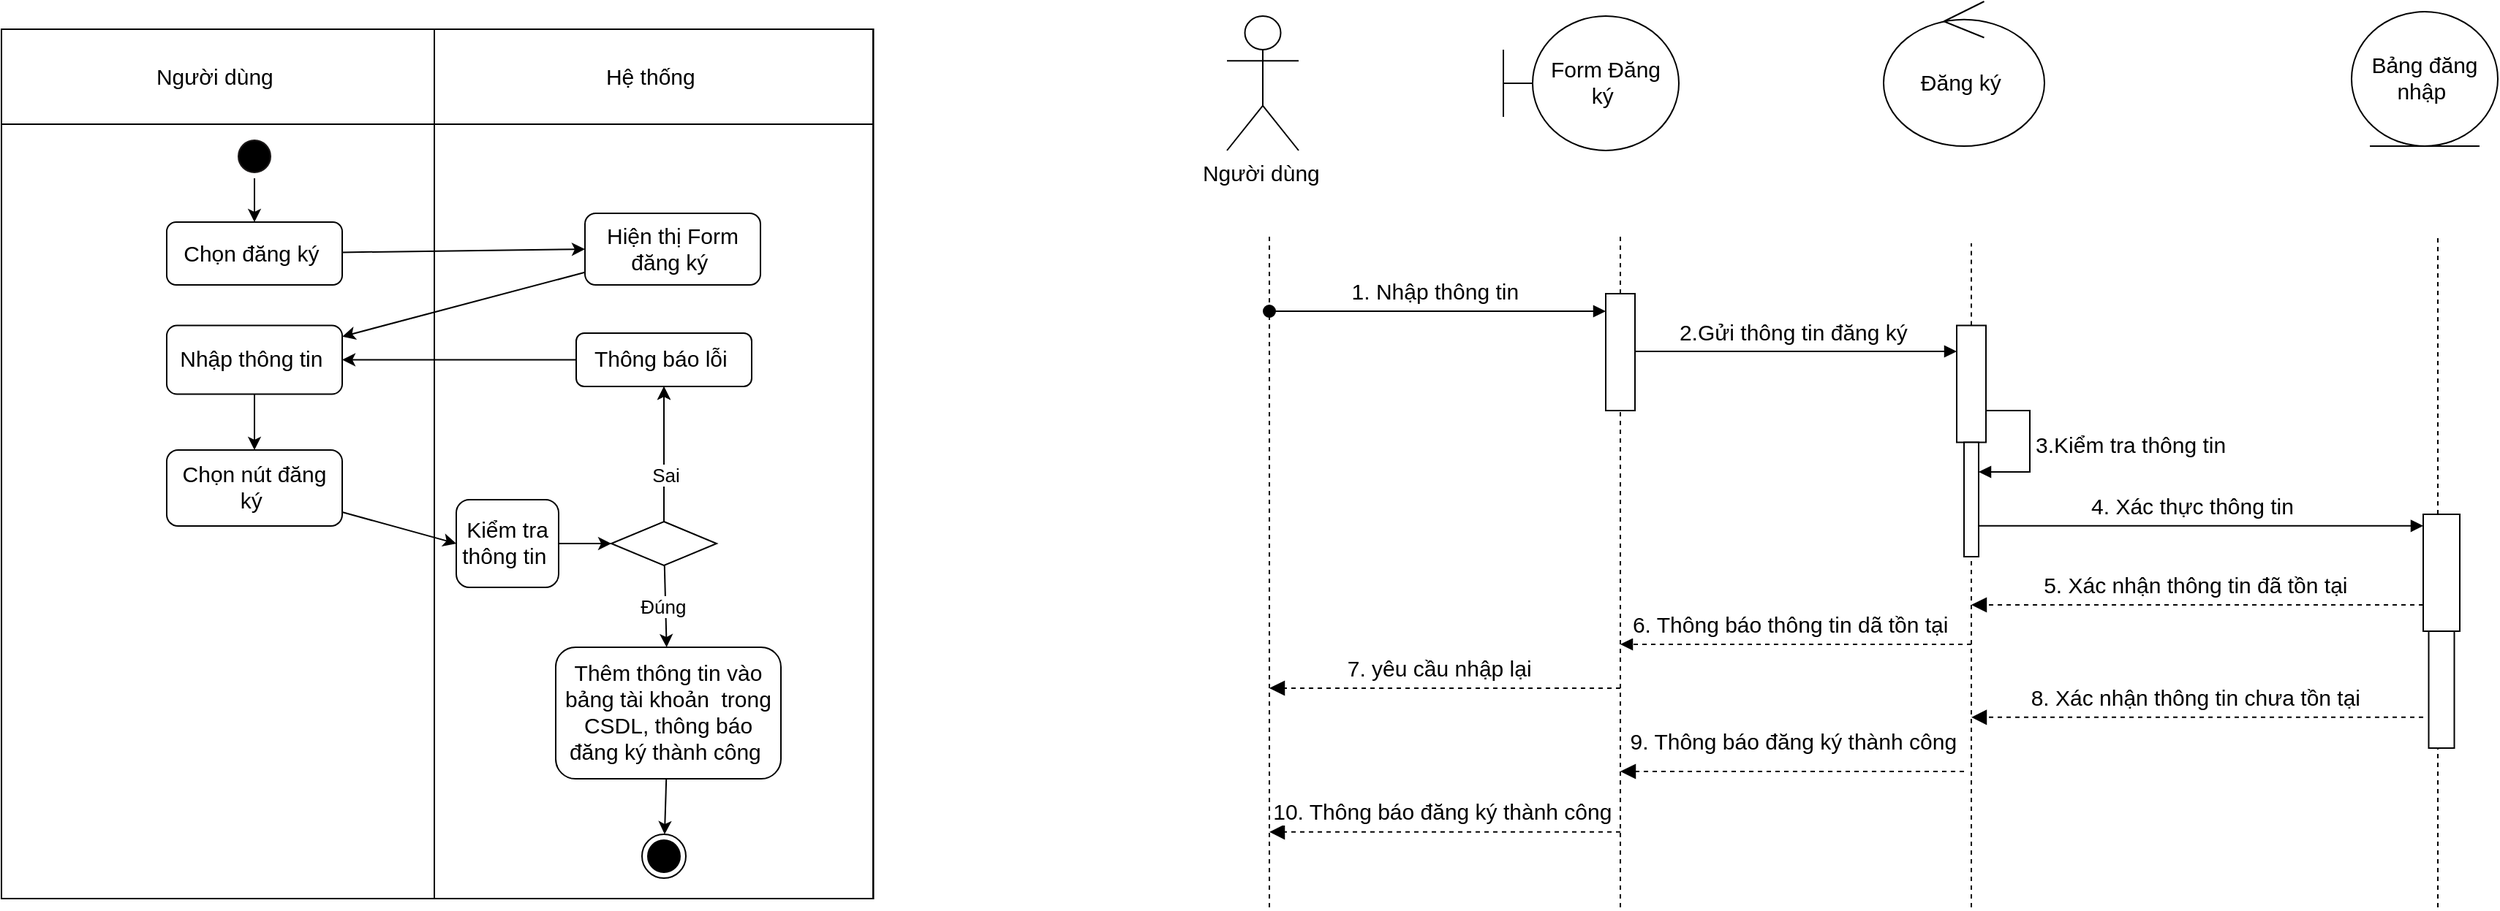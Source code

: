 <mxfile version="24.7.17" pages="6">
  <diagram name="đăng ký " id="QOm5UCQg4v135OugMlYl">
    <mxGraphModel dx="1505" dy="654" grid="0" gridSize="10" guides="1" tooltips="1" connect="1" arrows="1" fold="1" page="0" pageScale="1" pageWidth="850" pageHeight="1100" math="0" shadow="0">
      <root>
        <mxCell id="0" />
        <mxCell id="1" parent="0" />
        <mxCell id="P3TsPFNwZTMktNkmn74s-31" value="" style="shape=table;startSize=0;container=1;collapsible=0;childLayout=tableLayout;fontSize=15;spacingLeft=2;spacingBottom=2;spacingRight=2;" parent="1" vertex="1">
          <mxGeometry x="-307" y="159" width="596.263" height="595.05" as="geometry" />
        </mxCell>
        <mxCell id="P3TsPFNwZTMktNkmn74s-32" value="" style="shape=tableRow;horizontal=0;startSize=0;swimlaneHead=0;swimlaneBody=0;strokeColor=inherit;top=0;left=0;bottom=0;right=0;collapsible=0;dropTarget=0;fillColor=none;points=[[0,0.5],[1,0.5]];portConstraint=eastwest;fontSize=15;spacingLeft=2;spacingBottom=2;spacingRight=2;" parent="P3TsPFNwZTMktNkmn74s-31" vertex="1">
          <mxGeometry width="596.263" height="65" as="geometry" />
        </mxCell>
        <mxCell id="P3TsPFNwZTMktNkmn74s-33" value="Người dùng&amp;nbsp;" style="shape=partialRectangle;html=1;whiteSpace=wrap;connectable=0;strokeColor=inherit;overflow=hidden;fillColor=none;top=0;left=0;bottom=0;right=0;pointerEvents=1;fontSize=15;spacingLeft=2;spacingBottom=2;spacingRight=2;" parent="P3TsPFNwZTMktNkmn74s-32" vertex="1">
          <mxGeometry width="296" height="65" as="geometry">
            <mxRectangle width="296" height="65" as="alternateBounds" />
          </mxGeometry>
        </mxCell>
        <mxCell id="P3TsPFNwZTMktNkmn74s-34" value="Hệ thống&amp;nbsp;" style="shape=partialRectangle;html=1;whiteSpace=wrap;connectable=0;strokeColor=inherit;overflow=hidden;fillColor=none;top=0;left=0;bottom=0;right=0;pointerEvents=1;fontSize=15;spacingLeft=2;spacingBottom=2;spacingRight=2;" parent="P3TsPFNwZTMktNkmn74s-32" vertex="1">
          <mxGeometry x="296" width="300" height="65" as="geometry">
            <mxRectangle width="300" height="65" as="alternateBounds" />
          </mxGeometry>
        </mxCell>
        <mxCell id="P3TsPFNwZTMktNkmn74s-35" value="" style="shape=tableRow;horizontal=0;startSize=0;swimlaneHead=0;swimlaneBody=0;strokeColor=inherit;top=0;left=0;bottom=0;right=0;collapsible=0;dropTarget=0;fillColor=none;points=[[0,0.5],[1,0.5]];portConstraint=eastwest;fontSize=15;spacingLeft=2;spacingBottom=2;spacingRight=2;" parent="P3TsPFNwZTMktNkmn74s-31" vertex="1">
          <mxGeometry y="65" width="596.263" height="530" as="geometry" />
        </mxCell>
        <mxCell id="P3TsPFNwZTMktNkmn74s-36" value="" style="shape=partialRectangle;html=1;whiteSpace=wrap;connectable=0;strokeColor=inherit;overflow=hidden;fillColor=none;top=0;left=0;bottom=0;right=0;pointerEvents=1;fontSize=15;spacingLeft=2;spacingBottom=2;spacingRight=2;" parent="P3TsPFNwZTMktNkmn74s-35" vertex="1">
          <mxGeometry width="296" height="530" as="geometry">
            <mxRectangle width="296" height="530" as="alternateBounds" />
          </mxGeometry>
        </mxCell>
        <mxCell id="P3TsPFNwZTMktNkmn74s-37" value="" style="shape=partialRectangle;html=1;whiteSpace=wrap;connectable=0;strokeColor=inherit;overflow=hidden;fillColor=none;top=0;left=0;bottom=0;right=0;pointerEvents=1;fontSize=15;spacingLeft=2;spacingBottom=2;spacingRight=2;" parent="P3TsPFNwZTMktNkmn74s-35" vertex="1">
          <mxGeometry x="296" width="300" height="530" as="geometry">
            <mxRectangle width="300" height="530" as="alternateBounds" />
          </mxGeometry>
        </mxCell>
        <mxCell id="P3TsPFNwZTMktNkmn74s-50" value="" style="rounded=1;whiteSpace=wrap;html=1;fontSize=15;spacingLeft=2;spacingBottom=2;spacingRight=2;" parent="P3TsPFNwZTMktNkmn74s-35" vertex="1">
          <mxGeometry x="596" width="NaN" height="530" as="geometry">
            <mxRectangle width="NaN" height="530" as="alternateBounds" />
          </mxGeometry>
        </mxCell>
        <mxCell id="P3TsPFNwZTMktNkmn74s-52" value="" style="rounded=1;whiteSpace=wrap;html=1;fontSize=15;spacingLeft=2;spacingBottom=2;spacingRight=2;" parent="P3TsPFNwZTMktNkmn74s-35" vertex="1">
          <mxGeometry width="NaN" height="530" as="geometry">
            <mxRectangle width="NaN" height="530" as="alternateBounds" />
          </mxGeometry>
        </mxCell>
        <mxCell id="P3TsPFNwZTMktNkmn74s-69" value="" style="shape=waypoint;sketch=0;size=6;pointerEvents=1;points=[];fillColor=default;resizable=0;rotatable=0;perimeter=centerPerimeter;snapToPoint=1;fontSize=15;spacingLeft=2;spacingBottom=2;spacingRight=2;" parent="P3TsPFNwZTMktNkmn74s-35" vertex="1">
          <mxGeometry width="NaN" height="530" as="geometry">
            <mxRectangle width="NaN" height="530" as="alternateBounds" />
          </mxGeometry>
        </mxCell>
        <mxCell id="JpWD2FD9iD3gI2mRtosw-1" value="" style="rounded=0;orthogonalLoop=1;jettySize=auto;html=1;" edge="1" parent="1" source="P3TsPFNwZTMktNkmn74s-45" target="P3TsPFNwZTMktNkmn74s-49">
          <mxGeometry relative="1" as="geometry" />
        </mxCell>
        <mxCell id="P3TsPFNwZTMktNkmn74s-45" value="" style="ellipse;html=1;shape=startState;fillColor=#000000;strokeColor=#1b1818;fontSize=15;spacingLeft=2;spacingBottom=2;spacingRight=2;" parent="1" vertex="1">
          <mxGeometry x="-149" y="231" width="30" height="30" as="geometry" />
        </mxCell>
        <mxCell id="SoTfARHHTjgkw-eqQb3Q-1" style="rounded=0;orthogonalLoop=1;jettySize=auto;html=1;entryX=0;entryY=0.5;entryDx=0;entryDy=0;fontSize=15;spacingLeft=2;spacingBottom=2;spacingRight=2;" parent="1" source="P3TsPFNwZTMktNkmn74s-49" target="P3TsPFNwZTMktNkmn74s-56" edge="1">
          <mxGeometry relative="1" as="geometry" />
        </mxCell>
        <mxCell id="P3TsPFNwZTMktNkmn74s-49" value="Chọn đăng ký&amp;nbsp;" style="rounded=1;whiteSpace=wrap;html=1;fontSize=15;spacingLeft=2;spacingBottom=2;spacingRight=2;" parent="1" vertex="1">
          <mxGeometry x="-194" y="291" width="120" height="43" as="geometry" />
        </mxCell>
        <mxCell id="P3TsPFNwZTMktNkmn74s-62" style="rounded=0;orthogonalLoop=1;jettySize=auto;html=1;fontSize=15;spacingLeft=2;spacingBottom=2;spacingRight=2;" parent="1" source="P3TsPFNwZTMktNkmn74s-56" target="P3TsPFNwZTMktNkmn74s-58" edge="1">
          <mxGeometry relative="1" as="geometry" />
        </mxCell>
        <mxCell id="P3TsPFNwZTMktNkmn74s-56" value="Hiện thị Form đăng ký&amp;nbsp;" style="rounded=1;whiteSpace=wrap;html=1;fontSize=15;spacingLeft=2;spacingBottom=2;spacingRight=2;" parent="1" vertex="1">
          <mxGeometry x="92" y="285" width="120" height="49" as="geometry" />
        </mxCell>
        <mxCell id="P3TsPFNwZTMktNkmn74s-63" style="edgeStyle=orthogonalEdgeStyle;rounded=0;orthogonalLoop=1;jettySize=auto;html=1;entryX=0.5;entryY=0;entryDx=0;entryDy=0;fontSize=15;spacingLeft=2;spacingBottom=2;spacingRight=2;" parent="1" source="P3TsPFNwZTMktNkmn74s-58" target="P3TsPFNwZTMktNkmn74s-59" edge="1">
          <mxGeometry relative="1" as="geometry" />
        </mxCell>
        <mxCell id="P3TsPFNwZTMktNkmn74s-58" value="Nhập thông tin&amp;nbsp;" style="rounded=1;whiteSpace=wrap;html=1;fontSize=15;spacingLeft=2;spacingBottom=2;spacingRight=2;" parent="1" vertex="1">
          <mxGeometry x="-194" y="361.75" width="120" height="47" as="geometry" />
        </mxCell>
        <mxCell id="P3TsPFNwZTMktNkmn74s-59" value="Chọn nút đăng ký&amp;nbsp;" style="rounded=1;whiteSpace=wrap;html=1;fontSize=15;spacingLeft=2;spacingBottom=2;spacingRight=2;" parent="1" vertex="1">
          <mxGeometry x="-194" y="447" width="120" height="52" as="geometry" />
        </mxCell>
        <mxCell id="SoTfARHHTjgkw-eqQb3Q-2" style="rounded=0;orthogonalLoop=1;jettySize=auto;html=1;fontSize=15;spacingLeft=2;spacingBottom=2;spacingRight=2;" parent="1" source="P3TsPFNwZTMktNkmn74s-60" target="P3TsPFNwZTMktNkmn74s-58" edge="1">
          <mxGeometry relative="1" as="geometry" />
        </mxCell>
        <mxCell id="P3TsPFNwZTMktNkmn74s-60" value="Thông báo lỗi&amp;nbsp;" style="rounded=1;whiteSpace=wrap;html=1;fontSize=15;spacingLeft=2;spacingBottom=2;spacingRight=2;" parent="1" vertex="1">
          <mxGeometry x="86" y="367" width="120" height="36.5" as="geometry" />
        </mxCell>
        <mxCell id="P3TsPFNwZTMktNkmn74s-66" style="rounded=0;orthogonalLoop=1;jettySize=auto;html=1;entryX=0.5;entryY=1;entryDx=0;entryDy=0;fontSize=15;spacingLeft=2;spacingBottom=2;spacingRight=2;" parent="1" source="P3TsPFNwZTMktNkmn74s-61" target="P3TsPFNwZTMktNkmn74s-60" edge="1">
          <mxGeometry relative="1" as="geometry" />
        </mxCell>
        <mxCell id="P3TsPFNwZTMktNkmn74s-73" value="" style="rounded=0;orthogonalLoop=1;jettySize=auto;html=1;fontSize=15;spacingLeft=2;spacingBottom=2;spacingRight=2;" parent="1" source="P3TsPFNwZTMktNkmn74s-61" target="P3TsPFNwZTMktNkmn74s-75" edge="1">
          <mxGeometry relative="1" as="geometry">
            <mxPoint x="146" y="559" as="targetPoint" />
          </mxGeometry>
        </mxCell>
        <mxCell id="P3TsPFNwZTMktNkmn74s-74" value="Đúng&amp;nbsp;" style="edgeLabel;html=1;align=center;verticalAlign=middle;resizable=0;points=[];fontSize=13;spacingLeft=2;spacingBottom=2;spacingRight=2;" parent="P3TsPFNwZTMktNkmn74s-73" vertex="1" connectable="0">
          <mxGeometry x="0.027" relative="1" as="geometry">
            <mxPoint as="offset" />
          </mxGeometry>
        </mxCell>
        <mxCell id="JpWD2FD9iD3gI2mRtosw-3" value="" style="rounded=0;orthogonalLoop=1;jettySize=auto;html=1;" edge="1" parent="1" source="P3TsPFNwZTMktNkmn74s-61" target="P3TsPFNwZTMktNkmn74s-60">
          <mxGeometry relative="1" as="geometry" />
        </mxCell>
        <mxCell id="JpWD2FD9iD3gI2mRtosw-5" value="Sai" style="edgeLabel;html=1;align=center;verticalAlign=middle;resizable=0;points=[];fontSize=13;" vertex="1" connectable="0" parent="JpWD2FD9iD3gI2mRtosw-3">
          <mxGeometry x="-0.31" y="-1" relative="1" as="geometry">
            <mxPoint as="offset" />
          </mxGeometry>
        </mxCell>
        <mxCell id="P3TsPFNwZTMktNkmn74s-61" value="" style="rhombus;whiteSpace=wrap;html=1;fontSize=15;spacingLeft=2;spacingBottom=2;spacingRight=2;" parent="1" vertex="1">
          <mxGeometry x="110" y="496" width="72" height="30" as="geometry" />
        </mxCell>
        <mxCell id="P3TsPFNwZTMktNkmn74s-64" style="rounded=0;orthogonalLoop=1;jettySize=auto;html=1;entryX=0;entryY=0.5;entryDx=0;entryDy=0;fontSize=15;spacingLeft=2;spacingBottom=2;spacingRight=2;" parent="1" source="P3TsPFNwZTMktNkmn74s-59" target="syn4P_PmbociNHaUzz6M-2" edge="1">
          <mxGeometry relative="1" as="geometry">
            <mxPoint x="-26.2" y="523.2" as="targetPoint" />
          </mxGeometry>
        </mxCell>
        <mxCell id="P3TsPFNwZTMktNkmn74s-72" value="" style="ellipse;html=1;shape=endState;fillColor=#000000;strokeColor=#000000;fontSize=15;spacingLeft=2;spacingBottom=2;spacingRight=2;" parent="1" vertex="1">
          <mxGeometry x="131" y="710" width="30" height="30" as="geometry" />
        </mxCell>
        <mxCell id="P3TsPFNwZTMktNkmn74s-76" value="" style="rounded=0;orthogonalLoop=1;jettySize=auto;html=1;fontSize=15;spacingLeft=2;spacingBottom=2;spacingRight=2;" parent="1" source="P3TsPFNwZTMktNkmn74s-75" target="P3TsPFNwZTMktNkmn74s-72" edge="1">
          <mxGeometry relative="1" as="geometry" />
        </mxCell>
        <mxCell id="P3TsPFNwZTMktNkmn74s-75" value="Thêm thông tin vào bảng tài khoản&amp;nbsp; trong CSDL, thông báo đăng ký thành công&amp;nbsp;" style="rounded=1;whiteSpace=wrap;html=1;fontSize=15;spacingLeft=2;spacingBottom=2;spacingRight=2;" parent="1" vertex="1">
          <mxGeometry x="72" y="582" width="154" height="90" as="geometry" />
        </mxCell>
        <mxCell id="syn4P_PmbociNHaUzz6M-3" value="" style="edgeStyle=orthogonalEdgeStyle;rounded=0;orthogonalLoop=1;jettySize=auto;html=1;fontSize=15;spacingLeft=2;spacingBottom=2;spacingRight=2;" parent="1" source="syn4P_PmbociNHaUzz6M-2" target="P3TsPFNwZTMktNkmn74s-61" edge="1">
          <mxGeometry relative="1" as="geometry" />
        </mxCell>
        <mxCell id="syn4P_PmbociNHaUzz6M-2" value="Kiểm tra thông tin&amp;nbsp;" style="rounded=1;whiteSpace=wrap;html=1;fontSize=15;spacingLeft=2;spacingBottom=2;spacingRight=2;" parent="1" vertex="1">
          <mxGeometry x="4" y="481" width="70" height="60" as="geometry" />
        </mxCell>
        <mxCell id="ctShP7xwBZC6orZYnM6k-9" value="&lt;font style=&quot;font-size: 15px;&quot;&gt;Người dùng&amp;nbsp;&lt;/font&gt;" style="shape=umlActor;verticalLabelPosition=bottom;verticalAlign=top;html=1;fontSize=15;spacingLeft=2;spacingBottom=2;spacingRight=2;" parent="1" vertex="1">
          <mxGeometry x="531" y="150" width="49" height="92" as="geometry" />
        </mxCell>
        <mxCell id="ctShP7xwBZC6orZYnM6k-11" value="Form Đăng ký&amp;nbsp;" style="shape=umlBoundary;whiteSpace=wrap;html=1;fontSize=15;spacingLeft=2;spacingBottom=2;spacingRight=2;" parent="1" vertex="1">
          <mxGeometry x="720" y="150" width="120" height="92" as="geometry" />
        </mxCell>
        <mxCell id="ctShP7xwBZC6orZYnM6k-12" value="&lt;font style=&quot;font-size: 15px;&quot;&gt;Đăng ký&amp;nbsp;&lt;/font&gt;" style="ellipse;shape=umlControl;whiteSpace=wrap;html=1;fontSize=15;spacingLeft=2;spacingBottom=2;spacingRight=2;" parent="1" vertex="1">
          <mxGeometry x="980" y="140" width="110" height="99" as="geometry" />
        </mxCell>
        <mxCell id="ctShP7xwBZC6orZYnM6k-13" value="Bảng đăng nhập&amp;nbsp;" style="ellipse;shape=umlEntity;whiteSpace=wrap;html=1;fontSize=15;spacingLeft=2;spacingBottom=2;spacingRight=2;" parent="1" vertex="1">
          <mxGeometry x="1300" y="147" width="100" height="92" as="geometry" />
        </mxCell>
        <mxCell id="ctShP7xwBZC6orZYnM6k-15" value="" style="endArrow=none;dashed=1;html=1;rounded=0;fontSize=15;spacingLeft=2;spacingBottom=2;spacingRight=2;" parent="1" edge="1">
          <mxGeometry width="50" height="50" relative="1" as="geometry">
            <mxPoint x="560" y="760" as="sourcePoint" />
            <mxPoint x="560" y="300" as="targetPoint" />
          </mxGeometry>
        </mxCell>
        <mxCell id="ctShP7xwBZC6orZYnM6k-16" value="" style="endArrow=none;dashed=1;html=1;rounded=0;fontSize=15;spacingLeft=2;spacingBottom=2;spacingRight=2;" parent="1" source="ctShP7xwBZC6orZYnM6k-21" edge="1">
          <mxGeometry width="50" height="50" relative="1" as="geometry">
            <mxPoint x="800" y="760" as="sourcePoint" />
            <mxPoint x="800" y="300" as="targetPoint" />
          </mxGeometry>
        </mxCell>
        <mxCell id="ctShP7xwBZC6orZYnM6k-18" value="" style="endArrow=none;dashed=1;html=1;rounded=0;fontSize=15;spacingLeft=2;spacingBottom=2;spacingRight=2;" parent="1" source="ctShP7xwBZC6orZYnM6k-37" edge="1">
          <mxGeometry width="50" height="50" relative="1" as="geometry">
            <mxPoint x="1359" y="760" as="sourcePoint" />
            <mxPoint x="1359" y="300" as="targetPoint" />
          </mxGeometry>
        </mxCell>
        <mxCell id="ctShP7xwBZC6orZYnM6k-20" value="" style="endArrow=none;dashed=1;html=1;rounded=0;fontSize=15;spacingLeft=2;spacingBottom=2;spacingRight=2;" parent="1" source="ctShP7xwBZC6orZYnM6k-24" edge="1">
          <mxGeometry width="50" height="50" relative="1" as="geometry">
            <mxPoint x="1040" y="760" as="sourcePoint" />
            <mxPoint x="1040" y="305.5" as="targetPoint" />
          </mxGeometry>
        </mxCell>
        <mxCell id="ctShP7xwBZC6orZYnM6k-22" value="&lt;font style=&quot;font-size: 15px;&quot;&gt;1. Nhập thông tin&amp;nbsp;&lt;/font&gt;" style="html=1;verticalAlign=bottom;startArrow=oval;endArrow=block;startSize=8;curved=0;rounded=0;entryX=0;entryY=0;entryDx=0;entryDy=5;fontSize=15;spacingLeft=2;spacingBottom=2;spacingRight=2;" parent="1" edge="1">
          <mxGeometry relative="1" as="geometry">
            <mxPoint x="560" y="352" as="sourcePoint" />
            <mxPoint x="790" y="352" as="targetPoint" />
          </mxGeometry>
        </mxCell>
        <mxCell id="ctShP7xwBZC6orZYnM6k-23" value="" style="endArrow=none;dashed=1;html=1;rounded=0;fontSize=15;spacingLeft=2;spacingBottom=2;spacingRight=2;" parent="1" target="ctShP7xwBZC6orZYnM6k-21" edge="1">
          <mxGeometry width="50" height="50" relative="1" as="geometry">
            <mxPoint x="800" y="760" as="sourcePoint" />
            <mxPoint x="800" y="300" as="targetPoint" />
          </mxGeometry>
        </mxCell>
        <mxCell id="ctShP7xwBZC6orZYnM6k-21" value="" style="html=1;points=[[0,0,0,0,5],[0,1,0,0,-5],[1,0,0,0,5],[1,1,0,0,-5]];perimeter=orthogonalPerimeter;outlineConnect=0;targetShapes=umlLifeline;portConstraint=eastwest;newEdgeStyle={&quot;curved&quot;:0,&quot;rounded&quot;:0};fontSize=15;spacingLeft=2;spacingBottom=2;spacingRight=2;" parent="1" vertex="1">
          <mxGeometry x="790" y="340" width="20" height="80" as="geometry" />
        </mxCell>
        <mxCell id="ctShP7xwBZC6orZYnM6k-26" value="" style="endArrow=none;dashed=1;html=1;rounded=0;fontSize=15;spacingLeft=2;spacingBottom=2;spacingRight=2;" parent="1" source="ctShP7xwBZC6orZYnM6k-29" target="ctShP7xwBZC6orZYnM6k-24" edge="1">
          <mxGeometry width="50" height="50" relative="1" as="geometry">
            <mxPoint x="1040" y="760" as="sourcePoint" />
            <mxPoint x="1040" y="305.5" as="targetPoint" />
          </mxGeometry>
        </mxCell>
        <mxCell id="ctShP7xwBZC6orZYnM6k-24" value="" style="html=1;points=[[0,0,0,0,5],[0,1,0,0,-5],[1,0,0,0,5],[1,1,0,0,-5]];perimeter=orthogonalPerimeter;outlineConnect=0;targetShapes=umlLifeline;portConstraint=eastwest;newEdgeStyle={&quot;curved&quot;:0,&quot;rounded&quot;:0};fontSize=15;spacingLeft=2;spacingBottom=2;spacingRight=2;" parent="1" vertex="1">
          <mxGeometry x="1030" y="361.75" width="20" height="80" as="geometry" />
        </mxCell>
        <mxCell id="ctShP7xwBZC6orZYnM6k-30" value="&lt;font style=&quot;font-size: 15px;&quot;&gt;3.Kiểm tra thông tin&amp;nbsp;&lt;/font&gt;" style="html=1;align=left;spacingLeft=2;endArrow=block;rounded=0;edgeStyle=orthogonalEdgeStyle;curved=0;rounded=0;fontSize=15;spacingBottom=2;spacingRight=2;" parent="1" target="ctShP7xwBZC6orZYnM6k-29" edge="1">
          <mxGeometry relative="1" as="geometry">
            <mxPoint x="1050" y="420" as="sourcePoint" />
            <Array as="points">
              <mxPoint x="1080" y="420" />
              <mxPoint x="1080" y="462" />
            </Array>
            <mxPoint x="1060" y="470" as="targetPoint" />
          </mxGeometry>
        </mxCell>
        <mxCell id="ctShP7xwBZC6orZYnM6k-31" value="" style="endArrow=none;dashed=1;html=1;rounded=0;fontSize=15;spacingLeft=2;spacingBottom=2;spacingRight=2;" parent="1" target="ctShP7xwBZC6orZYnM6k-29" edge="1">
          <mxGeometry width="50" height="50" relative="1" as="geometry">
            <mxPoint x="1040" y="760" as="sourcePoint" />
            <mxPoint x="1040" y="442" as="targetPoint" />
          </mxGeometry>
        </mxCell>
        <mxCell id="ctShP7xwBZC6orZYnM6k-29" value="" style="html=1;points=[[0,0,0,0,5],[0,1,0,0,-5],[1,0,0,0,5],[1,1,0,0,-5]];perimeter=orthogonalPerimeter;outlineConnect=0;targetShapes=umlLifeline;portConstraint=eastwest;newEdgeStyle={&quot;curved&quot;:0,&quot;rounded&quot;:0};fontSize=15;spacingLeft=2;spacingBottom=2;spacingRight=2;" parent="1" vertex="1">
          <mxGeometry x="1035" y="441.75" width="10" height="78.25" as="geometry" />
        </mxCell>
        <mxCell id="ctShP7xwBZC6orZYnM6k-32" value="&lt;font style=&quot;font-size: 15px;&quot;&gt;2.Gửi thông tin đăng ký&amp;nbsp;&lt;/font&gt;" style="html=1;verticalAlign=bottom;endArrow=block;curved=0;rounded=0;fontSize=15;spacingLeft=2;spacingBottom=2;spacingRight=2;" parent="1" edge="1">
          <mxGeometry width="80" relative="1" as="geometry">
            <mxPoint x="810" y="379.5" as="sourcePoint" />
            <mxPoint x="1030" y="379.5" as="targetPoint" />
          </mxGeometry>
        </mxCell>
        <mxCell id="ctShP7xwBZC6orZYnM6k-34" value="&lt;font style=&quot;font-size: 15px;&quot;&gt;4. Xác thực thông tin&amp;nbsp; &amp;nbsp;&lt;/font&gt;" style="html=1;verticalAlign=bottom;endArrow=block;curved=0;rounded=0;fontSize=15;spacingLeft=2;spacingBottom=2;spacingRight=2;" parent="1" target="ctShP7xwBZC6orZYnM6k-37" edge="1">
          <mxGeometry width="80" relative="1" as="geometry">
            <mxPoint x="1045" y="498.89" as="sourcePoint" />
            <mxPoint x="1317" y="498.89" as="targetPoint" />
          </mxGeometry>
        </mxCell>
        <mxCell id="ctShP7xwBZC6orZYnM6k-36" value="" style="endArrow=none;dashed=1;html=1;rounded=0;fontSize=15;spacingLeft=2;spacingBottom=2;spacingRight=2;" parent="1" source="ctShP7xwBZC6orZYnM6k-39" target="ctShP7xwBZC6orZYnM6k-37" edge="1">
          <mxGeometry width="50" height="50" relative="1" as="geometry">
            <mxPoint x="1359" y="760" as="sourcePoint" />
            <mxPoint x="1359" y="300" as="targetPoint" />
          </mxGeometry>
        </mxCell>
        <mxCell id="ctShP7xwBZC6orZYnM6k-37" value="" style="html=1;points=[[0,0,0,0,5],[0,1,0,0,-5],[1,0,0,0,5],[1,1,0,0,-5]];perimeter=orthogonalPerimeter;outlineConnect=0;targetShapes=umlLifeline;portConstraint=eastwest;newEdgeStyle={&quot;curved&quot;:0,&quot;rounded&quot;:0};fontSize=15;spacingLeft=2;spacingBottom=2;spacingRight=2;" parent="1" vertex="1">
          <mxGeometry x="1349" y="491" width="25" height="80" as="geometry" />
        </mxCell>
        <mxCell id="ctShP7xwBZC6orZYnM6k-38" value="" style="endArrow=none;dashed=1;html=1;rounded=0;fontSize=15;spacingLeft=2;spacingBottom=2;spacingRight=2;" parent="1" target="ctShP7xwBZC6orZYnM6k-39" edge="1">
          <mxGeometry width="50" height="50" relative="1" as="geometry">
            <mxPoint x="1359" y="760" as="sourcePoint" />
            <mxPoint x="1359" y="571" as="targetPoint" />
          </mxGeometry>
        </mxCell>
        <mxCell id="ctShP7xwBZC6orZYnM6k-39" value="" style="html=1;points=[[0,0,0,0,5],[0,1,0,0,-5],[1,0,0,0,5],[1,1,0,0,-5]];perimeter=orthogonalPerimeter;outlineConnect=0;targetShapes=umlLifeline;portConstraint=eastwest;newEdgeStyle={&quot;curved&quot;:0,&quot;rounded&quot;:0};fontSize=15;spacingLeft=2;spacingBottom=2;spacingRight=2;" parent="1" vertex="1">
          <mxGeometry x="1352.75" y="571" width="17.5" height="80" as="geometry" />
        </mxCell>
        <mxCell id="ctShP7xwBZC6orZYnM6k-44" value="&lt;font style=&quot;font-size: 15px;&quot;&gt;5. Xác nhận thông tin đã tồn tại&amp;nbsp;&lt;/font&gt;" style="html=1;verticalAlign=bottom;endArrow=block;dashed=1;endSize=8;curved=0;rounded=0;endFill=1;fontSize=15;spacingLeft=2;spacingBottom=2;spacingRight=2;" parent="1" edge="1">
          <mxGeometry relative="1" as="geometry">
            <mxPoint x="1349" y="553" as="sourcePoint" />
            <mxPoint x="1040" y="553" as="targetPoint" />
          </mxGeometry>
        </mxCell>
        <mxCell id="ctShP7xwBZC6orZYnM6k-45" value="&lt;font style=&quot;font-size: 15px;&quot;&gt;6. Thông báo thông tin dã tồn tại&amp;nbsp;&amp;nbsp;&lt;/font&gt;" style="html=1;verticalAlign=bottom;endArrow=block;dashed=1;curved=0;rounded=0;endFill=1;fontSize=15;spacingLeft=2;spacingBottom=2;spacingRight=2;" parent="1" edge="1">
          <mxGeometry relative="1" as="geometry">
            <mxPoint x="1040" y="580" as="sourcePoint" />
            <mxPoint x="800" y="580" as="targetPoint" />
          </mxGeometry>
        </mxCell>
        <mxCell id="ctShP7xwBZC6orZYnM6k-47" value="7. yêu cầu nhập lại&amp;nbsp;&amp;nbsp;" style="html=1;verticalAlign=bottom;endArrow=block;dashed=1;endSize=8;curved=0;rounded=0;endFill=1;fontSize=15;spacingLeft=2;spacingBottom=2;spacingRight=2;" parent="1" edge="1">
          <mxGeometry relative="1" as="geometry">
            <mxPoint x="800" y="610" as="sourcePoint" />
            <mxPoint x="560" y="610" as="targetPoint" />
          </mxGeometry>
        </mxCell>
        <mxCell id="ctShP7xwBZC6orZYnM6k-48" value="&lt;font style=&quot;font-size: 15px;&quot;&gt;8. Xác nhận thông tin chưa tồn tại&amp;nbsp;&lt;/font&gt;" style="html=1;verticalAlign=bottom;endArrow=block;dashed=1;endSize=8;curved=0;rounded=0;endFill=1;fontSize=15;spacingLeft=2;spacingBottom=2;spacingRight=2;" parent="1" edge="1">
          <mxGeometry relative="1" as="geometry">
            <mxPoint x="1349" y="629.91" as="sourcePoint" />
            <mxPoint x="1040" y="629.91" as="targetPoint" />
          </mxGeometry>
        </mxCell>
        <mxCell id="ctShP7xwBZC6orZYnM6k-49" value="&lt;font style=&quot;font-size: 15px;&quot;&gt;9. Thông báo đăng ký thành công&amp;nbsp;&lt;/font&gt;" style="html=1;verticalAlign=bottom;endArrow=block;dashed=1;endSize=8;curved=0;rounded=0;endFill=1;fontSize=15;spacingLeft=2;spacingBottom=2;spacingRight=2;" parent="1" edge="1">
          <mxGeometry x="-0.021" y="-7" relative="1" as="geometry">
            <mxPoint x="1035" y="667" as="sourcePoint" />
            <mxPoint x="800" y="667" as="targetPoint" />
            <mxPoint as="offset" />
          </mxGeometry>
        </mxCell>
        <mxCell id="ctShP7xwBZC6orZYnM6k-50" value="&lt;font style=&quot;font-size: 15px;&quot;&gt;10. Thông báo đăng ký thành công&amp;nbsp;&lt;/font&gt;" style="html=1;verticalAlign=bottom;endArrow=block;dashed=1;endSize=8;curved=0;rounded=0;endFill=1;fontSize=15;spacingLeft=2;spacingBottom=2;spacingRight=2;" parent="1" edge="1">
          <mxGeometry relative="1" as="geometry">
            <mxPoint x="800" y="708.41" as="sourcePoint" />
            <mxPoint x="560" y="708.41" as="targetPoint" />
          </mxGeometry>
        </mxCell>
      </root>
    </mxGraphModel>
  </diagram>
  <diagram id="GZTtOjOQcjkJFUvZwv7u" name="đăng nhập ">
    <mxGraphModel dx="1850" dy="621" grid="0" gridSize="10" guides="0" tooltips="1" connect="1" arrows="1" fold="1" page="0" pageScale="1" pageWidth="1600" pageHeight="900" math="0" shadow="0">
      <root>
        <mxCell id="0" />
        <mxCell id="1" parent="0" />
        <mxCell id="zTsnbHiutH64m8OZeuH2-1" value="" style="shape=table;startSize=0;container=1;collapsible=0;childLayout=tableLayout;fontSize=13;spacingLeft=2;spacingBottom=2;spacingRight=2;" parent="1" vertex="1">
          <mxGeometry x="-555" y="137" width="554" height="544.7" as="geometry" />
        </mxCell>
        <mxCell id="zTsnbHiutH64m8OZeuH2-2" value="" style="shape=tableRow;horizontal=0;startSize=0;swimlaneHead=0;swimlaneBody=0;strokeColor=inherit;top=0;left=0;bottom=0;right=0;collapsible=0;dropTarget=0;fillColor=none;points=[[0,0.5],[1,0.5]];portConstraint=eastwest;fontSize=15;spacingLeft=2;spacingBottom=2;spacingRight=2;" parent="zTsnbHiutH64m8OZeuH2-1" vertex="1">
          <mxGeometry width="554" height="43" as="geometry" />
        </mxCell>
        <mxCell id="zTsnbHiutH64m8OZeuH2-3" value="Người dùng&amp;nbsp;" style="shape=partialRectangle;html=1;whiteSpace=wrap;connectable=0;strokeColor=inherit;overflow=hidden;fillColor=none;top=0;left=0;bottom=0;right=0;pointerEvents=1;fontSize=15;spacingLeft=2;spacingBottom=2;spacingRight=2;" parent="zTsnbHiutH64m8OZeuH2-2" vertex="1">
          <mxGeometry width="277" height="43" as="geometry">
            <mxRectangle width="277" height="43" as="alternateBounds" />
          </mxGeometry>
        </mxCell>
        <mxCell id="zTsnbHiutH64m8OZeuH2-4" value="Hệ thống&amp;nbsp;" style="shape=partialRectangle;html=1;whiteSpace=wrap;connectable=0;strokeColor=inherit;overflow=hidden;fillColor=none;top=0;left=0;bottom=0;right=0;pointerEvents=1;fontSize=15;spacingLeft=2;spacingBottom=2;spacingRight=2;" parent="zTsnbHiutH64m8OZeuH2-2" vertex="1">
          <mxGeometry x="277" width="277" height="43" as="geometry">
            <mxRectangle width="277" height="43" as="alternateBounds" />
          </mxGeometry>
        </mxCell>
        <mxCell id="zTsnbHiutH64m8OZeuH2-5" value="" style="shape=tableRow;horizontal=0;startSize=0;swimlaneHead=0;swimlaneBody=0;strokeColor=inherit;top=0;left=0;bottom=0;right=0;collapsible=0;dropTarget=0;fillColor=none;points=[[0,0.5],[1,0.5]];portConstraint=eastwest;fontSize=15;spacingLeft=2;spacingBottom=2;spacingRight=2;" parent="zTsnbHiutH64m8OZeuH2-1" vertex="1">
          <mxGeometry y="43" width="554" height="502" as="geometry" />
        </mxCell>
        <mxCell id="zTsnbHiutH64m8OZeuH2-6" value="" style="shape=partialRectangle;html=1;whiteSpace=wrap;connectable=1;strokeColor=inherit;overflow=hidden;fillColor=none;top=0;left=0;bottom=0;right=0;pointerEvents=1;movable=1;resizable=1;rotatable=1;deletable=1;editable=1;locked=0;fontSize=15;spacingLeft=2;spacingBottom=2;spacingRight=2;" parent="zTsnbHiutH64m8OZeuH2-5" vertex="1">
          <mxGeometry width="277" height="502" as="geometry">
            <mxRectangle width="277" height="502" as="alternateBounds" />
          </mxGeometry>
        </mxCell>
        <mxCell id="zTsnbHiutH64m8OZeuH2-7" value="" style="shape=partialRectangle;html=1;whiteSpace=wrap;connectable=0;strokeColor=inherit;overflow=hidden;fillColor=none;top=0;left=0;bottom=0;right=0;pointerEvents=1;fontSize=15;spacingLeft=2;spacingBottom=2;spacingRight=2;" parent="zTsnbHiutH64m8OZeuH2-5" vertex="1">
          <mxGeometry x="277" width="277" height="502" as="geometry">
            <mxRectangle width="277" height="502" as="alternateBounds" />
          </mxGeometry>
        </mxCell>
        <mxCell id="zTsnbHiutH64m8OZeuH2-8" value="" style="rounded=1;whiteSpace=wrap;html=1;fontSize=15;spacingLeft=2;spacingBottom=2;spacingRight=2;" parent="zTsnbHiutH64m8OZeuH2-5" vertex="1">
          <mxGeometry x="554" width="NaN" height="502" as="geometry">
            <mxRectangle width="NaN" height="502" as="alternateBounds" />
          </mxGeometry>
        </mxCell>
        <mxCell id="zTsnbHiutH64m8OZeuH2-9" value="" style="rounded=1;whiteSpace=wrap;html=1;fontSize=15;spacingLeft=2;spacingBottom=2;spacingRight=2;" parent="zTsnbHiutH64m8OZeuH2-5" vertex="1">
          <mxGeometry width="NaN" height="502" as="geometry">
            <mxRectangle width="NaN" height="502" as="alternateBounds" />
          </mxGeometry>
        </mxCell>
        <mxCell id="zTsnbHiutH64m8OZeuH2-10" value="" style="shape=waypoint;sketch=0;size=6;pointerEvents=1;points=[];fillColor=default;resizable=0;rotatable=0;perimeter=centerPerimeter;snapToPoint=1;fontSize=15;spacingLeft=2;spacingBottom=2;spacingRight=2;" parent="zTsnbHiutH64m8OZeuH2-5" vertex="1">
          <mxGeometry width="NaN" height="502" as="geometry">
            <mxRectangle width="NaN" height="502" as="alternateBounds" />
          </mxGeometry>
        </mxCell>
        <mxCell id="jANAVk7FczGeaIxnz-hK-5" value="" style="rounded=1;whiteSpace=wrap;html=1;fontSize=15;spacingLeft=2;spacingBottom=2;spacingRight=2;" parent="zTsnbHiutH64m8OZeuH2-5" vertex="1">
          <mxGeometry width="NaN" height="502" as="geometry">
            <mxRectangle width="NaN" height="502" as="alternateBounds" />
          </mxGeometry>
        </mxCell>
        <mxCell id="jANAVk7FczGeaIxnz-hK-13" value="" style="whiteSpace=wrap;html=1;fontSize=15;spacingLeft=2;spacingBottom=2;spacingRight=2;" parent="zTsnbHiutH64m8OZeuH2-5" vertex="1">
          <mxGeometry width="NaN" height="502" as="geometry">
            <mxRectangle width="NaN" height="502" as="alternateBounds" />
          </mxGeometry>
        </mxCell>
        <mxCell id="zTsnbHiutH64m8OZeuH2-11" value="" style="ellipse;html=1;shape=endState;fillColor=#000000;strokeColor=#000000;fontSize=15;spacingLeft=2;spacingBottom=2;spacingRight=2;" parent="1" vertex="1">
          <mxGeometry x="-140" y="625" width="30" height="30" as="geometry" />
        </mxCell>
        <mxCell id="kVweKGEV7vBzIYcTU1KD-2" value="" style="rounded=0;orthogonalLoop=1;jettySize=auto;html=1;" edge="1" parent="1" source="zTsnbHiutH64m8OZeuH2-14" target="zTsnbHiutH64m8OZeuH2-18">
          <mxGeometry relative="1" as="geometry" />
        </mxCell>
        <mxCell id="zTsnbHiutH64m8OZeuH2-14" value="" style="ellipse;html=1;shape=startState;fillColor=#000000;strokeColor=#000000;fontSize=15;spacingLeft=2;spacingBottom=2;spacingRight=2;" parent="1" vertex="1">
          <mxGeometry x="-429" y="196" width="30" height="30" as="geometry" />
        </mxCell>
        <mxCell id="jANAVk7FczGeaIxnz-hK-4" style="rounded=0;orthogonalLoop=1;jettySize=auto;html=1;fontSize=15;spacingLeft=2;spacingBottom=2;spacingRight=2;" parent="1" source="zTsnbHiutH64m8OZeuH2-18" target="jANAVk7FczGeaIxnz-hK-1" edge="1">
          <mxGeometry relative="1" as="geometry" />
        </mxCell>
        <mxCell id="zTsnbHiutH64m8OZeuH2-18" value="Chọn đăng nhập&amp;nbsp;" style="rounded=1;whiteSpace=wrap;html=1;fontSize=15;spacingLeft=2;spacingBottom=2;spacingRight=2;" parent="1" vertex="1">
          <mxGeometry x="-476" y="256" width="127" height="55" as="geometry" />
        </mxCell>
        <mxCell id="jANAVk7FczGeaIxnz-hK-7" style="rounded=0;orthogonalLoop=1;jettySize=auto;html=1;fontSize=15;spacingLeft=2;spacingBottom=2;spacingRight=2;" parent="1" source="jANAVk7FczGeaIxnz-hK-1" target="jANAVk7FczGeaIxnz-hK-2" edge="1">
          <mxGeometry relative="1" as="geometry" />
        </mxCell>
        <mxCell id="jANAVk7FczGeaIxnz-hK-1" value="Hiện thị form đăng nhập" style="rounded=1;whiteSpace=wrap;html=1;fontSize=15;spacingLeft=2;spacingBottom=2;spacingRight=2;" parent="1" vertex="1">
          <mxGeometry x="-197" y="254" width="137" height="53" as="geometry" />
        </mxCell>
        <mxCell id="jANAVk7FczGeaIxnz-hK-9" value="" style="rounded=0;orthogonalLoop=1;jettySize=auto;html=1;fontSize=15;spacingLeft=2;spacingBottom=2;spacingRight=2;" parent="1" source="jANAVk7FczGeaIxnz-hK-2" target="jANAVk7FczGeaIxnz-hK-8" edge="1">
          <mxGeometry relative="1" as="geometry" />
        </mxCell>
        <mxCell id="jANAVk7FczGeaIxnz-hK-2" value="Nhập thông tin đăng nhập&amp;nbsp;" style="rounded=1;whiteSpace=wrap;html=1;fontSize=15;spacingLeft=2;spacingBottom=2;spacingRight=2;" parent="1" vertex="1">
          <mxGeometry x="-472" y="343" width="133" height="51" as="geometry" />
        </mxCell>
        <mxCell id="jANAVk7FczGeaIxnz-hK-11" style="rounded=0;orthogonalLoop=1;jettySize=auto;html=1;entryX=0;entryY=0.5;entryDx=0;entryDy=0;fontSize=15;spacingLeft=2;spacingBottom=2;spacingRight=2;" parent="1" source="jANAVk7FczGeaIxnz-hK-8" target="jANAVk7FczGeaIxnz-hK-10" edge="1">
          <mxGeometry relative="1" as="geometry">
            <mxPoint x="-261" y="480.5" as="targetPoint" />
          </mxGeometry>
        </mxCell>
        <mxCell id="jANAVk7FczGeaIxnz-hK-8" value="Chọn nút đăng nhập&amp;nbsp;" style="rounded=1;whiteSpace=wrap;html=1;fontSize=15;spacingLeft=2;spacingBottom=2;spacingRight=2;" parent="1" vertex="1">
          <mxGeometry x="-471" y="432" width="133" height="45" as="geometry" />
        </mxCell>
        <mxCell id="jANAVk7FczGeaIxnz-hK-16" style="rounded=0;orthogonalLoop=1;jettySize=auto;html=1;entryX=0.5;entryY=1;entryDx=0;entryDy=0;fontSize=15;spacingLeft=2;spacingBottom=2;spacingRight=2;" parent="1" source="jANAVk7FczGeaIxnz-hK-10" target="jANAVk7FczGeaIxnz-hK-15" edge="1">
          <mxGeometry relative="1" as="geometry" />
        </mxCell>
        <mxCell id="jANAVk7FczGeaIxnz-hK-18" value="sai" style="edgeLabel;html=1;align=center;verticalAlign=middle;resizable=0;points=[];fontSize=13;spacingLeft=2;spacingBottom=2;spacingRight=2;" parent="jANAVk7FczGeaIxnz-hK-16" vertex="1" connectable="0">
          <mxGeometry x="-0.28" relative="1" as="geometry">
            <mxPoint as="offset" />
          </mxGeometry>
        </mxCell>
        <mxCell id="jANAVk7FczGeaIxnz-hK-20" value="" style="rounded=0;orthogonalLoop=1;jettySize=auto;html=1;fontSize=15;spacingLeft=2;spacingBottom=2;spacingRight=2;" parent="1" source="jANAVk7FczGeaIxnz-hK-10" target="jANAVk7FczGeaIxnz-hK-19" edge="1">
          <mxGeometry relative="1" as="geometry" />
        </mxCell>
        <mxCell id="Jq-kCfLo4YgiIP5yDIwA-1" value="Đúng" style="edgeLabel;html=1;align=center;verticalAlign=middle;resizable=0;points=[];fontSize=13;spacingLeft=2;spacingBottom=2;spacingRight=2;" parent="jANAVk7FczGeaIxnz-hK-20" vertex="1" connectable="0">
          <mxGeometry x="-0.114" y="-1" relative="1" as="geometry">
            <mxPoint as="offset" />
          </mxGeometry>
        </mxCell>
        <mxCell id="jANAVk7FczGeaIxnz-hK-10" value="" style="rhombus;whiteSpace=wrap;html=1;fontSize=15;spacingLeft=2;spacingBottom=2;spacingRight=2;" parent="1" vertex="1">
          <mxGeometry x="-172" y="433" width="86" height="40" as="geometry" />
        </mxCell>
        <mxCell id="jANAVk7FczGeaIxnz-hK-17" value="" style="rounded=0;orthogonalLoop=1;jettySize=auto;html=1;fontSize=15;spacingLeft=2;spacingBottom=2;spacingRight=2;" parent="1" source="jANAVk7FczGeaIxnz-hK-15" target="jANAVk7FczGeaIxnz-hK-1" edge="1">
          <mxGeometry relative="1" as="geometry" />
        </mxCell>
        <mxCell id="jANAVk7FczGeaIxnz-hK-15" value="Thông báo lỗi&amp;nbsp;" style="rounded=1;whiteSpace=wrap;html=1;fontSize=15;spacingLeft=2;spacingBottom=2;spacingRight=2;" parent="1" vertex="1">
          <mxGeometry x="-193" y="344" width="130" height="41" as="geometry" />
        </mxCell>
        <mxCell id="jANAVk7FczGeaIxnz-hK-21" value="" style="rounded=0;orthogonalLoop=1;jettySize=auto;html=1;fontSize=15;spacingLeft=2;spacingBottom=2;spacingRight=2;" parent="1" source="jANAVk7FczGeaIxnz-hK-19" target="zTsnbHiutH64m8OZeuH2-11" edge="1">
          <mxGeometry relative="1" as="geometry" />
        </mxCell>
        <mxCell id="jANAVk7FczGeaIxnz-hK-19" value="Thông báo đăng nhập thành công, chuyển về trang chủ&amp;nbsp;" style="rounded=1;whiteSpace=wrap;html=1;fontSize=15;spacingLeft=2;spacingBottom=2;spacingRight=2;" parent="1" vertex="1">
          <mxGeometry x="-203" y="524" width="154" height="68" as="geometry" />
        </mxCell>
        <mxCell id="V354aIeVHPOfX8Xc46NQ-1" value="&lt;font style=&quot;font-size: 15px;&quot;&gt;Người dùng&amp;nbsp;&lt;/font&gt;" style="shape=umlActor;verticalLabelPosition=bottom;verticalAlign=top;html=1;fontSize=15;spacingLeft=2;spacingBottom=2;spacingRight=2;" parent="1" vertex="1">
          <mxGeometry x="531" y="150" width="49" height="92" as="geometry" />
        </mxCell>
        <mxCell id="V354aIeVHPOfX8Xc46NQ-2" value="Form Đăng nhập&amp;nbsp;" style="shape=umlBoundary;whiteSpace=wrap;html=1;fontSize=15;spacingLeft=2;spacingBottom=2;spacingRight=2;" parent="1" vertex="1">
          <mxGeometry x="720" y="150" width="120" height="92" as="geometry" />
        </mxCell>
        <mxCell id="V354aIeVHPOfX8Xc46NQ-3" value="&lt;font style=&quot;font-size: 15px;&quot;&gt;Đăng nhập&amp;nbsp;&lt;/font&gt;" style="ellipse;shape=umlControl;whiteSpace=wrap;html=1;fontSize=15;spacingLeft=2;spacingBottom=2;spacingRight=2;" parent="1" vertex="1">
          <mxGeometry x="980" y="140" width="110" height="99" as="geometry" />
        </mxCell>
        <mxCell id="V354aIeVHPOfX8Xc46NQ-4" value="Bảng đăng nhập&amp;nbsp;" style="ellipse;shape=umlEntity;whiteSpace=wrap;html=1;fontSize=15;spacingLeft=2;spacingBottom=2;spacingRight=2;" parent="1" vertex="1">
          <mxGeometry x="1300" y="147" width="100" height="92" as="geometry" />
        </mxCell>
        <mxCell id="V354aIeVHPOfX8Xc46NQ-5" value="" style="endArrow=none;dashed=1;html=1;rounded=0;fontSize=15;spacingLeft=2;spacingBottom=2;spacingRight=2;" parent="1" edge="1">
          <mxGeometry width="50" height="50" relative="1" as="geometry">
            <mxPoint x="560" y="760" as="sourcePoint" />
            <mxPoint x="560" y="300" as="targetPoint" />
          </mxGeometry>
        </mxCell>
        <mxCell id="V354aIeVHPOfX8Xc46NQ-6" value="" style="endArrow=none;dashed=1;html=1;rounded=0;fontSize=15;spacingLeft=2;spacingBottom=2;spacingRight=2;" parent="1" source="V354aIeVHPOfX8Xc46NQ-11" edge="1">
          <mxGeometry width="50" height="50" relative="1" as="geometry">
            <mxPoint x="800" y="760" as="sourcePoint" />
            <mxPoint x="800" y="300" as="targetPoint" />
          </mxGeometry>
        </mxCell>
        <mxCell id="V354aIeVHPOfX8Xc46NQ-7" value="" style="endArrow=none;dashed=1;html=1;rounded=0;fontSize=15;spacingLeft=2;spacingBottom=2;spacingRight=2;" parent="1" source="V354aIeVHPOfX8Xc46NQ-20" edge="1">
          <mxGeometry width="50" height="50" relative="1" as="geometry">
            <mxPoint x="1359" y="760" as="sourcePoint" />
            <mxPoint x="1359" y="300" as="targetPoint" />
          </mxGeometry>
        </mxCell>
        <mxCell id="V354aIeVHPOfX8Xc46NQ-8" value="" style="endArrow=none;dashed=1;html=1;rounded=0;fontSize=15;spacingLeft=2;spacingBottom=2;spacingRight=2;" parent="1" source="V354aIeVHPOfX8Xc46NQ-13" edge="1">
          <mxGeometry width="50" height="50" relative="1" as="geometry">
            <mxPoint x="1040" y="760" as="sourcePoint" />
            <mxPoint x="1040" y="305.5" as="targetPoint" />
          </mxGeometry>
        </mxCell>
        <mxCell id="V354aIeVHPOfX8Xc46NQ-9" value="&lt;font style=&quot;font-size: 15px;&quot;&gt;1. Nhập thông tin&amp;nbsp;&lt;/font&gt;" style="html=1;verticalAlign=bottom;startArrow=oval;endArrow=block;startSize=8;curved=0;rounded=0;entryX=0;entryY=0;entryDx=0;entryDy=5;fontSize=15;spacingLeft=2;spacingBottom=2;spacingRight=2;" parent="1" edge="1">
          <mxGeometry relative="1" as="geometry">
            <mxPoint x="560" y="352" as="sourcePoint" />
            <mxPoint x="790" y="352" as="targetPoint" />
          </mxGeometry>
        </mxCell>
        <mxCell id="V354aIeVHPOfX8Xc46NQ-10" value="" style="endArrow=none;dashed=1;html=1;rounded=0;fontSize=15;spacingLeft=2;spacingBottom=2;spacingRight=2;" parent="1" target="V354aIeVHPOfX8Xc46NQ-11" edge="1">
          <mxGeometry width="50" height="50" relative="1" as="geometry">
            <mxPoint x="800" y="760" as="sourcePoint" />
            <mxPoint x="800" y="300" as="targetPoint" />
          </mxGeometry>
        </mxCell>
        <mxCell id="V354aIeVHPOfX8Xc46NQ-11" value="" style="html=1;points=[[0,0,0,0,5],[0,1,0,0,-5],[1,0,0,0,5],[1,1,0,0,-5]];perimeter=orthogonalPerimeter;outlineConnect=0;targetShapes=umlLifeline;portConstraint=eastwest;newEdgeStyle={&quot;curved&quot;:0,&quot;rounded&quot;:0};fontSize=15;spacingLeft=2;spacingBottom=2;spacingRight=2;" parent="1" vertex="1">
          <mxGeometry x="790" y="340" width="20" height="80" as="geometry" />
        </mxCell>
        <mxCell id="V354aIeVHPOfX8Xc46NQ-12" value="" style="endArrow=none;dashed=1;html=1;rounded=0;fontSize=15;spacingLeft=2;spacingBottom=2;spacingRight=2;" parent="1" source="V354aIeVHPOfX8Xc46NQ-16" target="V354aIeVHPOfX8Xc46NQ-13" edge="1">
          <mxGeometry width="50" height="50" relative="1" as="geometry">
            <mxPoint x="1040" y="760" as="sourcePoint" />
            <mxPoint x="1040" y="305.5" as="targetPoint" />
          </mxGeometry>
        </mxCell>
        <mxCell id="V354aIeVHPOfX8Xc46NQ-13" value="" style="html=1;points=[[0,0,0,0,5],[0,1,0,0,-5],[1,0,0,0,5],[1,1,0,0,-5]];perimeter=orthogonalPerimeter;outlineConnect=0;targetShapes=umlLifeline;portConstraint=eastwest;newEdgeStyle={&quot;curved&quot;:0,&quot;rounded&quot;:0};fontSize=15;spacingLeft=2;spacingBottom=2;spacingRight=2;" parent="1" vertex="1">
          <mxGeometry x="1030" y="361.75" width="20" height="80" as="geometry" />
        </mxCell>
        <mxCell id="V354aIeVHPOfX8Xc46NQ-14" value="&lt;font style=&quot;font-size: 15px;&quot;&gt;3.Kiểm tra thông tin&amp;nbsp;&lt;/font&gt;" style="html=1;align=left;spacingLeft=2;endArrow=block;rounded=0;edgeStyle=orthogonalEdgeStyle;curved=0;rounded=0;fontSize=15;spacingBottom=2;spacingRight=2;" parent="1" target="V354aIeVHPOfX8Xc46NQ-16" edge="1">
          <mxGeometry relative="1" as="geometry">
            <mxPoint x="1050" y="420" as="sourcePoint" />
            <Array as="points">
              <mxPoint x="1080" y="420" />
              <mxPoint x="1080" y="462" />
            </Array>
            <mxPoint x="1060" y="470" as="targetPoint" />
          </mxGeometry>
        </mxCell>
        <mxCell id="V354aIeVHPOfX8Xc46NQ-15" value="" style="endArrow=none;dashed=1;html=1;rounded=0;fontSize=15;spacingLeft=2;spacingBottom=2;spacingRight=2;" parent="1" target="V354aIeVHPOfX8Xc46NQ-16" edge="1">
          <mxGeometry width="50" height="50" relative="1" as="geometry">
            <mxPoint x="1040" y="760" as="sourcePoint" />
            <mxPoint x="1040" y="442" as="targetPoint" />
          </mxGeometry>
        </mxCell>
        <mxCell id="V354aIeVHPOfX8Xc46NQ-16" value="" style="html=1;points=[[0,0,0,0,5],[0,1,0,0,-5],[1,0,0,0,5],[1,1,0,0,-5]];perimeter=orthogonalPerimeter;outlineConnect=0;targetShapes=umlLifeline;portConstraint=eastwest;newEdgeStyle={&quot;curved&quot;:0,&quot;rounded&quot;:0};fontSize=15;spacingLeft=2;spacingBottom=2;spacingRight=2;" parent="1" vertex="1">
          <mxGeometry x="1035" y="441.75" width="10" height="78.25" as="geometry" />
        </mxCell>
        <mxCell id="V354aIeVHPOfX8Xc46NQ-17" value="&lt;font style=&quot;font-size: 15px;&quot;&gt;2.Gửi thông tin đăng nhập&amp;nbsp;&amp;nbsp;&lt;/font&gt;" style="html=1;verticalAlign=bottom;endArrow=block;curved=0;rounded=0;fontSize=15;spacingLeft=2;spacingBottom=2;spacingRight=2;" parent="1" edge="1">
          <mxGeometry width="80" relative="1" as="geometry">
            <mxPoint x="810" y="379.5" as="sourcePoint" />
            <mxPoint x="1030" y="379.5" as="targetPoint" />
          </mxGeometry>
        </mxCell>
        <mxCell id="V354aIeVHPOfX8Xc46NQ-18" value="&lt;font style=&quot;font-size: 15px;&quot;&gt;6. Xác thực thông tin&amp;nbsp; &amp;nbsp;&lt;/font&gt;" style="html=1;verticalAlign=bottom;endArrow=block;curved=0;rounded=0;fontSize=15;spacingLeft=2;spacingBottom=2;spacingRight=2;" parent="1" target="V354aIeVHPOfX8Xc46NQ-20" edge="1">
          <mxGeometry width="80" relative="1" as="geometry">
            <mxPoint x="1045" y="498.89" as="sourcePoint" />
            <mxPoint x="1317" y="498.89" as="targetPoint" />
          </mxGeometry>
        </mxCell>
        <mxCell id="V354aIeVHPOfX8Xc46NQ-19" value="" style="endArrow=none;dashed=1;html=1;rounded=0;fontSize=15;spacingLeft=2;spacingBottom=2;spacingRight=2;" parent="1" target="V354aIeVHPOfX8Xc46NQ-20" edge="1">
          <mxGeometry width="50" height="50" relative="1" as="geometry">
            <mxPoint x="1361.5" y="571" as="sourcePoint" />
            <mxPoint x="1359" y="300" as="targetPoint" />
          </mxGeometry>
        </mxCell>
        <mxCell id="V354aIeVHPOfX8Xc46NQ-20" value="" style="html=1;points=[[0,0,0,0,5],[0,1,0,0,-5],[1,0,0,0,5],[1,1,0,0,-5]];perimeter=orthogonalPerimeter;outlineConnect=0;targetShapes=umlLifeline;portConstraint=eastwest;newEdgeStyle={&quot;curved&quot;:0,&quot;rounded&quot;:0};fontSize=15;spacingLeft=2;spacingBottom=2;spacingRight=2;" parent="1" vertex="1">
          <mxGeometry x="1349" y="491" width="25" height="159" as="geometry" />
        </mxCell>
        <mxCell id="V354aIeVHPOfX8Xc46NQ-21" value="" style="endArrow=none;dashed=1;html=1;rounded=0;fontSize=15;spacingLeft=2;spacingBottom=2;spacingRight=2;" parent="1" edge="1">
          <mxGeometry width="50" height="50" relative="1" as="geometry">
            <mxPoint x="1359" y="760" as="sourcePoint" />
            <mxPoint x="1359" y="651" as="targetPoint" />
          </mxGeometry>
        </mxCell>
        <mxCell id="V354aIeVHPOfX8Xc46NQ-25" value="&lt;font style=&quot;font-size: 15px;&quot;&gt;7. Xác nhận thông tin không có trong bảng&amp;nbsp;&amp;nbsp;&lt;/font&gt;" style="html=1;verticalAlign=bottom;endArrow=block;dashed=1;endSize=8;curved=0;rounded=0;endFill=1;fontSize=15;spacingLeft=2;spacingBottom=2;spacingRight=2;" parent="1" edge="1">
          <mxGeometry relative="1" as="geometry">
            <mxPoint x="1349" y="546" as="sourcePoint" />
            <mxPoint x="1040" y="546" as="targetPoint" />
          </mxGeometry>
        </mxCell>
        <mxCell id="V354aIeVHPOfX8Xc46NQ-26" value="&lt;font style=&quot;font-size: 15px;&quot;&gt;8. Thông báo lỗi&amp;nbsp;&lt;/font&gt;" style="html=1;verticalAlign=bottom;endArrow=block;dashed=1;curved=0;rounded=0;endFill=1;fontSize=15;spacingLeft=2;spacingBottom=2;spacingRight=2;" parent="1" edge="1">
          <mxGeometry relative="1" as="geometry">
            <mxPoint x="1040" y="566" as="sourcePoint" />
            <mxPoint x="800" y="566" as="targetPoint" />
          </mxGeometry>
        </mxCell>
        <mxCell id="V354aIeVHPOfX8Xc46NQ-27" value="9. Thông báo lỗi&amp;nbsp;" style="html=1;verticalAlign=bottom;endArrow=block;dashed=1;endSize=8;curved=0;rounded=0;endFill=1;fontSize=15;spacingLeft=2;spacingBottom=2;spacingRight=2;" parent="1" edge="1">
          <mxGeometry relative="1" as="geometry">
            <mxPoint x="800" y="583" as="sourcePoint" />
            <mxPoint x="560" y="583" as="targetPoint" />
          </mxGeometry>
        </mxCell>
        <mxCell id="V354aIeVHPOfX8Xc46NQ-28" value="&lt;font style=&quot;font-size: 15px;&quot;&gt;11. Xác nhận thông tin đã có trong bảng&amp;nbsp;&amp;nbsp;&lt;/font&gt;" style="html=1;verticalAlign=bottom;endArrow=block;dashed=1;endSize=8;curved=0;rounded=0;endFill=1;fontSize=15;spacingLeft=2;spacingBottom=2;spacingRight=2;" parent="1" edge="1">
          <mxGeometry relative="1" as="geometry">
            <mxPoint x="1349" y="622" as="sourcePoint" />
            <mxPoint x="1040" y="622" as="targetPoint" />
          </mxGeometry>
        </mxCell>
        <mxCell id="V354aIeVHPOfX8Xc46NQ-29" value="&lt;font style=&quot;font-size: 15px;&quot;&gt;12. Thông báo đăng nhập thành công&amp;nbsp;&lt;/font&gt;" style="html=1;verticalAlign=bottom;endArrow=block;dashed=1;endSize=8;curved=0;rounded=0;endFill=1;fontSize=15;spacingLeft=2;spacingBottom=2;spacingRight=2;" parent="1" edge="1">
          <mxGeometry x="-0.021" y="-7" relative="1" as="geometry">
            <mxPoint x="1036" y="659" as="sourcePoint" />
            <mxPoint x="801" y="659" as="targetPoint" />
            <mxPoint as="offset" />
          </mxGeometry>
        </mxCell>
        <mxCell id="V354aIeVHPOfX8Xc46NQ-30" value="&lt;font style=&quot;font-size: 15px;&quot;&gt;13. Thông báo đăng nhập thành công&amp;nbsp;&lt;/font&gt;" style="html=1;verticalAlign=bottom;endArrow=block;dashed=1;endSize=8;curved=0;rounded=0;endFill=1;fontSize=15;spacingLeft=2;spacingBottom=2;spacingRight=2;" parent="1" edge="1">
          <mxGeometry x="0.017" y="-10" relative="1" as="geometry">
            <mxPoint x="799" y="697" as="sourcePoint" />
            <mxPoint x="559" y="697" as="targetPoint" />
            <mxPoint as="offset" />
          </mxGeometry>
        </mxCell>
      </root>
    </mxGraphModel>
  </diagram>
  <diagram id="McssZbOUjpLYX_ldACkR" name="quản lý sản phẩm ">
    <mxGraphModel dx="2035" dy="3131" grid="0" gridSize="10" guides="1" tooltips="1" connect="1" arrows="1" fold="1" page="0" pageScale="1" pageWidth="1600" pageHeight="900" math="0" shadow="0">
      <root>
        <mxCell id="0" />
        <mxCell id="1" parent="0" />
        <mxCell id="pLAbPg7dBO-Fn4NsJQo--1" value="" style="shape=table;startSize=0;container=1;collapsible=0;childLayout=tableLayout;fontSize=15;spacingLeft=2;spacingBottom=2;spacingRight=2;" parent="1" vertex="1">
          <mxGeometry x="-419" y="-259" width="827" height="871.923" as="geometry" />
        </mxCell>
        <mxCell id="pLAbPg7dBO-Fn4NsJQo--2" value="" style="shape=tableRow;horizontal=0;startSize=0;swimlaneHead=0;swimlaneBody=0;strokeColor=inherit;top=0;left=0;bottom=0;right=0;collapsible=0;dropTarget=0;fillColor=none;points=[[0,0.5],[1,0.5]];portConstraint=eastwest;fontSize=15;spacingLeft=2;spacingBottom=2;spacingRight=2;" parent="pLAbPg7dBO-Fn4NsJQo--1" vertex="1">
          <mxGeometry width="827" height="55" as="geometry" />
        </mxCell>
        <mxCell id="pLAbPg7dBO-Fn4NsJQo--3" value="Người quản lý, Nhân viên&amp;nbsp;" style="shape=partialRectangle;html=1;whiteSpace=wrap;connectable=0;strokeColor=inherit;overflow=hidden;fillColor=none;top=0;left=0;bottom=0;right=0;pointerEvents=1;fontSize=15;spacingLeft=2;spacingBottom=2;spacingRight=2;" parent="pLAbPg7dBO-Fn4NsJQo--2" vertex="1">
          <mxGeometry width="380" height="55" as="geometry">
            <mxRectangle width="380" height="55" as="alternateBounds" />
          </mxGeometry>
        </mxCell>
        <mxCell id="pLAbPg7dBO-Fn4NsJQo--4" value="Hệ thống&amp;nbsp;" style="shape=partialRectangle;html=1;whiteSpace=wrap;connectable=0;strokeColor=inherit;overflow=hidden;fillColor=none;top=0;left=0;bottom=0;right=0;pointerEvents=1;fontSize=15;spacingLeft=2;spacingBottom=2;spacingRight=2;" parent="pLAbPg7dBO-Fn4NsJQo--2" vertex="1">
          <mxGeometry x="380" width="447" height="55" as="geometry">
            <mxRectangle width="447" height="55" as="alternateBounds" />
          </mxGeometry>
        </mxCell>
        <mxCell id="pLAbPg7dBO-Fn4NsJQo--5" value="" style="shape=tableRow;horizontal=0;startSize=0;swimlaneHead=0;swimlaneBody=0;strokeColor=inherit;top=0;left=0;bottom=0;right=0;collapsible=0;dropTarget=0;fillColor=none;points=[[0,0.5],[1,0.5]];portConstraint=eastwest;fontSize=15;spacingLeft=2;spacingBottom=2;spacingRight=2;" parent="pLAbPg7dBO-Fn4NsJQo--1" vertex="1">
          <mxGeometry y="55" width="827" height="817" as="geometry" />
        </mxCell>
        <mxCell id="pLAbPg7dBO-Fn4NsJQo--6" value="" style="shape=partialRectangle;html=1;whiteSpace=wrap;connectable=1;strokeColor=inherit;overflow=hidden;fillColor=none;top=0;left=0;bottom=0;right=0;pointerEvents=1;movable=1;resizable=1;rotatable=1;deletable=1;editable=1;locked=0;fontSize=15;spacingLeft=2;spacingBottom=2;spacingRight=2;" parent="pLAbPg7dBO-Fn4NsJQo--5" vertex="1">
          <mxGeometry width="380" height="817" as="geometry">
            <mxRectangle width="380" height="817" as="alternateBounds" />
          </mxGeometry>
        </mxCell>
        <mxCell id="pLAbPg7dBO-Fn4NsJQo--7" value="" style="shape=partialRectangle;html=1;whiteSpace=wrap;connectable=0;strokeColor=inherit;overflow=hidden;fillColor=none;top=0;left=0;bottom=0;right=0;pointerEvents=1;fontSize=15;spacingLeft=2;spacingBottom=2;spacingRight=2;" parent="pLAbPg7dBO-Fn4NsJQo--5" vertex="1">
          <mxGeometry x="380" width="447" height="817" as="geometry">
            <mxRectangle width="447" height="817" as="alternateBounds" />
          </mxGeometry>
        </mxCell>
        <mxCell id="pLAbPg7dBO-Fn4NsJQo--8" value="" style="rounded=1;whiteSpace=wrap;html=1;fontSize=15;spacingLeft=2;spacingBottom=2;spacingRight=2;" parent="pLAbPg7dBO-Fn4NsJQo--5" vertex="1">
          <mxGeometry x="827" width="NaN" height="817" as="geometry">
            <mxRectangle width="NaN" height="817" as="alternateBounds" />
          </mxGeometry>
        </mxCell>
        <mxCell id="pLAbPg7dBO-Fn4NsJQo--9" value="" style="rounded=1;whiteSpace=wrap;html=1;fontSize=15;spacingLeft=2;spacingBottom=2;spacingRight=2;" parent="pLAbPg7dBO-Fn4NsJQo--5" vertex="1">
          <mxGeometry width="NaN" height="817" as="geometry">
            <mxRectangle width="NaN" height="817" as="alternateBounds" />
          </mxGeometry>
        </mxCell>
        <mxCell id="pLAbPg7dBO-Fn4NsJQo--10" value="" style="shape=waypoint;sketch=0;size=6;pointerEvents=1;points=[];fillColor=default;resizable=0;rotatable=0;perimeter=centerPerimeter;snapToPoint=1;fontSize=15;spacingLeft=2;spacingBottom=2;spacingRight=2;" parent="pLAbPg7dBO-Fn4NsJQo--5" vertex="1">
          <mxGeometry width="NaN" height="817" as="geometry">
            <mxRectangle width="NaN" height="817" as="alternateBounds" />
          </mxGeometry>
        </mxCell>
        <mxCell id="pLAbPg7dBO-Fn4NsJQo--11" value="" style="rounded=1;whiteSpace=wrap;html=1;fontSize=15;spacingLeft=2;spacingBottom=2;spacingRight=2;" parent="pLAbPg7dBO-Fn4NsJQo--5" vertex="1">
          <mxGeometry width="NaN" height="817" as="geometry">
            <mxRectangle width="NaN" height="817" as="alternateBounds" />
          </mxGeometry>
        </mxCell>
        <mxCell id="pLAbPg7dBO-Fn4NsJQo--12" value="" style="whiteSpace=wrap;html=1;fontSize=15;spacingLeft=2;spacingBottom=2;spacingRight=2;" parent="pLAbPg7dBO-Fn4NsJQo--5" vertex="1">
          <mxGeometry width="NaN" height="817" as="geometry">
            <mxRectangle width="NaN" height="817" as="alternateBounds" />
          </mxGeometry>
        </mxCell>
        <mxCell id="pLAbPg7dBO-Fn4NsJQo--13" value="" style="ellipse;html=1;shape=endState;fillColor=#000000;strokeColor=#000000;fontSize=15;spacingLeft=2;spacingBottom=2;spacingRight=2;" parent="1" vertex="1">
          <mxGeometry x="198.68" y="531" width="30" height="30" as="geometry" />
        </mxCell>
        <mxCell id="qCJkBPwnjHb1fx0Cm941-50" value="" style="shape=table;startSize=0;container=1;collapsible=0;childLayout=tableLayout;fontSize=15;spacingLeft=2;spacingBottom=2;spacingRight=2;" parent="1" vertex="1">
          <mxGeometry x="-426" y="-1134" width="806.5" height="810.248" as="geometry" />
        </mxCell>
        <mxCell id="qCJkBPwnjHb1fx0Cm941-51" value="" style="shape=tableRow;horizontal=0;startSize=0;swimlaneHead=0;swimlaneBody=0;strokeColor=inherit;top=0;left=0;bottom=0;right=0;collapsible=0;dropTarget=0;fillColor=none;points=[[0,0.5],[1,0.5]];portConstraint=eastwest;fontSize=15;spacingLeft=2;spacingBottom=2;spacingRight=2;" parent="qCJkBPwnjHb1fx0Cm941-50" vertex="1">
          <mxGeometry width="806.5" height="43" as="geometry" />
        </mxCell>
        <mxCell id="qCJkBPwnjHb1fx0Cm941-52" value="Nhân viên, Người quản lý" style="shape=partialRectangle;html=1;whiteSpace=wrap;connectable=0;strokeColor=inherit;overflow=hidden;fillColor=none;top=0;left=0;bottom=0;right=0;pointerEvents=1;fontSize=15;spacingLeft=2;spacingBottom=2;spacingRight=2;" parent="qCJkBPwnjHb1fx0Cm941-51" vertex="1">
          <mxGeometry width="352" height="43" as="geometry">
            <mxRectangle width="352" height="43" as="alternateBounds" />
          </mxGeometry>
        </mxCell>
        <mxCell id="qCJkBPwnjHb1fx0Cm941-53" value="Hệ thống&amp;nbsp;" style="shape=partialRectangle;html=1;whiteSpace=wrap;connectable=0;strokeColor=inherit;overflow=hidden;fillColor=none;top=0;left=0;bottom=0;right=0;pointerEvents=1;fontSize=15;spacingLeft=2;spacingBottom=2;spacingRight=2;" parent="qCJkBPwnjHb1fx0Cm941-51" vertex="1">
          <mxGeometry x="352" width="454" height="43" as="geometry">
            <mxRectangle width="454" height="43" as="alternateBounds" />
          </mxGeometry>
        </mxCell>
        <mxCell id="qCJkBPwnjHb1fx0Cm941-54" value="" style="shape=tableRow;horizontal=0;startSize=0;swimlaneHead=0;swimlaneBody=0;strokeColor=inherit;top=0;left=0;bottom=0;right=0;collapsible=0;dropTarget=0;fillColor=none;points=[[0,0.5],[1,0.5]];portConstraint=eastwest;fontSize=15;spacingLeft=2;spacingBottom=2;spacingRight=2;" parent="qCJkBPwnjHb1fx0Cm941-50" vertex="1">
          <mxGeometry y="43" width="806.5" height="767" as="geometry" />
        </mxCell>
        <mxCell id="qCJkBPwnjHb1fx0Cm941-55" value="" style="shape=partialRectangle;html=1;whiteSpace=wrap;connectable=1;strokeColor=inherit;overflow=hidden;fillColor=none;top=0;left=0;bottom=0;right=0;pointerEvents=1;movable=1;resizable=1;rotatable=1;deletable=1;editable=1;locked=0;fontSize=15;spacingLeft=2;spacingBottom=2;spacingRight=2;" parent="qCJkBPwnjHb1fx0Cm941-54" vertex="1">
          <mxGeometry width="352" height="767" as="geometry">
            <mxRectangle width="352" height="767" as="alternateBounds" />
          </mxGeometry>
        </mxCell>
        <mxCell id="qCJkBPwnjHb1fx0Cm941-56" value="" style="shape=partialRectangle;html=1;whiteSpace=wrap;connectable=0;strokeColor=inherit;overflow=hidden;fillColor=none;top=0;left=0;bottom=0;right=0;pointerEvents=1;fontSize=15;spacingLeft=2;spacingBottom=2;spacingRight=2;" parent="qCJkBPwnjHb1fx0Cm941-54" vertex="1">
          <mxGeometry x="352" width="454" height="767" as="geometry">
            <mxRectangle width="454" height="767" as="alternateBounds" />
          </mxGeometry>
        </mxCell>
        <mxCell id="qCJkBPwnjHb1fx0Cm941-57" value="" style="rounded=1;whiteSpace=wrap;html=1;fontSize=15;spacingLeft=2;spacingBottom=2;spacingRight=2;" parent="qCJkBPwnjHb1fx0Cm941-54" vertex="1">
          <mxGeometry x="806" width="NaN" height="767" as="geometry">
            <mxRectangle width="NaN" height="767" as="alternateBounds" />
          </mxGeometry>
        </mxCell>
        <mxCell id="qCJkBPwnjHb1fx0Cm941-58" value="" style="rounded=1;whiteSpace=wrap;html=1;fontSize=15;spacingLeft=2;spacingBottom=2;spacingRight=2;" parent="qCJkBPwnjHb1fx0Cm941-54" vertex="1">
          <mxGeometry width="NaN" height="767" as="geometry">
            <mxRectangle width="NaN" height="767" as="alternateBounds" />
          </mxGeometry>
        </mxCell>
        <mxCell id="qCJkBPwnjHb1fx0Cm941-59" value="" style="shape=waypoint;sketch=0;size=6;pointerEvents=1;points=[];fillColor=default;resizable=0;rotatable=0;perimeter=centerPerimeter;snapToPoint=1;fontSize=15;spacingLeft=2;spacingBottom=2;spacingRight=2;" parent="qCJkBPwnjHb1fx0Cm941-54" vertex="1">
          <mxGeometry width="NaN" height="767" as="geometry">
            <mxRectangle width="NaN" height="767" as="alternateBounds" />
          </mxGeometry>
        </mxCell>
        <mxCell id="qCJkBPwnjHb1fx0Cm941-60" value="" style="rounded=1;whiteSpace=wrap;html=1;fontSize=15;spacingLeft=2;spacingBottom=2;spacingRight=2;" parent="qCJkBPwnjHb1fx0Cm941-54" vertex="1">
          <mxGeometry width="NaN" height="767" as="geometry">
            <mxRectangle width="NaN" height="767" as="alternateBounds" />
          </mxGeometry>
        </mxCell>
        <mxCell id="qCJkBPwnjHb1fx0Cm941-61" value="" style="whiteSpace=wrap;html=1;fontSize=15;spacingLeft=2;spacingBottom=2;spacingRight=2;" parent="qCJkBPwnjHb1fx0Cm941-54" vertex="1">
          <mxGeometry width="NaN" height="767" as="geometry">
            <mxRectangle width="NaN" height="767" as="alternateBounds" />
          </mxGeometry>
        </mxCell>
        <mxCell id="I2IZA_tGHJSIV5XP_dg3-6" value="Chọn quản lý sản phẩm&amp;nbsp;" style="rounded=1;whiteSpace=wrap;html=1;fontSize=15;spacingLeft=2;spacingBottom=2;spacingRight=2;" parent="1" vertex="1">
          <mxGeometry x="-317" y="-1001" width="120" height="45" as="geometry" />
        </mxCell>
        <mxCell id="I2IZA_tGHJSIV5XP_dg3-8" value="Chọn chức năng sửa sản phẩm&amp;nbsp;" style="rounded=1;whiteSpace=wrap;html=1;fontSize=15;spacingLeft=2;spacingBottom=2;spacingRight=2;" parent="1" vertex="1">
          <mxGeometry x="-337" y="-878" width="137" height="60" as="geometry" />
        </mxCell>
        <mxCell id="I2IZA_tGHJSIV5XP_dg3-14" value="Hiện thị form quản lý sản phẩm&amp;nbsp;" style="rounded=1;whiteSpace=wrap;html=1;fontSize=15;spacingLeft=2;spacingBottom=2;spacingRight=2;" parent="1" vertex="1">
          <mxGeometry x="67.5" y="-1023" width="227.5" height="83" as="geometry" />
        </mxCell>
        <mxCell id="I2IZA_tGHJSIV5XP_dg3-24" value="Hiện thị form sửa sản phẩm&amp;nbsp;" style="rounded=1;whiteSpace=wrap;html=1;fontSize=15;spacingLeft=2;spacingBottom=2;spacingRight=2;" parent="1" vertex="1">
          <mxGeometry x="76.5" y="-883" width="207" height="60" as="geometry" />
        </mxCell>
        <mxCell id="I2IZA_tGHJSIV5XP_dg3-25" value="Chọn sản phẩm, nhập thông tin sửa sản phẩm&amp;nbsp; &amp;nbsp;" style="rounded=1;whiteSpace=wrap;html=1;fontSize=15;spacingLeft=2;spacingBottom=2;spacingRight=2;" parent="1" vertex="1">
          <mxGeometry x="-343" y="-783" width="143" height="70" as="geometry" />
        </mxCell>
        <mxCell id="I2IZA_tGHJSIV5XP_dg3-26" value="Kiểm tra thông tin&amp;nbsp;" style="rounded=1;whiteSpace=wrap;html=1;fontSize=15;spacingLeft=2;spacingBottom=2;spacingRight=2;" parent="1" vertex="1">
          <mxGeometry x="85.25" y="-779" width="145.5" height="52.5" as="geometry" />
        </mxCell>
        <mxCell id="I2IZA_tGHJSIV5XP_dg3-34" value="Lưu vào bảng sản phẩm trong CSDL, thông báo thành công&amp;nbsp;" style="rounded=1;whiteSpace=wrap;html=1;fontSize=15;spacingLeft=2;spacingBottom=2;spacingRight=2;" parent="1" vertex="1">
          <mxGeometry x="64.5" y="-532" width="187" height="87" as="geometry" />
        </mxCell>
        <mxCell id="La6t1FUnnV9soU6ezKSY-3" value="" style="rounded=0;orthogonalLoop=1;jettySize=auto;html=1;fontSize=15;spacingLeft=2;spacingBottom=2;spacingRight=2;" parent="1" source="pLAbPg7dBO-Fn4NsJQo--14" target="La6t1FUnnV9soU6ezKSY-1" edge="1">
          <mxGeometry relative="1" as="geometry" />
        </mxCell>
        <mxCell id="pLAbPg7dBO-Fn4NsJQo--14" value="" style="ellipse;html=1;shape=startState;fillColor=#000000;strokeColor=#000000;fontSize=15;spacingLeft=2;spacingBottom=2;spacingRight=2;" parent="1" vertex="1">
          <mxGeometry x="-257.56" y="-167" width="30" height="30" as="geometry" />
        </mxCell>
        <mxCell id="OgTBsMR5ZPzWpNeEEde0-5" style="rounded=0;orthogonalLoop=1;jettySize=auto;html=1;fontSize=15;spacingLeft=2;spacingBottom=2;spacingRight=2;" parent="1" source="pLAbPg7dBO-Fn4NsJQo--16" target="OgTBsMR5ZPzWpNeEEde0-2" edge="1">
          <mxGeometry relative="1" as="geometry" />
        </mxCell>
        <mxCell id="pLAbPg7dBO-Fn4NsJQo--16" value="Chọn chức năng thêm sản phẩm&amp;nbsp;" style="rounded=1;whiteSpace=wrap;html=1;fontSize=15;spacingLeft=2;spacingBottom=2;spacingRight=2;" parent="1" vertex="1">
          <mxGeometry x="-302.56" y="3" width="97.5" height="60" as="geometry" />
        </mxCell>
        <mxCell id="OgTBsMR5ZPzWpNeEEde0-6" style="rounded=0;orthogonalLoop=1;jettySize=auto;html=1;entryX=1;entryY=0.25;entryDx=0;entryDy=0;fontSize=15;spacingLeft=2;spacingBottom=2;spacingRight=2;" parent="1" source="OgTBsMR5ZPzWpNeEEde0-2" target="OgTBsMR5ZPzWpNeEEde0-3" edge="1">
          <mxGeometry relative="1" as="geometry">
            <mxPoint x="4.69" y="109.388" as="sourcePoint" />
            <mxPoint x="-180.31" y="181.5" as="targetPoint" />
          </mxGeometry>
        </mxCell>
        <mxCell id="OgTBsMR5ZPzWpNeEEde0-2" value="Hiện thị form thêm sản phẩm&amp;nbsp;" style="rounded=1;whiteSpace=wrap;html=1;fontSize=15;spacingLeft=2;spacingBottom=2;spacingRight=2;" parent="1" vertex="1">
          <mxGeometry x="106.19" y="-2" width="167" height="70" as="geometry" />
        </mxCell>
        <mxCell id="qCJkBPwnjHb1fx0Cm941-5" value="" style="rounded=0;orthogonalLoop=1;jettySize=auto;html=1;fontSize=15;spacingLeft=2;spacingBottom=2;spacingRight=2;" parent="1" source="OgTBsMR5ZPzWpNeEEde0-3" target="eNVeMDh1R2PQ-PfEbnER-1" edge="1">
          <mxGeometry relative="1" as="geometry" />
        </mxCell>
        <mxCell id="OgTBsMR5ZPzWpNeEEde0-3" value="Nhập thông tin sản phẩm&amp;nbsp;&amp;nbsp;" style="rounded=1;whiteSpace=wrap;html=1;fontSize=15;spacingLeft=2;spacingBottom=2;spacingRight=2;" parent="1" vertex="1">
          <mxGeometry x="-302.56" y="138" width="120" height="47" as="geometry" />
        </mxCell>
        <mxCell id="eNVeMDh1R2PQ-PfEbnER-1" value="Chọn nút thêm sản phẩm&amp;nbsp;" style="rounded=1;whiteSpace=wrap;html=1;fontSize=15;spacingLeft=2;spacingBottom=2;spacingRight=2;" parent="1" vertex="1">
          <mxGeometry x="-305" y="261" width="120" height="60" as="geometry" />
        </mxCell>
        <mxCell id="qCJkBPwnjHb1fx0Cm941-2" value="" style="rounded=0;orthogonalLoop=1;jettySize=auto;html=1;fontSize=15;spacingLeft=2;spacingBottom=2;spacingRight=2;" parent="1" source="LwKR8lp550eKTU0UPi6o-1" target="qCJkBPwnjHb1fx0Cm941-1" edge="1">
          <mxGeometry relative="1" as="geometry" />
        </mxCell>
        <mxCell id="qCJkBPwnjHb1fx0Cm941-4" value="đúng" style="edgeLabel;html=1;align=center;verticalAlign=middle;resizable=0;points=[];fontSize=15;spacingLeft=2;spacingBottom=2;spacingRight=2;" parent="qCJkBPwnjHb1fx0Cm941-2" vertex="1" connectable="0">
          <mxGeometry x="0.024" y="-1" relative="1" as="geometry">
            <mxPoint as="offset" />
          </mxGeometry>
        </mxCell>
        <mxCell id="qCJkBPwnjHb1fx0Cm941-7" value="" style="rounded=0;orthogonalLoop=1;jettySize=auto;html=1;fontSize=15;spacingLeft=2;spacingBottom=2;spacingRight=2;" parent="1" source="LwKR8lp550eKTU0UPi6o-1" target="qCJkBPwnjHb1fx0Cm941-6" edge="1">
          <mxGeometry relative="1" as="geometry" />
        </mxCell>
        <mxCell id="qCJkBPwnjHb1fx0Cm941-8" value="sai" style="edgeLabel;html=1;align=center;verticalAlign=middle;resizable=0;points=[];fontSize=15;spacingLeft=2;spacingBottom=2;spacingRight=2;" parent="qCJkBPwnjHb1fx0Cm941-7" vertex="1" connectable="0">
          <mxGeometry x="0.008" y="-2" relative="1" as="geometry">
            <mxPoint as="offset" />
          </mxGeometry>
        </mxCell>
        <mxCell id="LwKR8lp550eKTU0UPi6o-1" value="" style="rhombus;whiteSpace=wrap;html=1;fontSize=15;spacingLeft=2;spacingBottom=2;spacingRight=2;" parent="1" vertex="1">
          <mxGeometry x="165.19" y="272.5" width="97" height="43" as="geometry" />
        </mxCell>
        <mxCell id="qCJkBPwnjHb1fx0Cm941-3" value="" style="rounded=0;orthogonalLoop=1;jettySize=auto;html=1;fontSize=15;spacingLeft=2;spacingBottom=2;spacingRight=2;" parent="1" source="qCJkBPwnjHb1fx0Cm941-1" target="pLAbPg7dBO-Fn4NsJQo--13" edge="1">
          <mxGeometry relative="1" as="geometry" />
        </mxCell>
        <mxCell id="qCJkBPwnjHb1fx0Cm941-1" value="Thêm thông tin vào bảng sản phẩm trong CSDL" style="rounded=1;whiteSpace=wrap;html=1;fontSize=15;spacingLeft=2;spacingBottom=2;spacingRight=2;" parent="1" vertex="1">
          <mxGeometry x="124.81" y="397" width="177.75" height="71" as="geometry" />
        </mxCell>
        <mxCell id="qCJkBPwnjHb1fx0Cm941-9" value="" style="rounded=0;orthogonalLoop=1;jettySize=auto;html=1;fontSize=15;spacingLeft=2;spacingBottom=2;spacingRight=2;" parent="1" source="qCJkBPwnjHb1fx0Cm941-6" target="OgTBsMR5ZPzWpNeEEde0-3" edge="1">
          <mxGeometry relative="1" as="geometry" />
        </mxCell>
        <mxCell id="qCJkBPwnjHb1fx0Cm941-6" value="Hiện thị lỗi&amp;nbsp;" style="rounded=1;whiteSpace=wrap;html=1;fontSize=15;spacingLeft=2;spacingBottom=2;spacingRight=2;" parent="1" vertex="1">
          <mxGeometry x="152.69" y="138.5" width="120" height="46.5" as="geometry" />
        </mxCell>
        <mxCell id="qCJkBPwnjHb1fx0Cm941-10" value="" style="shape=table;startSize=0;container=1;collapsible=0;childLayout=tableLayout;fontSize=15;spacingLeft=2;spacingBottom=2;spacingRight=2;" parent="1" vertex="1">
          <mxGeometry x="-434" y="701" width="868" height="688.6" as="geometry" />
        </mxCell>
        <mxCell id="qCJkBPwnjHb1fx0Cm941-11" value="" style="shape=tableRow;horizontal=0;startSize=0;swimlaneHead=0;swimlaneBody=0;strokeColor=inherit;top=0;left=0;bottom=0;right=0;collapsible=0;dropTarget=0;fillColor=none;points=[[0,0.5],[1,0.5]];portConstraint=eastwest;fontSize=15;spacingLeft=2;spacingBottom=2;spacingRight=2;" parent="qCJkBPwnjHb1fx0Cm941-10" vertex="1">
          <mxGeometry width="868" height="44" as="geometry" />
        </mxCell>
        <mxCell id="qCJkBPwnjHb1fx0Cm941-12" value="Người dùng" style="shape=partialRectangle;html=1;whiteSpace=wrap;connectable=0;strokeColor=inherit;overflow=hidden;fillColor=none;top=0;left=0;bottom=0;right=0;pointerEvents=1;fontSize=15;spacingLeft=2;spacingBottom=2;spacingRight=2;" parent="qCJkBPwnjHb1fx0Cm941-11" vertex="1">
          <mxGeometry width="398" height="44" as="geometry">
            <mxRectangle width="398" height="44" as="alternateBounds" />
          </mxGeometry>
        </mxCell>
        <mxCell id="qCJkBPwnjHb1fx0Cm941-13" value="Hệ thống&amp;nbsp;" style="shape=partialRectangle;html=1;whiteSpace=wrap;connectable=0;strokeColor=inherit;overflow=hidden;fillColor=none;top=0;left=0;bottom=0;right=0;pointerEvents=1;fontSize=15;spacingLeft=2;spacingBottom=2;spacingRight=2;" parent="qCJkBPwnjHb1fx0Cm941-11" vertex="1">
          <mxGeometry x="398" width="470" height="44" as="geometry">
            <mxRectangle width="470" height="44" as="alternateBounds" />
          </mxGeometry>
        </mxCell>
        <mxCell id="qCJkBPwnjHb1fx0Cm941-14" value="" style="shape=tableRow;horizontal=0;startSize=0;swimlaneHead=0;swimlaneBody=0;strokeColor=inherit;top=0;left=0;bottom=0;right=0;collapsible=0;dropTarget=0;fillColor=none;points=[[0,0.5],[1,0.5]];portConstraint=eastwest;fontSize=15;spacingLeft=2;spacingBottom=2;spacingRight=2;" parent="qCJkBPwnjHb1fx0Cm941-10" vertex="1">
          <mxGeometry y="44" width="868" height="645" as="geometry" />
        </mxCell>
        <mxCell id="qCJkBPwnjHb1fx0Cm941-15" value="" style="shape=partialRectangle;html=1;whiteSpace=wrap;connectable=1;strokeColor=inherit;overflow=hidden;fillColor=none;top=0;left=0;bottom=0;right=0;pointerEvents=1;movable=1;resizable=1;rotatable=1;deletable=1;editable=1;locked=0;fontSize=15;spacingLeft=2;spacingBottom=2;spacingRight=2;" parent="qCJkBPwnjHb1fx0Cm941-14" vertex="1">
          <mxGeometry width="398" height="645" as="geometry">
            <mxRectangle width="398" height="645" as="alternateBounds" />
          </mxGeometry>
        </mxCell>
        <mxCell id="qCJkBPwnjHb1fx0Cm941-16" value="" style="shape=partialRectangle;html=1;whiteSpace=wrap;connectable=0;strokeColor=inherit;overflow=hidden;fillColor=none;top=0;left=0;bottom=0;right=0;pointerEvents=1;fontSize=15;spacingLeft=2;spacingBottom=2;spacingRight=2;" parent="qCJkBPwnjHb1fx0Cm941-14" vertex="1">
          <mxGeometry x="398" width="470" height="645" as="geometry">
            <mxRectangle width="470" height="645" as="alternateBounds" />
          </mxGeometry>
        </mxCell>
        <mxCell id="qCJkBPwnjHb1fx0Cm941-17" value="" style="rounded=1;whiteSpace=wrap;html=1;fontSize=15;spacingLeft=2;spacingBottom=2;spacingRight=2;" parent="qCJkBPwnjHb1fx0Cm941-14" vertex="1">
          <mxGeometry x="868" width="NaN" height="645" as="geometry">
            <mxRectangle width="NaN" height="645" as="alternateBounds" />
          </mxGeometry>
        </mxCell>
        <mxCell id="qCJkBPwnjHb1fx0Cm941-18" value="" style="rounded=1;whiteSpace=wrap;html=1;fontSize=15;spacingLeft=2;spacingBottom=2;spacingRight=2;" parent="qCJkBPwnjHb1fx0Cm941-14" vertex="1">
          <mxGeometry width="NaN" height="645" as="geometry">
            <mxRectangle width="NaN" height="645" as="alternateBounds" />
          </mxGeometry>
        </mxCell>
        <mxCell id="qCJkBPwnjHb1fx0Cm941-19" value="" style="shape=waypoint;sketch=0;size=6;pointerEvents=1;points=[];fillColor=default;resizable=0;rotatable=0;perimeter=centerPerimeter;snapToPoint=1;fontSize=15;spacingLeft=2;spacingBottom=2;spacingRight=2;" parent="qCJkBPwnjHb1fx0Cm941-14" vertex="1">
          <mxGeometry width="NaN" height="645" as="geometry">
            <mxRectangle width="NaN" height="645" as="alternateBounds" />
          </mxGeometry>
        </mxCell>
        <mxCell id="qCJkBPwnjHb1fx0Cm941-20" value="" style="rounded=1;whiteSpace=wrap;html=1;fontSize=15;spacingLeft=2;spacingBottom=2;spacingRight=2;" parent="qCJkBPwnjHb1fx0Cm941-14" vertex="1">
          <mxGeometry width="NaN" height="645" as="geometry">
            <mxRectangle width="NaN" height="645" as="alternateBounds" />
          </mxGeometry>
        </mxCell>
        <mxCell id="qCJkBPwnjHb1fx0Cm941-21" value="" style="whiteSpace=wrap;html=1;fontSize=15;spacingLeft=2;spacingBottom=2;spacingRight=2;" parent="qCJkBPwnjHb1fx0Cm941-14" vertex="1">
          <mxGeometry width="NaN" height="645" as="geometry">
            <mxRectangle width="NaN" height="645" as="alternateBounds" />
          </mxGeometry>
        </mxCell>
        <mxCell id="qCJkBPwnjHb1fx0Cm941-25" value="" style="ellipse;html=1;shape=endState;fillColor=#000000;strokeColor=#000000;fontSize=15;spacingLeft=2;spacingBottom=2;spacingRight=2;" parent="1" vertex="1">
          <mxGeometry x="178" y="1307" width="30" height="30" as="geometry" />
        </mxCell>
        <mxCell id="I2IZA_tGHJSIV5XP_dg3-66" value="" style="rounded=0;orthogonalLoop=1;jettySize=auto;html=1;fontSize=15;spacingLeft=2;spacingBottom=2;spacingRight=2;" parent="1" source="qCJkBPwnjHb1fx0Cm941-27" target="qCJkBPwnjHb1fx0Cm941-28" edge="1">
          <mxGeometry relative="1" as="geometry" />
        </mxCell>
        <mxCell id="qCJkBPwnjHb1fx0Cm941-27" value="" style="ellipse;html=1;shape=startState;fillColor=#000000;strokeColor=#000000;fontSize=15;spacingLeft=2;spacingBottom=2;spacingRight=2;" parent="1" vertex="1">
          <mxGeometry x="-254" y="766" width="30" height="30" as="geometry" />
        </mxCell>
        <mxCell id="qCJkBPwnjHb1fx0Cm941-31" style="rounded=0;orthogonalLoop=1;jettySize=auto;html=1;entryX=0;entryY=0.5;entryDx=0;entryDy=0;fontSize=15;spacingLeft=2;spacingBottom=2;spacingRight=2;" parent="1" source="qCJkBPwnjHb1fx0Cm941-28" target="qCJkBPwnjHb1fx0Cm941-29" edge="1">
          <mxGeometry relative="1" as="geometry">
            <mxPoint x="80.5" y="877" as="targetPoint" />
          </mxGeometry>
        </mxCell>
        <mxCell id="qCJkBPwnjHb1fx0Cm941-28" value="Tìm kiếm sản phẩm&amp;nbsp;" style="rounded=1;whiteSpace=wrap;html=1;fontSize=15;spacingLeft=2;spacingBottom=2;spacingRight=2;" parent="1" vertex="1">
          <mxGeometry x="-299" y="842" width="121.75" height="60" as="geometry" />
        </mxCell>
        <mxCell id="qCJkBPwnjHb1fx0Cm941-32" style="rounded=0;orthogonalLoop=1;jettySize=auto;html=1;fontSize=15;exitX=0;exitY=0.75;exitDx=0;exitDy=0;spacingLeft=2;spacingBottom=2;spacingRight=2;" parent="1" source="qCJkBPwnjHb1fx0Cm941-29" target="qCJkBPwnjHb1fx0Cm941-30" edge="1">
          <mxGeometry relative="1" as="geometry">
            <mxPoint x="80.5" y="895.865" as="sourcePoint" />
          </mxGeometry>
        </mxCell>
        <mxCell id="qCJkBPwnjHb1fx0Cm941-29" value="Hiện thị form tìm kiếm&amp;nbsp;" style="rounded=1;whiteSpace=wrap;html=1;fontSize=15;spacingLeft=2;spacingBottom=2;spacingRight=2;" parent="1" vertex="1">
          <mxGeometry x="135" y="839" width="147" height="60" as="geometry" />
        </mxCell>
        <mxCell id="qCJkBPwnjHb1fx0Cm941-37" value="" style="rounded=0;orthogonalLoop=1;jettySize=auto;html=1;fontSize=15;spacingLeft=2;spacingBottom=2;spacingRight=2;" parent="1" source="qCJkBPwnjHb1fx0Cm941-30" target="qCJkBPwnjHb1fx0Cm941-34" edge="1">
          <mxGeometry relative="1" as="geometry" />
        </mxCell>
        <mxCell id="qCJkBPwnjHb1fx0Cm941-30" value="Nhập thông tin sản phẩm tìm kiếm&amp;nbsp;" style="rounded=1;whiteSpace=wrap;html=1;fontSize=15;spacingLeft=2;spacingBottom=2;spacingRight=2;" parent="1" vertex="1">
          <mxGeometry x="-285.25" y="945" width="120" height="77" as="geometry" />
        </mxCell>
        <mxCell id="qCJkBPwnjHb1fx0Cm941-38" value="" style="rounded=0;orthogonalLoop=1;jettySize=auto;html=1;fontSize=15;spacingLeft=2;spacingBottom=2;spacingRight=2;" parent="1" source="qCJkBPwnjHb1fx0Cm941-33" target="qCJkBPwnjHb1fx0Cm941-35" edge="1">
          <mxGeometry relative="1" as="geometry" />
        </mxCell>
        <mxCell id="qCJkBPwnjHb1fx0Cm941-33" value="Truy vấn bảng sản phẩm trong CSDL" style="rounded=1;whiteSpace=wrap;html=1;fontSize=15;spacingLeft=2;spacingBottom=2;spacingRight=2;" parent="1" vertex="1">
          <mxGeometry x="141.5" y="943" width="128.5" height="88" as="geometry" />
        </mxCell>
        <mxCell id="qCJkBPwnjHb1fx0Cm941-36" style="rounded=0;orthogonalLoop=1;jettySize=auto;html=1;entryX=0;entryY=0.5;entryDx=0;entryDy=0;fontSize=15;spacingLeft=2;spacingBottom=2;spacingRight=2;" parent="1" source="qCJkBPwnjHb1fx0Cm941-34" target="qCJkBPwnjHb1fx0Cm941-33" edge="1">
          <mxGeometry relative="1" as="geometry">
            <mxPoint x="87" y="1001" as="targetPoint" />
          </mxGeometry>
        </mxCell>
        <mxCell id="qCJkBPwnjHb1fx0Cm941-34" value="Chọn nút tìm kiếm&amp;nbsp;" style="rounded=1;whiteSpace=wrap;html=1;fontSize=15;spacingLeft=2;spacingBottom=2;spacingRight=2;" parent="1" vertex="1">
          <mxGeometry x="-285.25" y="1077" width="120" height="60" as="geometry" />
        </mxCell>
        <mxCell id="qCJkBPwnjHb1fx0Cm941-41" value="" style="rounded=0;orthogonalLoop=1;jettySize=auto;html=1;exitX=1;exitY=0.5;exitDx=0;exitDy=0;edgeStyle=orthogonalEdgeStyle;fontSize=15;spacingLeft=2;spacingBottom=2;spacingRight=2;" parent="1" source="qCJkBPwnjHb1fx0Cm941-35" target="qCJkBPwnjHb1fx0Cm941-40" edge="1">
          <mxGeometry relative="1" as="geometry">
            <Array as="points">
              <mxPoint x="348" y="1102" />
            </Array>
          </mxGeometry>
        </mxCell>
        <mxCell id="qCJkBPwnjHb1fx0Cm941-42" value="Tồn tại&amp;nbsp;" style="edgeLabel;html=1;align=center;verticalAlign=middle;resizable=0;points=[];fontSize=15;spacingLeft=2;spacingBottom=2;spacingRight=2;" parent="qCJkBPwnjHb1fx0Cm941-41" vertex="1" connectable="0">
          <mxGeometry x="0.039" y="1" relative="1" as="geometry">
            <mxPoint as="offset" />
          </mxGeometry>
        </mxCell>
        <mxCell id="qCJkBPwnjHb1fx0Cm941-48" style="edgeStyle=orthogonalEdgeStyle;rounded=0;orthogonalLoop=1;jettySize=auto;html=1;fontSize=15;spacingLeft=2;spacingBottom=2;spacingRight=2;" parent="1" source="qCJkBPwnjHb1fx0Cm941-35" target="qCJkBPwnjHb1fx0Cm941-47" edge="1">
          <mxGeometry relative="1" as="geometry">
            <Array as="points">
              <mxPoint x="87" y="1103" />
            </Array>
          </mxGeometry>
        </mxCell>
        <mxCell id="I2IZA_tGHJSIV5XP_dg3-31" value="Không tồn tại&amp;nbsp;" style="edgeLabel;html=1;align=center;verticalAlign=middle;resizable=0;points=[];fontSize=15;spacingLeft=2;spacingBottom=2;spacingRight=2;" parent="qCJkBPwnjHb1fx0Cm941-48" vertex="1" connectable="0">
          <mxGeometry x="-0.058" y="1" relative="1" as="geometry">
            <mxPoint as="offset" />
          </mxGeometry>
        </mxCell>
        <mxCell id="qCJkBPwnjHb1fx0Cm941-35" value="" style="rhombus;whiteSpace=wrap;html=1;fontSize=15;spacingLeft=2;spacingBottom=2;spacingRight=2;" parent="1" vertex="1">
          <mxGeometry x="164" y="1080.5" width="80" height="43" as="geometry" />
        </mxCell>
        <mxCell id="qCJkBPwnjHb1fx0Cm941-43" value="" style="rounded=0;orthogonalLoop=1;jettySize=auto;html=1;fontSize=15;spacingLeft=2;spacingBottom=2;spacingRight=2;" parent="1" source="qCJkBPwnjHb1fx0Cm941-40" target="qCJkBPwnjHb1fx0Cm941-25" edge="1">
          <mxGeometry relative="1" as="geometry" />
        </mxCell>
        <mxCell id="qCJkBPwnjHb1fx0Cm941-40" value="Hiện thị thông tin sản phẩm&amp;nbsp;&amp;nbsp;" style="rounded=1;whiteSpace=wrap;html=1;fontSize=15;spacingLeft=2;spacingBottom=2;spacingRight=2;" parent="1" vertex="1">
          <mxGeometry x="272" y="1180" width="127" height="66" as="geometry" />
        </mxCell>
        <mxCell id="qCJkBPwnjHb1fx0Cm941-49" style="edgeStyle=orthogonalEdgeStyle;rounded=0;orthogonalLoop=1;jettySize=auto;html=1;fontSize=15;exitX=0;exitY=0.5;exitDx=0;exitDy=0;spacingLeft=2;spacingBottom=2;spacingRight=2;" parent="1" source="qCJkBPwnjHb1fx0Cm941-47" target="qCJkBPwnjHb1fx0Cm941-30" edge="1">
          <mxGeometry relative="1" as="geometry">
            <Array as="points">
              <mxPoint x="32" y="1219" />
              <mxPoint x="-332" y="1219" />
              <mxPoint x="-332" y="992" />
            </Array>
            <mxPoint x="19.5" y="1219.429" as="sourcePoint" />
          </mxGeometry>
        </mxCell>
        <mxCell id="qCJkBPwnjHb1fx0Cm941-47" value="Thông báo không tìm thấy sản phẩm&amp;nbsp;" style="rounded=1;whiteSpace=wrap;html=1;fontSize=15;spacingLeft=2;spacingBottom=2;spacingRight=2;" parent="1" vertex="1">
          <mxGeometry x="32" y="1166" width="130" height="83.5" as="geometry" />
        </mxCell>
        <mxCell id="I2IZA_tGHJSIV5XP_dg3-1" value="" style="ellipse;html=1;shape=endState;fillColor=#000000;strokeColor=#000000;fontSize=15;spacingLeft=2;spacingBottom=2;spacingRight=2;" parent="1" vertex="1">
          <mxGeometry x="143" y="-379" width="30" height="30" as="geometry" />
        </mxCell>
        <mxCell id="I2IZA_tGHJSIV5XP_dg3-11" value="" style="rounded=0;orthogonalLoop=1;jettySize=auto;html=1;fontSize=15;spacingLeft=2;spacingBottom=2;spacingRight=2;" parent="1" source="I2IZA_tGHJSIV5XP_dg3-2" target="I2IZA_tGHJSIV5XP_dg3-6" edge="1">
          <mxGeometry relative="1" as="geometry" />
        </mxCell>
        <mxCell id="I2IZA_tGHJSIV5XP_dg3-2" value="" style="ellipse;html=1;shape=startState;fillColor=#000000;strokeColor=#000000;fontSize=15;spacingLeft=2;spacingBottom=2;spacingRight=2;" parent="1" vertex="1">
          <mxGeometry x="-272" y="-1075" width="30" height="30" as="geometry" />
        </mxCell>
        <mxCell id="I2IZA_tGHJSIV5XP_dg3-3" value="thêm&amp;nbsp;" style="text;html=1;align=center;verticalAlign=middle;resizable=0;points=[];autosize=1;strokeColor=none;fillColor=none;fontSize=15;spacingLeft=2;spacingBottom=2;spacingRight=2;" parent="1" vertex="1">
          <mxGeometry x="-501" y="-5" width="56" height="30" as="geometry" />
        </mxCell>
        <mxCell id="I2IZA_tGHJSIV5XP_dg3-4" value="tìm kiếm&amp;nbsp;" style="text;html=1;align=center;verticalAlign=middle;resizable=0;points=[];autosize=1;strokeColor=none;fillColor=none;fontSize=15;spacingLeft=2;spacingBottom=2;spacingRight=2;" parent="1" vertex="1">
          <mxGeometry x="-572" y="1062" width="79" height="30" as="geometry" />
        </mxCell>
        <mxCell id="I2IZA_tGHJSIV5XP_dg3-5" value="sửa&amp;nbsp;" style="text;html=1;align=center;verticalAlign=middle;resizable=0;points=[];autosize=1;strokeColor=none;fillColor=none;fontSize=15;spacingLeft=2;spacingBottom=2;spacingRight=2;" parent="1" vertex="1">
          <mxGeometry x="-546" y="-828.2" width="48" height="30" as="geometry" />
        </mxCell>
        <mxCell id="I2IZA_tGHJSIV5XP_dg3-15" style="rounded=0;orthogonalLoop=1;jettySize=auto;html=1;entryX=0;entryY=0.5;entryDx=0;entryDy=0;fontSize=15;spacingLeft=2;spacingBottom=2;spacingRight=2;" parent="1" source="I2IZA_tGHJSIV5XP_dg3-6" target="I2IZA_tGHJSIV5XP_dg3-14" edge="1">
          <mxGeometry relative="1" as="geometry" />
        </mxCell>
        <mxCell id="I2IZA_tGHJSIV5XP_dg3-38" style="rounded=0;orthogonalLoop=1;jettySize=auto;html=1;entryX=0;entryY=0.5;entryDx=0;entryDy=0;fontSize=15;spacingLeft=2;spacingBottom=2;spacingRight=2;" parent="1" source="I2IZA_tGHJSIV5XP_dg3-8" target="I2IZA_tGHJSIV5XP_dg3-24" edge="1">
          <mxGeometry relative="1" as="geometry" />
        </mxCell>
        <mxCell id="I2IZA_tGHJSIV5XP_dg3-52" style="rounded=0;orthogonalLoop=1;jettySize=auto;html=1;fontSize=15;spacingLeft=2;spacingBottom=2;spacingRight=2;" parent="1" source="I2IZA_tGHJSIV5XP_dg3-14" target="I2IZA_tGHJSIV5XP_dg3-8" edge="1">
          <mxGeometry relative="1" as="geometry" />
        </mxCell>
        <mxCell id="I2IZA_tGHJSIV5XP_dg3-39" style="rounded=0;orthogonalLoop=1;jettySize=auto;html=1;fontSize=15;spacingLeft=2;spacingBottom=2;spacingRight=2;" parent="1" source="I2IZA_tGHJSIV5XP_dg3-24" target="I2IZA_tGHJSIV5XP_dg3-25" edge="1">
          <mxGeometry relative="1" as="geometry" />
        </mxCell>
        <mxCell id="I2IZA_tGHJSIV5XP_dg3-53" style="rounded=0;orthogonalLoop=1;jettySize=auto;html=1;fontSize=15;spacingLeft=2;spacingBottom=2;spacingRight=2;" parent="1" source="I2IZA_tGHJSIV5XP_dg3-25" target="I2IZA_tGHJSIV5XP_dg3-26" edge="1">
          <mxGeometry relative="1" as="geometry" />
        </mxCell>
        <mxCell id="I2IZA_tGHJSIV5XP_dg3-42" style="rounded=0;orthogonalLoop=1;jettySize=auto;html=1;fontSize=15;spacingLeft=2;spacingBottom=2;spacingRight=2;" parent="1" source="I2IZA_tGHJSIV5XP_dg3-26" target="I2IZA_tGHJSIV5XP_dg3-32" edge="1">
          <mxGeometry relative="1" as="geometry" />
        </mxCell>
        <mxCell id="KSkNhHZAnJWksiP7bBf9-2" value="" style="edgeStyle=orthogonalEdgeStyle;rounded=0;orthogonalLoop=1;jettySize=auto;html=1;fontSize=15;spacingLeft=2;spacingBottom=2;spacingRight=2;" edge="1" parent="1" source="I2IZA_tGHJSIV5XP_dg3-32" target="KSkNhHZAnJWksiP7bBf9-1">
          <mxGeometry relative="1" as="geometry" />
        </mxCell>
        <mxCell id="KSkNhHZAnJWksiP7bBf9-4" value="Sai" style="edgeLabel;html=1;align=center;verticalAlign=middle;resizable=0;points=[];fontSize=15;spacingLeft=2;spacingBottom=2;spacingRight=2;" vertex="1" connectable="0" parent="KSkNhHZAnJWksiP7bBf9-2">
          <mxGeometry x="-0.375" y="4" relative="1" as="geometry">
            <mxPoint x="-26" y="-4" as="offset" />
          </mxGeometry>
        </mxCell>
        <mxCell id="KSkNhHZAnJWksiP7bBf9-6" style="rounded=0;orthogonalLoop=1;jettySize=auto;html=1;fontSize=15;spacingLeft=2;spacingBottom=2;spacingRight=2;" edge="1" parent="1" source="I2IZA_tGHJSIV5XP_dg3-32" target="I2IZA_tGHJSIV5XP_dg3-34">
          <mxGeometry relative="1" as="geometry" />
        </mxCell>
        <mxCell id="KSkNhHZAnJWksiP7bBf9-7" value="Đúng&amp;nbsp;" style="edgeLabel;html=1;align=center;verticalAlign=middle;resizable=0;points=[];fontSize=15;spacingLeft=2;spacingBottom=2;spacingRight=2;" vertex="1" connectable="0" parent="KSkNhHZAnJWksiP7bBf9-6">
          <mxGeometry x="-0.674" relative="1" as="geometry">
            <mxPoint y="20" as="offset" />
          </mxGeometry>
        </mxCell>
        <mxCell id="I2IZA_tGHJSIV5XP_dg3-32" value="" style="rhombus;whiteSpace=wrap;html=1;fontSize=15;spacingLeft=2;spacingBottom=2;spacingRight=2;" parent="1" vertex="1">
          <mxGeometry x="118" y="-670" width="80" height="42" as="geometry" />
        </mxCell>
        <mxCell id="I2IZA_tGHJSIV5XP_dg3-49" style="rounded=0;orthogonalLoop=1;jettySize=auto;html=1;fontSize=15;spacingLeft=2;spacingBottom=2;spacingRight=2;" parent="1" source="I2IZA_tGHJSIV5XP_dg3-34" target="I2IZA_tGHJSIV5XP_dg3-1" edge="1">
          <mxGeometry relative="1" as="geometry" />
        </mxCell>
        <mxCell id="I2IZA_tGHJSIV5XP_dg3-67" value="" style="shape=table;startSize=0;container=1;collapsible=0;childLayout=tableLayout;fontSize=15;spacingLeft=2;spacingBottom=2;spacingRight=2;" parent="1" vertex="1">
          <mxGeometry x="-429" y="-2092" width="806.5" height="766.368" as="geometry" />
        </mxCell>
        <mxCell id="I2IZA_tGHJSIV5XP_dg3-68" value="" style="shape=tableRow;horizontal=0;startSize=0;swimlaneHead=0;swimlaneBody=0;strokeColor=inherit;top=0;left=0;bottom=0;right=0;collapsible=0;dropTarget=0;fillColor=none;points=[[0,0.5],[1,0.5]];portConstraint=eastwest;fontSize=15;spacingLeft=2;spacingBottom=2;spacingRight=2;" parent="I2IZA_tGHJSIV5XP_dg3-67" vertex="1">
          <mxGeometry width="806.5" height="42" as="geometry" />
        </mxCell>
        <mxCell id="I2IZA_tGHJSIV5XP_dg3-69" value="Nhân viên, Người quản lý&lt;span style=&quot;background-color: initial; font-size: 15px;&quot;&gt;&amp;nbsp;&lt;/span&gt;" style="shape=partialRectangle;html=1;whiteSpace=wrap;connectable=0;strokeColor=inherit;overflow=hidden;fillColor=none;top=0;left=0;bottom=0;right=0;pointerEvents=1;fontSize=15;spacingLeft=2;spacingBottom=2;spacingRight=2;" parent="I2IZA_tGHJSIV5XP_dg3-68" vertex="1">
          <mxGeometry width="352" height="42" as="geometry">
            <mxRectangle width="352" height="42" as="alternateBounds" />
          </mxGeometry>
        </mxCell>
        <mxCell id="I2IZA_tGHJSIV5XP_dg3-70" value="Hệ thống&amp;nbsp;" style="shape=partialRectangle;html=1;whiteSpace=wrap;connectable=0;strokeColor=inherit;overflow=hidden;fillColor=none;top=0;left=0;bottom=0;right=0;pointerEvents=1;fontSize=15;spacingLeft=2;spacingBottom=2;spacingRight=2;" parent="I2IZA_tGHJSIV5XP_dg3-68" vertex="1">
          <mxGeometry x="352" width="455" height="42" as="geometry">
            <mxRectangle width="455" height="42" as="alternateBounds" />
          </mxGeometry>
        </mxCell>
        <mxCell id="I2IZA_tGHJSIV5XP_dg3-71" value="" style="shape=tableRow;horizontal=0;startSize=0;swimlaneHead=0;swimlaneBody=0;strokeColor=inherit;top=0;left=0;bottom=0;right=0;collapsible=0;dropTarget=0;fillColor=none;points=[[0,0.5],[1,0.5]];portConstraint=eastwest;fontSize=15;spacingLeft=2;spacingBottom=2;spacingRight=2;" parent="I2IZA_tGHJSIV5XP_dg3-67" vertex="1">
          <mxGeometry y="42" width="806.5" height="724" as="geometry" />
        </mxCell>
        <mxCell id="I2IZA_tGHJSIV5XP_dg3-72" value="" style="shape=partialRectangle;html=1;whiteSpace=wrap;connectable=1;strokeColor=inherit;overflow=hidden;fillColor=none;top=0;left=0;bottom=0;right=0;pointerEvents=1;movable=1;resizable=1;rotatable=1;deletable=1;editable=1;locked=0;fontSize=15;spacingLeft=2;spacingBottom=2;spacingRight=2;" parent="I2IZA_tGHJSIV5XP_dg3-71" vertex="1">
          <mxGeometry width="352" height="724" as="geometry">
            <mxRectangle width="352" height="724" as="alternateBounds" />
          </mxGeometry>
        </mxCell>
        <mxCell id="I2IZA_tGHJSIV5XP_dg3-73" value="" style="shape=partialRectangle;html=1;whiteSpace=wrap;connectable=0;strokeColor=inherit;overflow=hidden;fillColor=none;top=0;left=0;bottom=0;right=0;pointerEvents=1;fontSize=15;spacingLeft=2;spacingBottom=2;spacingRight=2;" parent="I2IZA_tGHJSIV5XP_dg3-71" vertex="1">
          <mxGeometry x="352" width="455" height="724" as="geometry">
            <mxRectangle width="455" height="724" as="alternateBounds" />
          </mxGeometry>
        </mxCell>
        <mxCell id="I2IZA_tGHJSIV5XP_dg3-74" value="" style="rounded=1;whiteSpace=wrap;html=1;fontSize=15;spacingLeft=2;spacingBottom=2;spacingRight=2;" parent="I2IZA_tGHJSIV5XP_dg3-71" vertex="1">
          <mxGeometry x="807" width="NaN" height="724" as="geometry">
            <mxRectangle width="NaN" height="724" as="alternateBounds" />
          </mxGeometry>
        </mxCell>
        <mxCell id="I2IZA_tGHJSIV5XP_dg3-75" value="" style="rounded=1;whiteSpace=wrap;html=1;fontSize=15;spacingLeft=2;spacingBottom=2;spacingRight=2;" parent="I2IZA_tGHJSIV5XP_dg3-71" vertex="1">
          <mxGeometry width="NaN" height="724" as="geometry">
            <mxRectangle width="NaN" height="724" as="alternateBounds" />
          </mxGeometry>
        </mxCell>
        <mxCell id="I2IZA_tGHJSIV5XP_dg3-76" value="" style="shape=waypoint;sketch=0;size=6;pointerEvents=1;points=[];fillColor=default;resizable=0;rotatable=0;perimeter=centerPerimeter;snapToPoint=1;fontSize=15;spacingLeft=2;spacingBottom=2;spacingRight=2;" parent="I2IZA_tGHJSIV5XP_dg3-71" vertex="1">
          <mxGeometry width="NaN" height="724" as="geometry">
            <mxRectangle width="NaN" height="724" as="alternateBounds" />
          </mxGeometry>
        </mxCell>
        <mxCell id="I2IZA_tGHJSIV5XP_dg3-77" value="" style="rounded=1;whiteSpace=wrap;html=1;fontSize=15;spacingLeft=2;spacingBottom=2;spacingRight=2;" parent="I2IZA_tGHJSIV5XP_dg3-71" vertex="1">
          <mxGeometry width="NaN" height="724" as="geometry">
            <mxRectangle width="NaN" height="724" as="alternateBounds" />
          </mxGeometry>
        </mxCell>
        <mxCell id="I2IZA_tGHJSIV5XP_dg3-78" value="" style="whiteSpace=wrap;html=1;fontSize=15;spacingLeft=2;spacingBottom=2;spacingRight=2;" parent="I2IZA_tGHJSIV5XP_dg3-71" vertex="1">
          <mxGeometry width="NaN" height="724" as="geometry">
            <mxRectangle width="NaN" height="724" as="alternateBounds" />
          </mxGeometry>
        </mxCell>
        <mxCell id="I2IZA_tGHJSIV5XP_dg3-87" style="edgeStyle=orthogonalEdgeStyle;rounded=0;orthogonalLoop=1;jettySize=auto;html=1;fontSize=15;spacingLeft=2;spacingBottom=2;spacingRight=2;" parent="1" source="I2IZA_tGHJSIV5XP_dg3-79" target="I2IZA_tGHJSIV5XP_dg3-80" edge="1">
          <mxGeometry relative="1" as="geometry" />
        </mxCell>
        <mxCell id="I2IZA_tGHJSIV5XP_dg3-79" value="Chọn quản lý sản phẩm&amp;nbsp;" style="rounded=1;whiteSpace=wrap;html=1;fontSize=15;spacingLeft=2;spacingBottom=2;spacingRight=2;" parent="1" vertex="1">
          <mxGeometry x="-320" y="-1979" width="120" height="45" as="geometry" />
        </mxCell>
        <mxCell id="I2IZA_tGHJSIV5XP_dg3-80" value="Hiện thị form quản lý sản phẩm&amp;nbsp;" style="rounded=1;whiteSpace=wrap;html=1;fontSize=15;spacingBottom=2;spacingLeft=2;spacingRight=2;" parent="1" vertex="1">
          <mxGeometry x="67.5" y="-1998" width="227.5" height="83" as="geometry" />
        </mxCell>
        <mxCell id="I2IZA_tGHJSIV5XP_dg3-81" value="" style="ellipse;html=1;shape=endState;fillColor=#000000;strokeColor=#000000;fontSize=15;spacingLeft=2;spacingBottom=2;spacingRight=2;" parent="1" vertex="1">
          <mxGeometry x="143" y="-1369" width="30" height="30" as="geometry" />
        </mxCell>
        <mxCell id="OtZapX8f_rE5jMW6eUey-1" value="" style="edgeStyle=orthogonalEdgeStyle;rounded=0;orthogonalLoop=1;jettySize=auto;html=1;fontSize=15;spacingLeft=2;spacingBottom=2;spacingRight=2;" parent="1" source="I2IZA_tGHJSIV5XP_dg3-82" target="I2IZA_tGHJSIV5XP_dg3-79" edge="1">
          <mxGeometry relative="1" as="geometry" />
        </mxCell>
        <mxCell id="I2IZA_tGHJSIV5XP_dg3-82" value="" style="ellipse;html=1;shape=startState;fillColor=#000000;strokeColor=#000000;fontSize=15;spacingLeft=2;spacingBottom=2;spacingRight=2;" parent="1" vertex="1">
          <mxGeometry x="-275" y="-2036" width="30" height="30" as="geometry" />
        </mxCell>
        <mxCell id="I2IZA_tGHJSIV5XP_dg3-83" style="rounded=0;orthogonalLoop=1;jettySize=auto;html=1;fontSize=15;entryX=1;entryY=0.25;entryDx=0;entryDy=0;spacingLeft=2;spacingBottom=2;spacingRight=2;" parent="1" source="I2IZA_tGHJSIV5XP_dg3-80" target="I2IZA_tGHJSIV5XP_dg3-84" edge="1">
          <mxGeometry relative="1" as="geometry">
            <mxPoint x="-202" y="-1838" as="targetPoint" />
          </mxGeometry>
        </mxCell>
        <mxCell id="I2IZA_tGHJSIV5XP_dg3-88" style="rounded=0;orthogonalLoop=1;jettySize=auto;html=1;entryX=0;entryY=0.5;entryDx=0;entryDy=0;fontSize=15;spacingLeft=2;spacingBottom=2;spacingRight=2;" parent="1" source="I2IZA_tGHJSIV5XP_dg3-84" target="I2IZA_tGHJSIV5XP_dg3-85" edge="1">
          <mxGeometry relative="1" as="geometry" />
        </mxCell>
        <mxCell id="I2IZA_tGHJSIV5XP_dg3-84" value="Chọn chức năng xóa sản phẩm&amp;nbsp;" style="rounded=1;whiteSpace=wrap;html=1;fontSize=15;spacingLeft=2;spacingBottom=2;spacingRight=2;" parent="1" vertex="1">
          <mxGeometry x="-320" y="-1867" width="120" height="60" as="geometry" />
        </mxCell>
        <mxCell id="I2IZA_tGHJSIV5XP_dg3-89" style="rounded=0;orthogonalLoop=1;jettySize=auto;html=1;fontSize=15;spacingLeft=2;spacingBottom=2;spacingRight=2;" parent="1" source="I2IZA_tGHJSIV5XP_dg3-85" target="I2IZA_tGHJSIV5XP_dg3-86" edge="1">
          <mxGeometry relative="1" as="geometry" />
        </mxCell>
        <mxCell id="I2IZA_tGHJSIV5XP_dg3-85" value="Hiện thị form xóa sản phẩm&amp;nbsp;&amp;nbsp;" style="rounded=1;whiteSpace=wrap;html=1;fontSize=15;spacingLeft=2;spacingBottom=2;spacingRight=2;" parent="1" vertex="1">
          <mxGeometry x="64" y="-1874" width="208" height="81" as="geometry" />
        </mxCell>
        <mxCell id="W6no7Ay8tp3AVaIwzAig-2" style="rounded=0;orthogonalLoop=1;jettySize=auto;html=1;fontSize=15;spacingLeft=2;spacingBottom=2;spacingRight=2;" parent="1" source="I2IZA_tGHJSIV5XP_dg3-86" target="W6no7Ay8tp3AVaIwzAig-1" edge="1">
          <mxGeometry relative="1" as="geometry" />
        </mxCell>
        <mxCell id="I2IZA_tGHJSIV5XP_dg3-86" value="Chọn sản phẩm cần xóa&amp;nbsp;" style="rounded=1;whiteSpace=wrap;html=1;fontSize=15;spacingLeft=2;spacingBottom=2;spacingRight=2;" parent="1" vertex="1">
          <mxGeometry x="-332" y="-1759" width="158" height="75" as="geometry" />
        </mxCell>
        <mxCell id="I2IZA_tGHJSIV5XP_dg3-94" style="rounded=0;orthogonalLoop=1;jettySize=auto;html=1;fontSize=15;exitX=0.5;exitY=1;exitDx=0;exitDy=0;spacingLeft=2;spacingBottom=2;spacingRight=2;" parent="1" source="I2IZA_tGHJSIV5XP_dg3-90" edge="1">
          <mxGeometry relative="1" as="geometry">
            <mxPoint x="37" y="-1453" as="targetPoint" />
            <Array as="points">
              <mxPoint x="-260" y="-1453" />
            </Array>
          </mxGeometry>
        </mxCell>
        <mxCell id="I2IZA_tGHJSIV5XP_dg3-95" value="Đồng ý&amp;nbsp;" style="edgeLabel;html=1;align=center;verticalAlign=middle;resizable=0;points=[];fontSize=15;spacingLeft=2;spacingBottom=2;spacingRight=2;" parent="I2IZA_tGHJSIV5XP_dg3-94" vertex="1" connectable="0">
          <mxGeometry x="-0.338" relative="1" as="geometry">
            <mxPoint x="9" y="-1" as="offset" />
          </mxGeometry>
        </mxCell>
        <mxCell id="W6no7Ay8tp3AVaIwzAig-6" style="edgeStyle=orthogonalEdgeStyle;rounded=0;orthogonalLoop=1;jettySize=auto;html=1;fontSize=15;exitX=1;exitY=0.5;exitDx=0;exitDy=0;spacingLeft=2;spacingBottom=2;spacingRight=2;" parent="1" source="I2IZA_tGHJSIV5XP_dg3-90" edge="1">
          <mxGeometry relative="1" as="geometry">
            <Array as="points">
              <mxPoint x="319" y="-1527" />
              <mxPoint x="319" y="-1813" />
            </Array>
            <mxPoint x="-253.999" y="-1526.43" as="sourcePoint" />
            <mxPoint x="270.47" y="-1813.001" as="targetPoint" />
          </mxGeometry>
        </mxCell>
        <mxCell id="W6no7Ay8tp3AVaIwzAig-8" value="&lt;font style=&quot;font-size: 15px;&quot;&gt;Hủy xóa&amp;nbsp;&lt;/font&gt;" style="edgeLabel;html=1;align=center;verticalAlign=middle;resizable=0;points=[];fontSize=15;spacingLeft=2;spacingBottom=2;spacingRight=2;" parent="W6no7Ay8tp3AVaIwzAig-6" vertex="1" connectable="0">
          <mxGeometry x="-0.691" relative="1" as="geometry">
            <mxPoint x="-57" as="offset" />
          </mxGeometry>
        </mxCell>
        <mxCell id="I2IZA_tGHJSIV5XP_dg3-90" value="" style="rhombus;whiteSpace=wrap;html=1;fontSize=15;spacingLeft=2;spacingBottom=2;spacingRight=2;" parent="1" vertex="1">
          <mxGeometry x="-299" y="-1551" width="80" height="49" as="geometry" />
        </mxCell>
        <mxCell id="YkFMo33WvnaV8cPikyY9-3" value="" style="rounded=0;orthogonalLoop=1;jettySize=auto;html=1;fontSize=15;spacingLeft=2;spacingBottom=2;spacingRight=2;" parent="1" source="I2IZA_tGHJSIV5XP_dg3-93" target="I2IZA_tGHJSIV5XP_dg3-81" edge="1">
          <mxGeometry relative="1" as="geometry" />
        </mxCell>
        <mxCell id="I2IZA_tGHJSIV5XP_dg3-93" value="Xóa sản phẩm trong bảng sản phẩm của CSDL và hiện thông báo xóa thành công&amp;nbsp;" style="rounded=1;whiteSpace=wrap;html=1;fontSize=15;spacingLeft=2;spacingBottom=2;spacingRight=2;" parent="1" vertex="1">
          <mxGeometry x="41" y="-1499" width="234" height="101" as="geometry" />
        </mxCell>
        <mxCell id="I2IZA_tGHJSIV5XP_dg3-100" value="xóa&amp;nbsp;" style="text;html=1;align=center;verticalAlign=middle;resizable=0;points=[];autosize=1;strokeColor=none;fillColor=none;fontSize=15;spacingLeft=2;spacingBottom=2;spacingRight=2;" parent="1" vertex="1">
          <mxGeometry x="-555" y="-1739" width="46" height="30" as="geometry" />
        </mxCell>
        <mxCell id="vNGH3FJV9qEoSnoO6xN4-1" value="&lt;font style=&quot;font-size: 15px;&quot;&gt;Người dùng&amp;nbsp;&lt;/font&gt;" style="shape=umlActor;verticalLabelPosition=bottom;verticalAlign=top;html=1;fontSize=15;spacingLeft=2;spacingBottom=2;spacingRight=2;" parent="1" vertex="1">
          <mxGeometry x="608" y="-2098" width="49" height="92" as="geometry" />
        </mxCell>
        <mxCell id="vNGH3FJV9qEoSnoO6xN4-2" value="Form sản phẩm&amp;nbsp;&amp;nbsp;" style="shape=umlBoundary;whiteSpace=wrap;html=1;fontSize=15;spacingLeft=2;spacingBottom=2;spacingRight=2;" parent="1" vertex="1">
          <mxGeometry x="797" y="-2098" width="120" height="92" as="geometry" />
        </mxCell>
        <mxCell id="vNGH3FJV9qEoSnoO6xN4-3" value="CtrXoaNhanVien" style="ellipse;shape=umlControl;whiteSpace=wrap;html=1;fontSize=15;spacingLeft=2;spacingBottom=2;spacingRight=2;" parent="1" vertex="1">
          <mxGeometry x="1304" y="-2112" width="126.5" height="99" as="geometry" />
        </mxCell>
        <mxCell id="vNGH3FJV9qEoSnoO6xN4-4" value="Bảng sản phẩm" style="ellipse;shape=umlEntity;whiteSpace=wrap;html=1;fontSize=15;spacingLeft=2;spacingBottom=2;spacingRight=2;" parent="1" vertex="1">
          <mxGeometry x="1643" y="-2103" width="100" height="92" as="geometry" />
        </mxCell>
        <mxCell id="vNGH3FJV9qEoSnoO6xN4-5" value="" style="endArrow=none;dashed=1;html=1;rounded=0;fontSize=15;spacingLeft=2;spacingBottom=2;spacingRight=2;" parent="1" edge="1">
          <mxGeometry width="50" height="50" relative="1" as="geometry">
            <mxPoint x="634" y="-1376" as="sourcePoint" />
            <mxPoint x="637" y="-1948" as="targetPoint" />
          </mxGeometry>
        </mxCell>
        <mxCell id="vNGH3FJV9qEoSnoO6xN4-6" value="" style="endArrow=none;dashed=1;html=1;rounded=0;fontSize=15;spacingLeft=2;spacingBottom=2;spacingRight=2;" parent="1" source="vNGH3FJV9qEoSnoO6xN4-11" edge="1">
          <mxGeometry width="50" height="50" relative="1" as="geometry">
            <mxPoint x="877" y="-1488" as="sourcePoint" />
            <mxPoint x="877" y="-1948" as="targetPoint" />
          </mxGeometry>
        </mxCell>
        <mxCell id="vNGH3FJV9qEoSnoO6xN4-7" value="" style="endArrow=none;dashed=1;html=1;rounded=0;fontSize=15;spacingLeft=2;spacingBottom=2;spacingRight=2;" parent="1" source="CPfeR9qV8TCfoFjACEwB-3" edge="1">
          <mxGeometry width="50" height="50" relative="1" as="geometry">
            <mxPoint x="1694" y="-1484" as="sourcePoint" />
            <mxPoint x="1694" y="-1945" as="targetPoint" />
          </mxGeometry>
        </mxCell>
        <mxCell id="vNGH3FJV9qEoSnoO6xN4-8" value="" style="endArrow=none;dashed=1;html=1;rounded=0;fontSize=15;spacingLeft=2;spacingBottom=2;spacingRight=2;" parent="1" edge="1">
          <mxGeometry width="50" height="50" relative="1" as="geometry">
            <mxPoint x="1375" y="-1810" as="sourcePoint" />
            <mxPoint x="1375" y="-1947.5" as="targetPoint" />
          </mxGeometry>
        </mxCell>
        <mxCell id="vNGH3FJV9qEoSnoO6xN4-9" value="&lt;font style=&quot;font-size: 15px;&quot;&gt;1. Chọn xem sản phẩm&amp;nbsp;&lt;/font&gt;" style="html=1;verticalAlign=bottom;startArrow=oval;endArrow=block;startSize=8;curved=0;rounded=0;entryX=0;entryY=0;entryDx=0;entryDy=5;fontSize=15;spacingLeft=2;spacingBottom=2;spacingRight=2;" parent="1" edge="1">
          <mxGeometry relative="1" as="geometry">
            <mxPoint x="637" y="-1896" as="sourcePoint" />
            <mxPoint x="867" y="-1896" as="targetPoint" />
          </mxGeometry>
        </mxCell>
        <mxCell id="vNGH3FJV9qEoSnoO6xN4-10" value="" style="endArrow=none;dashed=1;html=1;rounded=0;fontSize=15;spacingLeft=2;spacingBottom=2;spacingRight=2;" parent="1" source="vNGH3FJV9qEoSnoO6xN4-37" target="vNGH3FJV9qEoSnoO6xN4-11" edge="1">
          <mxGeometry width="50" height="50" relative="1" as="geometry">
            <mxPoint x="877" y="-1488" as="sourcePoint" />
            <mxPoint x="877" y="-1948" as="targetPoint" />
          </mxGeometry>
        </mxCell>
        <mxCell id="vNGH3FJV9qEoSnoO6xN4-31" style="rounded=0;orthogonalLoop=1;jettySize=auto;html=1;fontSize=15;spacingLeft=2;spacingBottom=2;spacingRight=2;" parent="1" source="vNGH3FJV9qEoSnoO6xN4-11" edge="1">
          <mxGeometry relative="1" as="geometry">
            <mxPoint x="637" y="-1840" as="targetPoint" />
          </mxGeometry>
        </mxCell>
        <mxCell id="vNGH3FJV9qEoSnoO6xN4-11" value="" style="html=1;points=[[0,0,0,0,5],[0,1,0,0,-5],[1,0,0,0,5],[1,1,0,0,-5]];perimeter=orthogonalPerimeter;outlineConnect=0;targetShapes=umlLifeline;portConstraint=eastwest;newEdgeStyle={&quot;curved&quot;:0,&quot;rounded&quot;:0};fontSize=15;spacingLeft=2;spacingBottom=2;spacingRight=2;" parent="1" vertex="1">
          <mxGeometry x="867" y="-1908" width="20" height="80" as="geometry" />
        </mxCell>
        <mxCell id="vNGH3FJV9qEoSnoO6xN4-12" value="" style="endArrow=none;dashed=1;html=1;rounded=0;fontSize=15;spacingLeft=2;spacingBottom=2;spacingRight=2;" parent="1" edge="1">
          <mxGeometry width="50" height="50" relative="1" as="geometry">
            <mxPoint x="1375" y="-1811.25" as="sourcePoint" />
            <mxPoint x="1375" y="-1726" as="targetPoint" />
          </mxGeometry>
        </mxCell>
        <mxCell id="vNGH3FJV9qEoSnoO6xN4-15" value="" style="endArrow=none;dashed=1;html=1;rounded=0;fontSize=15;spacingLeft=2;spacingBottom=2;spacingRight=2;" parent="1" source="FYV_VmLM8HkRlIo10UfY-1" edge="1">
          <mxGeometry width="50" height="50" relative="1" as="geometry">
            <mxPoint x="1375" y="-1493" as="sourcePoint" />
            <mxPoint x="1375" y="-1733.0" as="targetPoint" />
          </mxGeometry>
        </mxCell>
        <mxCell id="vNGH3FJV9qEoSnoO6xN4-33" value="2.HIện thị form&amp;nbsp; sản phẩm&amp;nbsp;" style="text;html=1;align=center;verticalAlign=middle;resizable=0;points=[];autosize=1;strokeColor=none;fillColor=none;fontSize=15;spacingLeft=2;spacingBottom=2;spacingRight=2;" parent="1" vertex="1">
          <mxGeometry x="660" y="-1874" width="195" height="30" as="geometry" />
        </mxCell>
        <mxCell id="vNGH3FJV9qEoSnoO6xN4-35" value="&lt;font style=&quot;font-size: 15px;&quot;&gt;3.Chọn chức năng xóa sản phẩm&amp;nbsp;&lt;/font&gt;" style="html=1;verticalAlign=bottom;endArrow=block;curved=0;rounded=0;fontSize=15;spacingLeft=2;spacingBottom=2;spacingRight=2;" parent="1" edge="1">
          <mxGeometry width="80" relative="1" as="geometry">
            <mxPoint x="640" y="-1777" as="sourcePoint" />
            <mxPoint x="858" y="-1777" as="targetPoint" />
          </mxGeometry>
        </mxCell>
        <mxCell id="vNGH3FJV9qEoSnoO6xN4-36" value="" style="endArrow=none;dashed=1;html=1;rounded=0;fontSize=15;spacingLeft=2;spacingBottom=2;spacingRight=2;" parent="1" source="y5uTz8wQ_ErsmmQld0RV-1" target="vNGH3FJV9qEoSnoO6xN4-37" edge="1">
          <mxGeometry width="50" height="50" relative="1" as="geometry">
            <mxPoint x="877" y="-1488" as="sourcePoint" />
            <mxPoint x="877" y="-1828" as="targetPoint" />
          </mxGeometry>
        </mxCell>
        <mxCell id="vNGH3FJV9qEoSnoO6xN4-37" value="" style="html=1;points=[[0,0,0,0,5],[0,1,0,0,-5],[1,0,0,0,5],[1,1,0,0,-5]];perimeter=orthogonalPerimeter;outlineConnect=0;targetShapes=umlLifeline;portConstraint=eastwest;newEdgeStyle={&quot;curved&quot;:0,&quot;rounded&quot;:0};fontSize=15;spacingLeft=2;spacingBottom=2;spacingRight=2;" parent="1" vertex="1">
          <mxGeometry x="863" y="-1793" width="24" height="80" as="geometry" />
        </mxCell>
        <mxCell id="x_O9tSYLNV21OeF0QTmo-2" value="4. HIện thị form xác nhận xóa&amp;nbsp;" style="html=1;verticalAlign=bottom;endArrow=blockThin;endSize=8;curved=0;rounded=0;endFill=1;fontSize=15;spacingLeft=2;spacingBottom=2;spacingRight=2;" parent="1" edge="1">
          <mxGeometry relative="1" as="geometry">
            <mxPoint x="862" y="-1725" as="sourcePoint" />
            <mxPoint x="638" y="-1725" as="targetPoint" />
          </mxGeometry>
        </mxCell>
        <mxCell id="x_O9tSYLNV21OeF0QTmo-3" value="&lt;span style=&quot;font-size: 15px;&quot;&gt;5.Chọn xác nhận&amp;nbsp;&amp;nbsp;&lt;/span&gt;" style="html=1;verticalAlign=bottom;endArrow=block;curved=0;rounded=0;entryX=0;entryY=0.426;entryDx=0;entryDy=0;entryPerimeter=0;fontSize=15;spacingLeft=2;spacingBottom=2;spacingRight=2;" parent="1" target="y5uTz8wQ_ErsmmQld0RV-1" edge="1">
          <mxGeometry width="80" relative="1" as="geometry">
            <mxPoint x="638" y="-1664" as="sourcePoint" />
            <mxPoint x="850" y="-1664" as="targetPoint" />
          </mxGeometry>
        </mxCell>
        <mxCell id="y5uTz8wQ_ErsmmQld0RV-2" value="" style="endArrow=none;dashed=1;html=1;rounded=0;fontSize=15;spacingLeft=2;spacingBottom=2;spacingRight=2;" parent="1" source="QJs-ux8W_RugdDLZdbzf-2" target="y5uTz8wQ_ErsmmQld0RV-1" edge="1">
          <mxGeometry width="50" height="50" relative="1" as="geometry">
            <mxPoint x="877" y="-1488" as="sourcePoint" />
            <mxPoint x="877" y="-1713" as="targetPoint" />
          </mxGeometry>
        </mxCell>
        <mxCell id="y5uTz8wQ_ErsmmQld0RV-1" value="" style="html=1;points=[[0,0,0,0,5],[0,1,0,0,-5],[1,0,0,0,5],[1,1,0,0,-5]];perimeter=orthogonalPerimeter;outlineConnect=0;targetShapes=umlLifeline;portConstraint=eastwest;newEdgeStyle={&quot;curved&quot;:0,&quot;rounded&quot;:0};fontSize=15;spacingLeft=2;spacingBottom=2;spacingRight=2;" parent="1" vertex="1">
          <mxGeometry x="864" y="-1688" width="23" height="54" as="geometry" />
        </mxCell>
        <mxCell id="y5uTz8wQ_ErsmmQld0RV-3" value="&lt;span style=&quot;font-size: 15px;&quot;&gt;6. Gửi yêu cầu&amp;nbsp; &amp;nbsp;&lt;/span&gt;" style="html=1;verticalAlign=bottom;endArrow=block;curved=0;rounded=0;fontSize=15;spacingLeft=2;spacingBottom=2;spacingRight=2;" parent="1" target="FYV_VmLM8HkRlIo10UfY-1" edge="1">
          <mxGeometry width="80" relative="1" as="geometry">
            <mxPoint x="887" y="-1647" as="sourcePoint" />
            <mxPoint x="1092" y="-1648" as="targetPoint" />
          </mxGeometry>
        </mxCell>
        <mxCell id="FYV_VmLM8HkRlIo10UfY-2" value="" style="endArrow=none;dashed=1;html=1;rounded=0;fontSize=15;spacingLeft=2;spacingBottom=2;spacingRight=2;" parent="1" source="d3mLlOCIlY8X-45oH4dC-5" target="FYV_VmLM8HkRlIo10UfY-1" edge="1">
          <mxGeometry width="50" height="50" relative="1" as="geometry">
            <mxPoint x="1375" y="-1493" as="sourcePoint" />
            <mxPoint x="1375" y="-1733.0" as="targetPoint" />
          </mxGeometry>
        </mxCell>
        <mxCell id="FYV_VmLM8HkRlIo10UfY-1" value="" style="html=1;points=[[0,0,0,0,5],[0,1,0,0,-5],[1,0,0,0,5],[1,1,0,0,-5]];perimeter=orthogonalPerimeter;outlineConnect=0;targetShapes=umlLifeline;portConstraint=eastwest;newEdgeStyle={&quot;curved&quot;:0,&quot;rounded&quot;:0};fontSize=15;spacingLeft=2;spacingBottom=2;spacingRight=2;" parent="1" vertex="1">
          <mxGeometry x="1364" y="-1664" width="21" height="40" as="geometry" />
        </mxCell>
        <mxCell id="d3mLlOCIlY8X-45oH4dC-6" value="7. kiểm tra yêu cầu&amp;nbsp;" style="html=1;align=left;spacingLeft=2;endArrow=block;rounded=0;edgeStyle=orthogonalEdgeStyle;curved=0;rounded=0;fontSize=15;spacingBottom=2;spacingRight=2;" parent="1" edge="1">
          <mxGeometry relative="1" as="geometry">
            <mxPoint x="1385" y="-1643.5" as="sourcePoint" />
            <Array as="points">
              <mxPoint x="1415" y="-1613.5" />
            </Array>
            <mxPoint x="1380" y="-1613" as="targetPoint" />
          </mxGeometry>
        </mxCell>
        <mxCell id="CPfeR9qV8TCfoFjACEwB-1" value="" style="endArrow=none;dashed=1;html=1;rounded=0;fontSize=15;spacingLeft=2;spacingBottom=2;spacingRight=2;" parent="1" target="d3mLlOCIlY8X-45oH4dC-5" edge="1">
          <mxGeometry width="50" height="50" relative="1" as="geometry">
            <mxPoint x="1375" y="-1380" as="sourcePoint" />
            <mxPoint x="1375" y="-1624" as="targetPoint" />
          </mxGeometry>
        </mxCell>
        <mxCell id="d3mLlOCIlY8X-45oH4dC-5" value="" style="html=1;points=[[0,0,0,0,5],[0,1,0,0,-5],[1,0,0,0,5],[1,1,0,0,-5]];perimeter=orthogonalPerimeter;outlineConnect=0;targetShapes=umlLifeline;portConstraint=eastwest;newEdgeStyle={&quot;curved&quot;:0,&quot;rounded&quot;:0};fontSize=15;spacingLeft=2;spacingBottom=2;spacingRight=2;" parent="1" vertex="1">
          <mxGeometry x="1369.5" y="-1624" width="10" height="61" as="geometry" />
        </mxCell>
        <mxCell id="CPfeR9qV8TCfoFjACEwB-2" value="10. Gửi yêu cầu xóa thông tin&amp;nbsp;&amp;nbsp;" style="html=1;verticalAlign=bottom;endArrow=block;curved=0;rounded=0;fontSize=15;spacingLeft=2;spacingBottom=2;spacingRight=2;" parent="1" edge="1">
          <mxGeometry x="0.001" width="80" relative="1" as="geometry">
            <mxPoint x="1379.5" y="-1574.71" as="sourcePoint" />
            <mxPoint x="1680.5" y="-1574.71" as="targetPoint" />
            <mxPoint as="offset" />
          </mxGeometry>
        </mxCell>
        <mxCell id="CPfeR9qV8TCfoFjACEwB-4" value="" style="endArrow=none;dashed=1;html=1;rounded=0;fontSize=15;spacingLeft=2;spacingBottom=2;spacingRight=2;" parent="1" target="CPfeR9qV8TCfoFjACEwB-3" edge="1">
          <mxGeometry width="50" height="50" relative="1" as="geometry">
            <mxPoint x="1693" y="-1541.0" as="sourcePoint" />
            <mxPoint x="1694" y="-1945" as="targetPoint" />
          </mxGeometry>
        </mxCell>
        <mxCell id="CPfeR9qV8TCfoFjACEwB-3" value="" style="html=1;points=[[0,0,0,0,5],[0,1,0,0,-5],[1,0,0,0,5],[1,1,0,0,-5]];perimeter=orthogonalPerimeter;outlineConnect=0;targetShapes=umlLifeline;portConstraint=eastwest;newEdgeStyle={&quot;curved&quot;:0,&quot;rounded&quot;:0};fontSize=15;spacingLeft=2;spacingBottom=2;spacingRight=2;" parent="1" vertex="1">
          <mxGeometry x="1683" y="-1607" width="20" height="66" as="geometry" />
        </mxCell>
        <mxCell id="SI3YjfVYi-PZ8If69ET9-1" value="8. Thông báo hủy xóa sản phẩm&amp;nbsp;" style="html=1;verticalAlign=bottom;endArrow=block;curved=0;rounded=0;dashed=1;fontSize=15;spacingLeft=2;spacingBottom=2;spacingRight=2;" parent="1" source="d3mLlOCIlY8X-45oH4dC-5" target="QJs-ux8W_RugdDLZdbzf-2" edge="1">
          <mxGeometry x="0.02" y="-16" width="80" relative="1" as="geometry">
            <mxPoint x="1106" y="-1589.17" as="sourcePoint" />
            <mxPoint x="899" y="-1589" as="targetPoint" />
            <Array as="points">
              <mxPoint x="997" y="-1579" />
            </Array>
            <mxPoint as="offset" />
          </mxGeometry>
        </mxCell>
        <mxCell id="bhu0kXYDp-8cnANV73wB-2" value="9. Hiện thị form xem sản phẩm&amp;nbsp;" style="html=1;verticalAlign=bottom;endArrow=block;curved=0;rounded=0;fontSize=15;spacingLeft=2;spacingBottom=2;spacingRight=2;" parent="1" edge="1">
          <mxGeometry x="-0.004" width="80" relative="1" as="geometry">
            <mxPoint x="864" y="-1568" as="sourcePoint" />
            <mxPoint x="638" y="-1568" as="targetPoint" />
            <mxPoint as="offset" />
          </mxGeometry>
        </mxCell>
        <mxCell id="QJs-ux8W_RugdDLZdbzf-1" value="" style="endArrow=none;dashed=1;html=1;rounded=0;fontSize=15;spacingLeft=2;spacingBottom=2;spacingRight=2;" parent="1" target="QJs-ux8W_RugdDLZdbzf-2" edge="1">
          <mxGeometry width="50" height="50" relative="1" as="geometry">
            <mxPoint x="877" y="-1375" as="sourcePoint" />
            <mxPoint x="877" y="-1634" as="targetPoint" />
          </mxGeometry>
        </mxCell>
        <mxCell id="QJs-ux8W_RugdDLZdbzf-2" value="" style="html=1;points=[[0,0,0,0,5],[0,1,0,0,-5],[1,0,0,0,5],[1,1,0,0,-5]];perimeter=orthogonalPerimeter;outlineConnect=0;targetShapes=umlLifeline;portConstraint=eastwest;newEdgeStyle={&quot;curved&quot;:0,&quot;rounded&quot;:0};fontSize=15;spacingLeft=2;spacingBottom=2;spacingRight=2;" parent="1" vertex="1">
          <mxGeometry x="864" y="-1602" width="23" height="51" as="geometry" />
        </mxCell>
        <mxCell id="wGE42g5OQ-L4HCWp74pm-3" value="" style="endArrow=none;dashed=1;html=1;rounded=0;fontSize=15;spacingLeft=2;spacingBottom=2;spacingRight=2;" parent="1" target="CPfeR9qV8TCfoFjACEwB-3" edge="1">
          <mxGeometry width="50" height="50" relative="1" as="geometry">
            <mxPoint x="1694" y="-1372" as="sourcePoint" />
            <mxPoint x="1694" y="-1501.0" as="targetPoint" />
          </mxGeometry>
        </mxCell>
        <mxCell id="PpNoHtzO7Wa6aAJ5ZIWW-1" value="12.Xác nhận thông tin đã xóa&amp;nbsp;" style="html=1;verticalAlign=bottom;endArrow=blockThin;dashed=1;endSize=8;curved=0;rounded=0;endFill=1;fontSize=15;spacingLeft=2;spacingBottom=2;spacingRight=2;" parent="1" edge="1">
          <mxGeometry relative="1" as="geometry">
            <mxPoint x="1695" y="-1512" as="sourcePoint" />
            <mxPoint x="1375" y="-1512" as="targetPoint" />
          </mxGeometry>
        </mxCell>
        <mxCell id="eZC3oZ5BmHn3Eok1Kz9f-3" value="14. Thông báo xóa sản phẩm thành công&amp;nbsp;" style="html=1;verticalAlign=bottom;endArrow=blockThin;dashed=1;endSize=8;curved=0;rounded=0;endFill=1;fontSize=15;spacingLeft=2;spacingBottom=2;spacingRight=2;" parent="1" edge="1">
          <mxGeometry y="-11" relative="1" as="geometry">
            <mxPoint x="877" y="-1434" as="sourcePoint" />
            <mxPoint x="639" y="-1434" as="targetPoint" />
            <mxPoint as="offset" />
          </mxGeometry>
        </mxCell>
        <mxCell id="eZC3oZ5BmHn3Eok1Kz9f-5" value="13. Thông báo xóa sản phẩm thành công&amp;nbsp;" style="html=1;verticalAlign=bottom;endArrow=blockThin;dashed=1;endSize=8;curved=0;rounded=0;endFill=1;fontSize=15;spacingLeft=2;spacingBottom=2;spacingRight=2;" parent="1" edge="1">
          <mxGeometry relative="1" as="geometry">
            <mxPoint x="1114" y="-1478" as="sourcePoint" />
            <mxPoint x="876" y="-1478" as="targetPoint" />
          </mxGeometry>
        </mxCell>
        <mxCell id="W6no7Ay8tp3AVaIwzAig-5" style="rounded=0;orthogonalLoop=1;jettySize=auto;html=1;entryX=1;entryY=0.25;entryDx=0;entryDy=0;fontSize=15;spacingLeft=2;spacingBottom=2;spacingRight=2;" parent="1" source="W6no7Ay8tp3AVaIwzAig-1" target="W6no7Ay8tp3AVaIwzAig-3" edge="1">
          <mxGeometry relative="1" as="geometry" />
        </mxCell>
        <mxCell id="W6no7Ay8tp3AVaIwzAig-1" value="Hiện thị thông báo xác nhận xóa&amp;nbsp;" style="rounded=1;whiteSpace=wrap;html=1;fontSize=15;spacingLeft=2;spacingBottom=2;spacingRight=2;" parent="1" vertex="1">
          <mxGeometry x="57.5" y="-1759" width="210" height="70" as="geometry" />
        </mxCell>
        <mxCell id="W6no7Ay8tp3AVaIwzAig-4" style="rounded=0;orthogonalLoop=1;jettySize=auto;html=1;entryX=0.5;entryY=0;entryDx=0;entryDy=0;fontSize=15;spacingLeft=2;spacingBottom=2;spacingRight=2;" parent="1" source="W6no7Ay8tp3AVaIwzAig-3" target="I2IZA_tGHJSIV5XP_dg3-90" edge="1">
          <mxGeometry relative="1" as="geometry" />
        </mxCell>
        <mxCell id="W6no7Ay8tp3AVaIwzAig-3" value="Chọn&amp;nbsp;" style="rounded=1;whiteSpace=wrap;html=1;fontSize=15;spacingLeft=2;spacingBottom=2;spacingRight=2;" parent="1" vertex="1">
          <mxGeometry x="-320" y="-1646" width="120" height="60" as="geometry" />
        </mxCell>
        <mxCell id="W6no7Ay8tp3AVaIwzAig-7" value="Form xóa sản phẩm&amp;nbsp;" style="shape=umlBoundary;whiteSpace=wrap;html=1;fontSize=15;spacingLeft=2;spacingBottom=2;spacingRight=2;" parent="1" vertex="1">
          <mxGeometry x="1049" y="-2098" width="120" height="92" as="geometry" />
        </mxCell>
        <mxCell id="W6no7Ay8tp3AVaIwzAig-14" style="rounded=0;orthogonalLoop=1;jettySize=auto;html=1;fontSize=15;entryX=0;entryY=0.5;entryDx=0;entryDy=0;spacingLeft=2;spacingBottom=2;spacingRight=2;" parent="1" source="eNVeMDh1R2PQ-PfEbnER-1" target="LwKR8lp550eKTU0UPi6o-1" edge="1">
          <mxGeometry relative="1" as="geometry">
            <mxPoint x="163" y="293" as="targetPoint" />
          </mxGeometry>
        </mxCell>
        <mxCell id="La6t1FUnnV9soU6ezKSY-4" style="rounded=0;orthogonalLoop=1;jettySize=auto;html=1;entryX=0;entryY=0.5;entryDx=0;entryDy=0;fontSize=15;spacingLeft=2;spacingBottom=2;spacingRight=2;" parent="1" source="La6t1FUnnV9soU6ezKSY-1" target="La6t1FUnnV9soU6ezKSY-2" edge="1">
          <mxGeometry relative="1" as="geometry" />
        </mxCell>
        <mxCell id="La6t1FUnnV9soU6ezKSY-1" value="Chọn quản lý sản phẩm&amp;nbsp;" style="rounded=1;whiteSpace=wrap;html=1;fontSize=15;spacingLeft=2;spacingBottom=2;spacingRight=2;" parent="1" vertex="1">
          <mxGeometry x="-309" y="-96" width="126.44" height="56" as="geometry" />
        </mxCell>
        <mxCell id="La6t1FUnnV9soU6ezKSY-5" style="rounded=0;orthogonalLoop=1;jettySize=auto;html=1;entryX=1;entryY=0.25;entryDx=0;entryDy=0;fontSize=15;spacingLeft=2;spacingBottom=2;spacingRight=2;" parent="1" source="La6t1FUnnV9soU6ezKSY-2" target="pLAbPg7dBO-Fn4NsJQo--16" edge="1">
          <mxGeometry relative="1" as="geometry" />
        </mxCell>
        <mxCell id="La6t1FUnnV9soU6ezKSY-2" value="Hiện thị form quản lý sản phẩm&amp;nbsp;" style="rounded=1;whiteSpace=wrap;html=1;fontSize=15;spacingLeft=2;spacingBottom=2;spacingRight=2;" parent="1" vertex="1">
          <mxGeometry x="79.25" y="-115" width="239.75" height="83" as="geometry" />
        </mxCell>
        <mxCell id="KSkNhHZAnJWksiP7bBf9-1" value="Thông báo lỗi&amp;nbsp;" style="rounded=1;whiteSpace=wrap;html=1;fontSize=15;spacingLeft=2;spacingBottom=2;spacingRight=2;" vertex="1" parent="1">
          <mxGeometry x="-45" y="-692.5" width="71" height="87" as="geometry" />
        </mxCell>
        <mxCell id="KSkNhHZAnJWksiP7bBf9-3" style="edgeStyle=orthogonalEdgeStyle;rounded=0;orthogonalLoop=1;jettySize=auto;html=1;entryX=0.424;entryY=0.962;entryDx=0;entryDy=0;entryPerimeter=0;fontSize=15;spacingLeft=2;spacingBottom=2;spacingRight=2;" edge="1" parent="1" source="KSkNhHZAnJWksiP7bBf9-1" target="I2IZA_tGHJSIV5XP_dg3-25">
          <mxGeometry relative="1" as="geometry" />
        </mxCell>
      </root>
    </mxGraphModel>
  </diagram>
  <diagram id="aRzuLMtEhHE5gukJNvPk" name="Mua hàng ">
    <mxGraphModel dx="1690" dy="3421" grid="0" gridSize="10" guides="1" tooltips="1" connect="1" arrows="1" fold="1" page="0" pageScale="1" pageWidth="1600" pageHeight="900" math="0" shadow="0">
      <root>
        <mxCell id="0" />
        <mxCell id="1" parent="0" />
        <mxCell id="650QXiH_PbBbdF0mT-Mf-1" value="" style="shape=table;startSize=0;container=1;collapsible=0;childLayout=tableLayout;fontSize=15;spacingLeft=2;spacingBottom=2;spacingRight=2;" parent="1" vertex="1">
          <mxGeometry x="-148" y="-2562" width="673" height="771.05" as="geometry" />
        </mxCell>
        <mxCell id="650QXiH_PbBbdF0mT-Mf-2" value="" style="shape=tableRow;horizontal=0;startSize=0;swimlaneHead=0;swimlaneBody=0;strokeColor=inherit;top=0;left=0;bottom=0;right=0;collapsible=0;dropTarget=0;fillColor=none;points=[[0,0.5],[1,0.5]];portConstraint=eastwest;fontSize=15;spacingLeft=2;spacingBottom=2;spacingRight=2;" parent="650QXiH_PbBbdF0mT-Mf-1" vertex="1">
          <mxGeometry width="673" height="41" as="geometry" />
        </mxCell>
        <mxCell id="650QXiH_PbBbdF0mT-Mf-3" value="Khách hàng&amp;nbsp;" style="shape=partialRectangle;html=1;whiteSpace=wrap;connectable=0;strokeColor=inherit;overflow=hidden;fillColor=none;top=0;left=0;bottom=0;right=0;pointerEvents=1;fontSize=15;spacingLeft=2;spacingBottom=2;spacingRight=2;" parent="650QXiH_PbBbdF0mT-Mf-2" vertex="1">
          <mxGeometry width="257" height="41" as="geometry">
            <mxRectangle width="257" height="41" as="alternateBounds" />
          </mxGeometry>
        </mxCell>
        <mxCell id="650QXiH_PbBbdF0mT-Mf-4" value="Hệ thống&amp;nbsp;" style="shape=partialRectangle;html=1;whiteSpace=wrap;connectable=0;strokeColor=inherit;overflow=hidden;fillColor=none;top=0;left=0;bottom=0;right=0;pointerEvents=1;fontSize=15;spacingLeft=2;spacingBottom=2;spacingRight=2;" parent="650QXiH_PbBbdF0mT-Mf-2" vertex="1">
          <mxGeometry x="257" width="416" height="41" as="geometry">
            <mxRectangle width="416" height="41" as="alternateBounds" />
          </mxGeometry>
        </mxCell>
        <mxCell id="650QXiH_PbBbdF0mT-Mf-5" value="" style="shape=tableRow;horizontal=0;startSize=0;swimlaneHead=0;swimlaneBody=0;strokeColor=inherit;top=0;left=0;bottom=0;right=0;collapsible=0;dropTarget=0;fillColor=none;points=[[0,0.5],[1,0.5]];portConstraint=eastwest;fontSize=15;spacingLeft=2;spacingBottom=2;spacingRight=2;" parent="650QXiH_PbBbdF0mT-Mf-1" vertex="1">
          <mxGeometry y="41" width="673" height="730" as="geometry" />
        </mxCell>
        <mxCell id="650QXiH_PbBbdF0mT-Mf-6" value="" style="shape=partialRectangle;html=1;whiteSpace=wrap;connectable=1;strokeColor=inherit;overflow=hidden;fillColor=none;top=0;left=0;bottom=0;right=0;pointerEvents=1;movable=1;resizable=1;rotatable=1;deletable=1;editable=1;locked=0;fontSize=15;spacingLeft=2;spacingBottom=2;spacingRight=2;" parent="650QXiH_PbBbdF0mT-Mf-5" vertex="1">
          <mxGeometry width="257" height="730" as="geometry">
            <mxRectangle width="257" height="730" as="alternateBounds" />
          </mxGeometry>
        </mxCell>
        <mxCell id="650QXiH_PbBbdF0mT-Mf-7" value="" style="shape=partialRectangle;html=1;whiteSpace=wrap;connectable=0;strokeColor=inherit;overflow=hidden;fillColor=none;top=0;left=0;bottom=0;right=0;pointerEvents=1;fontSize=15;spacingLeft=2;spacingBottom=2;spacingRight=2;" parent="650QXiH_PbBbdF0mT-Mf-5" vertex="1">
          <mxGeometry x="257" width="416" height="730" as="geometry">
            <mxRectangle width="416" height="730" as="alternateBounds" />
          </mxGeometry>
        </mxCell>
        <mxCell id="650QXiH_PbBbdF0mT-Mf-8" value="" style="rounded=1;whiteSpace=wrap;html=1;fontSize=15;spacingLeft=2;spacingBottom=2;spacingRight=2;" parent="650QXiH_PbBbdF0mT-Mf-5" vertex="1">
          <mxGeometry x="673" height="730" as="geometry">
            <mxRectangle width="NaN" height="730" as="alternateBounds" />
          </mxGeometry>
        </mxCell>
        <mxCell id="650QXiH_PbBbdF0mT-Mf-9" value="" style="rounded=1;whiteSpace=wrap;html=1;fontSize=15;spacingLeft=2;spacingBottom=2;spacingRight=2;" parent="650QXiH_PbBbdF0mT-Mf-5" vertex="1">
          <mxGeometry height="730" as="geometry">
            <mxRectangle width="NaN" height="730" as="alternateBounds" />
          </mxGeometry>
        </mxCell>
        <mxCell id="650QXiH_PbBbdF0mT-Mf-10" value="" style="shape=waypoint;sketch=0;size=6;pointerEvents=1;points=[];fillColor=default;resizable=0;rotatable=0;perimeter=centerPerimeter;snapToPoint=1;fontSize=15;spacingLeft=2;spacingBottom=2;spacingRight=2;" parent="650QXiH_PbBbdF0mT-Mf-5" vertex="1">
          <mxGeometry height="730" as="geometry">
            <mxRectangle width="NaN" height="730" as="alternateBounds" />
          </mxGeometry>
        </mxCell>
        <mxCell id="650QXiH_PbBbdF0mT-Mf-11" value="" style="rounded=1;whiteSpace=wrap;html=1;fontSize=15;spacingLeft=2;spacingBottom=2;spacingRight=2;" parent="650QXiH_PbBbdF0mT-Mf-5" vertex="1">
          <mxGeometry height="730" as="geometry">
            <mxRectangle width="NaN" height="730" as="alternateBounds" />
          </mxGeometry>
        </mxCell>
        <mxCell id="650QXiH_PbBbdF0mT-Mf-12" value="" style="whiteSpace=wrap;html=1;fontSize=15;spacingLeft=2;spacingBottom=2;spacingRight=2;" parent="650QXiH_PbBbdF0mT-Mf-5" vertex="1">
          <mxGeometry height="730" as="geometry">
            <mxRectangle width="NaN" height="730" as="alternateBounds" />
          </mxGeometry>
        </mxCell>
        <mxCell id="BBXmhsRdDadp9jXaw1iB-1" value="" style="ellipse;html=1;shape=startState;fillColor=#000000;strokeColor=#000000;fontSize=15;spacingLeft=2;spacingBottom=2;spacingRight=2;" parent="1" vertex="1">
          <mxGeometry x="-29" y="-2509" width="30" height="30" as="geometry" />
        </mxCell>
        <mxCell id="BBXmhsRdDadp9jXaw1iB-2" value="" style="html=1;verticalAlign=bottom;endArrow=open;endSize=8;strokeColor=#000000;rounded=0;entryX=0.5;entryY=0;entryDx=0;entryDy=0;fontSize=15;spacingLeft=2;spacingBottom=2;spacingRight=2;" parent="1" source="BBXmhsRdDadp9jXaw1iB-1" target="BBXmhsRdDadp9jXaw1iB-4" edge="1">
          <mxGeometry relative="1" as="geometry">
            <mxPoint x="-14" y="-2419" as="targetPoint" />
          </mxGeometry>
        </mxCell>
        <mxCell id="BBXmhsRdDadp9jXaw1iB-3" value="" style="ellipse;html=1;shape=endState;fillColor=#000000;strokeColor=#000000;fontSize=15;spacingLeft=2;spacingBottom=2;spacingRight=2;" parent="1" vertex="1">
          <mxGeometry x="298.5" y="-1860.3" width="30" height="30" as="geometry" />
        </mxCell>
        <mxCell id="e1sBmXUZM5Kf5J6mFcj1-3" style="edgeStyle=orthogonalEdgeStyle;rounded=0;orthogonalLoop=1;jettySize=auto;html=1;fontSize=15;spacingLeft=2;spacingBottom=2;spacingRight=2;" parent="1" source="BBXmhsRdDadp9jXaw1iB-4" target="ffilx_VEnzdPZdJGLzMm-1" edge="1">
          <mxGeometry relative="1" as="geometry" />
        </mxCell>
        <mxCell id="BBXmhsRdDadp9jXaw1iB-4" value="Chọn chức năng mua hàng&amp;nbsp;" style="rounded=1;whiteSpace=wrap;html=1;fontSize=15;spacingLeft=2;spacingBottom=2;spacingRight=2;" parent="1" vertex="1">
          <mxGeometry x="-85.5" y="-2443" width="143" height="48" as="geometry" />
        </mxCell>
        <mxCell id="e1sBmXUZM5Kf5J6mFcj1-4" style="rounded=0;orthogonalLoop=1;jettySize=auto;html=1;fontSize=15;spacingLeft=2;spacingBottom=2;spacingRight=2;" parent="1" source="ffilx_VEnzdPZdJGLzMm-1" target="ffilx_VEnzdPZdJGLzMm-2" edge="1">
          <mxGeometry relative="1" as="geometry" />
        </mxCell>
        <mxCell id="ffilx_VEnzdPZdJGLzMm-1" value="Hiện thị form giỏ hàng&amp;nbsp;&amp;nbsp;" style="rounded=1;whiteSpace=wrap;html=1;fontSize=15;spacingLeft=2;spacingBottom=2;spacingRight=2;" parent="1" vertex="1">
          <mxGeometry x="241" y="-2449" width="120" height="60" as="geometry" />
        </mxCell>
        <mxCell id="e1sBmXUZM5Kf5J6mFcj1-5" style="rounded=0;orthogonalLoop=1;jettySize=auto;html=1;fontSize=15;spacingLeft=2;spacingBottom=2;spacingRight=2;" parent="1" source="ffilx_VEnzdPZdJGLzMm-2" target="MvdCfr9Mx3LWjNvY5UPO-1" edge="1">
          <mxGeometry relative="1" as="geometry" />
        </mxCell>
        <mxCell id="ffilx_VEnzdPZdJGLzMm-2" value="Chọn các sản phẩm và nhập số lượng" style="rounded=1;whiteSpace=wrap;html=1;fontSize=15;spacingLeft=2;spacingBottom=2;spacingRight=2;" parent="1" vertex="1">
          <mxGeometry x="-77" y="-2368" width="134" height="60" as="geometry" />
        </mxCell>
        <mxCell id="e1sBmXUZM5Kf5J6mFcj1-6" value="" style="edgeStyle=orthogonalEdgeStyle;rounded=0;orthogonalLoop=1;jettySize=auto;html=1;fontSize=15;spacingLeft=2;spacingBottom=2;spacingRight=2;" parent="1" source="ffilx_VEnzdPZdJGLzMm-3" target="ffilx_VEnzdPZdJGLzMm-4" edge="1">
          <mxGeometry relative="1" as="geometry">
            <Array as="points">
              <mxPoint x="390" y="-2314" />
            </Array>
          </mxGeometry>
        </mxCell>
        <mxCell id="ffilx_VEnzdPZdJGLzMm-3" value="Kiểm tra số lượng sản phẩm&amp;nbsp;" style="rounded=1;whiteSpace=wrap;html=1;fontSize=15;spacingLeft=2;spacingBottom=2;spacingRight=2;" parent="1" vertex="1">
          <mxGeometry x="241" y="-2344" width="120" height="60" as="geometry" />
        </mxCell>
        <mxCell id="e1sBmXUZM5Kf5J6mFcj1-7" style="rounded=0;orthogonalLoop=1;jettySize=auto;html=1;fontSize=15;spacingLeft=2;spacingBottom=2;spacingRight=2;" parent="1" source="ffilx_VEnzdPZdJGLzMm-4" target="ffilx_VEnzdPZdJGLzMm-5" edge="1">
          <mxGeometry relative="1" as="geometry" />
        </mxCell>
        <mxCell id="e1sBmXUZM5Kf5J6mFcj1-17" value="Không đủ" style="edgeLabel;html=1;align=center;verticalAlign=middle;resizable=0;points=[];fontSize=15;spacingLeft=2;spacingBottom=2;spacingRight=2;" parent="e1sBmXUZM5Kf5J6mFcj1-7" vertex="1" connectable="0">
          <mxGeometry x="-0.53" y="-1" relative="1" as="geometry">
            <mxPoint x="-27" as="offset" />
          </mxGeometry>
        </mxCell>
        <mxCell id="e1sBmXUZM5Kf5J6mFcj1-8" style="edgeStyle=orthogonalEdgeStyle;rounded=0;orthogonalLoop=1;jettySize=auto;html=1;fontSize=15;spacingLeft=2;spacingBottom=2;spacingRight=2;" parent="1" source="ffilx_VEnzdPZdJGLzMm-4" target="ffilx_VEnzdPZdJGLzMm-6" edge="1">
          <mxGeometry relative="1" as="geometry">
            <Array as="points">
              <mxPoint x="392" y="-2096" />
            </Array>
          </mxGeometry>
        </mxCell>
        <mxCell id="e1sBmXUZM5Kf5J6mFcj1-18" value="Đủ" style="edgeLabel;html=1;align=center;verticalAlign=middle;resizable=0;points=[];fontSize=15;spacingLeft=2;spacingBottom=2;spacingRight=2;" parent="e1sBmXUZM5Kf5J6mFcj1-8" vertex="1" connectable="0">
          <mxGeometry x="-0.633" y="-1" relative="1" as="geometry">
            <mxPoint x="1" y="13" as="offset" />
          </mxGeometry>
        </mxCell>
        <mxCell id="ffilx_VEnzdPZdJGLzMm-4" value="" style="rhombus;whiteSpace=wrap;html=1;fontSize=15;spacingLeft=2;spacingBottom=2;spacingRight=2;" parent="1" vertex="1">
          <mxGeometry x="352" y="-2211" width="80" height="46" as="geometry" />
        </mxCell>
        <mxCell id="MvdCfr9Mx3LWjNvY5UPO-9" style="edgeStyle=orthogonalEdgeStyle;rounded=0;orthogonalLoop=1;jettySize=auto;html=1;entryX=0;entryY=0.5;entryDx=0;entryDy=0;fontSize=15;spacingLeft=2;spacingBottom=2;spacingRight=2;" parent="1" source="ffilx_VEnzdPZdJGLzMm-5" target="ffilx_VEnzdPZdJGLzMm-2" edge="1">
          <mxGeometry relative="1" as="geometry">
            <Array as="points">
              <mxPoint x="-111" y="-2188" />
              <mxPoint x="-111" y="-2338" />
            </Array>
          </mxGeometry>
        </mxCell>
        <mxCell id="ffilx_VEnzdPZdJGLzMm-5" value="Thông báo không đủ số lượng sản phẩm&amp;nbsp;" style="rounded=1;whiteSpace=wrap;html=1;fontSize=15;spacingLeft=2;spacingBottom=2;spacingRight=2;" parent="1" vertex="1">
          <mxGeometry x="139" y="-2234" width="99" height="100" as="geometry" />
        </mxCell>
        <mxCell id="e1sBmXUZM5Kf5J6mFcj1-9" value="" style="rounded=0;orthogonalLoop=1;jettySize=auto;html=1;entryX=1;entryY=0.5;entryDx=0;entryDy=0;fontSize=15;spacingLeft=2;spacingBottom=2;spacingRight=2;" parent="1" source="ffilx_VEnzdPZdJGLzMm-6" target="_PPCgCmn46ovkxBIv8Ip-1" edge="1">
          <mxGeometry relative="1" as="geometry" />
        </mxCell>
        <mxCell id="ffilx_VEnzdPZdJGLzMm-6" value="Hiện thị thông báo xác nhận mua hàng&amp;nbsp;" style="rounded=1;whiteSpace=wrap;html=1;fontSize=15;spacingLeft=2;spacingBottom=2;spacingRight=2;" parent="1" vertex="1">
          <mxGeometry x="241" y="-2132" width="120" height="72" as="geometry" />
        </mxCell>
        <mxCell id="MvdCfr9Mx3LWjNvY5UPO-4" style="rounded=0;orthogonalLoop=1;jettySize=auto;html=1;entryX=0.5;entryY=0;entryDx=0;entryDy=0;fontSize=15;spacingLeft=2;spacingBottom=2;spacingRight=2;" parent="1" source="_PPCgCmn46ovkxBIv8Ip-1" target="e1sBmXUZM5Kf5J6mFcj1-1" edge="1">
          <mxGeometry relative="1" as="geometry" />
        </mxCell>
        <mxCell id="_PPCgCmn46ovkxBIv8Ip-1" value="Chọn xác nhận&amp;nbsp;" style="rounded=1;whiteSpace=wrap;html=1;fontSize=15;spacingLeft=2;spacingBottom=2;spacingRight=2;" parent="1" vertex="1">
          <mxGeometry x="-70" y="-2126" width="120" height="60" as="geometry" />
        </mxCell>
        <mxCell id="MvdCfr9Mx3LWjNvY5UPO-5" style="rounded=0;orthogonalLoop=1;jettySize=auto;html=1;fontSize=15;spacingLeft=2;spacingBottom=2;spacingRight=2;" parent="1" source="e1sBmXUZM5Kf5J6mFcj1-1" target="e1sBmXUZM5Kf5J6mFcj1-2" edge="1">
          <mxGeometry relative="1" as="geometry">
            <Array as="points">
              <mxPoint x="-8" y="-1927" />
            </Array>
            <mxPoint x="202" y="-1922" as="targetPoint" />
          </mxGeometry>
        </mxCell>
        <mxCell id="MvdCfr9Mx3LWjNvY5UPO-11" value="xác nhận&amp;nbsp;" style="edgeLabel;html=1;align=center;verticalAlign=middle;resizable=0;points=[];fontSize=15;spacingLeft=2;spacingBottom=2;spacingRight=2;" parent="MvdCfr9Mx3LWjNvY5UPO-5" vertex="1" connectable="0">
          <mxGeometry x="-0.77" y="-1" relative="1" as="geometry">
            <mxPoint as="offset" />
          </mxGeometry>
        </mxCell>
        <mxCell id="MvdCfr9Mx3LWjNvY5UPO-7" style="edgeStyle=orthogonalEdgeStyle;rounded=0;orthogonalLoop=1;jettySize=auto;html=1;entryX=1;entryY=0.5;entryDx=0;entryDy=0;fontSize=15;spacingLeft=2;spacingBottom=2;spacingRight=2;" parent="1" source="e1sBmXUZM5Kf5J6mFcj1-1" target="ffilx_VEnzdPZdJGLzMm-1" edge="1">
          <mxGeometry relative="1" as="geometry">
            <Array as="points">
              <mxPoint x="478" y="-2015" />
              <mxPoint x="478" y="-2419" />
            </Array>
          </mxGeometry>
        </mxCell>
        <mxCell id="MvdCfr9Mx3LWjNvY5UPO-10" value="hủy&amp;nbsp;" style="edgeLabel;html=1;align=center;verticalAlign=middle;resizable=0;points=[];fontSize=15;spacingLeft=2;spacingBottom=2;spacingRight=2;" parent="MvdCfr9Mx3LWjNvY5UPO-7" vertex="1" connectable="0">
          <mxGeometry x="-0.906" y="2" relative="1" as="geometry">
            <mxPoint as="offset" />
          </mxGeometry>
        </mxCell>
        <mxCell id="e1sBmXUZM5Kf5J6mFcj1-1" value="" style="rhombus;whiteSpace=wrap;html=1;fontSize=15;spacingLeft=2;spacingBottom=2;spacingRight=2;" parent="1" vertex="1">
          <mxGeometry x="-50" y="-2036" width="80" height="41" as="geometry" />
        </mxCell>
        <mxCell id="e1sBmXUZM5Kf5J6mFcj1-13" value="" style="rounded=0;orthogonalLoop=1;jettySize=auto;html=1;fontSize=15;spacingLeft=2;spacingBottom=2;spacingRight=2;" parent="1" source="e1sBmXUZM5Kf5J6mFcj1-2" target="BBXmhsRdDadp9jXaw1iB-3" edge="1">
          <mxGeometry relative="1" as="geometry" />
        </mxCell>
        <mxCell id="e1sBmXUZM5Kf5J6mFcj1-2" value="Thông báo tạo đơn hàng thành công&amp;nbsp;" style="rounded=1;whiteSpace=wrap;html=1;fontSize=15;spacingLeft=2;spacingBottom=2;spacingRight=2;" parent="1" vertex="1">
          <mxGeometry x="239" y="-1965" width="149" height="68" as="geometry" />
        </mxCell>
        <mxCell id="MvdCfr9Mx3LWjNvY5UPO-3" style="rounded=0;orthogonalLoop=1;jettySize=auto;html=1;entryX=0;entryY=0.5;entryDx=0;entryDy=0;fontSize=15;spacingLeft=2;spacingBottom=2;spacingRight=2;" parent="1" source="MvdCfr9Mx3LWjNvY5UPO-1" target="ffilx_VEnzdPZdJGLzMm-3" edge="1">
          <mxGeometry relative="1" as="geometry" />
        </mxCell>
        <mxCell id="MvdCfr9Mx3LWjNvY5UPO-1" value="Chọn nút mua hàng&amp;nbsp;" style="rounded=1;whiteSpace=wrap;html=1;fontSize=15;spacingLeft=2;spacingBottom=2;spacingRight=2;" parent="1" vertex="1">
          <mxGeometry x="-58.25" y="-2277" width="96.5" height="60" as="geometry" />
        </mxCell>
      </root>
    </mxGraphModel>
  </diagram>
  <diagram id="x__E1-8dwypeeEaOoyqB" name="xem thôgn tin tài khoản ">
    <mxGraphModel dx="1450" dy="3421" grid="0" gridSize="10" guides="1" tooltips="1" connect="1" arrows="1" fold="1" page="0" pageScale="1" pageWidth="1600" pageHeight="900" math="0" shadow="0">
      <root>
        <mxCell id="0" />
        <mxCell id="1" parent="0" />
        <mxCell id="2xFpqmFHAG96hEGvwPKO-1" value="" style="shape=table;startSize=0;container=1;collapsible=0;childLayout=tableLayout;fontSize=16;" parent="1" vertex="1">
          <mxGeometry x="-143" y="-2500" width="565" height="546" as="geometry" />
        </mxCell>
        <mxCell id="2xFpqmFHAG96hEGvwPKO-2" value="" style="shape=tableRow;horizontal=0;startSize=0;swimlaneHead=0;swimlaneBody=0;strokeColor=inherit;top=0;left=0;bottom=0;right=0;collapsible=0;dropTarget=0;fillColor=none;points=[[0,0.5],[1,0.5]];portConstraint=eastwest;fontSize=16;" parent="2xFpqmFHAG96hEGvwPKO-1" vertex="1">
          <mxGeometry width="565" height="41" as="geometry" />
        </mxCell>
        <mxCell id="2xFpqmFHAG96hEGvwPKO-3" value="Khách hàng&amp;nbsp;" style="shape=partialRectangle;html=1;whiteSpace=wrap;connectable=0;strokeColor=inherit;overflow=hidden;fillColor=none;top=0;left=0;bottom=0;right=0;pointerEvents=1;fontSize=16;" parent="2xFpqmFHAG96hEGvwPKO-2" vertex="1">
          <mxGeometry width="260" height="41" as="geometry">
            <mxRectangle width="260" height="41" as="alternateBounds" />
          </mxGeometry>
        </mxCell>
        <mxCell id="2xFpqmFHAG96hEGvwPKO-4" value="Hệ thống&amp;nbsp;" style="shape=partialRectangle;html=1;whiteSpace=wrap;connectable=0;strokeColor=inherit;overflow=hidden;fillColor=none;top=0;left=0;bottom=0;right=0;pointerEvents=1;fontSize=16;" parent="2xFpqmFHAG96hEGvwPKO-2" vertex="1">
          <mxGeometry x="260" width="305" height="41" as="geometry">
            <mxRectangle width="305" height="41" as="alternateBounds" />
          </mxGeometry>
        </mxCell>
        <mxCell id="2xFpqmFHAG96hEGvwPKO-5" value="" style="shape=tableRow;horizontal=0;startSize=0;swimlaneHead=0;swimlaneBody=0;strokeColor=inherit;top=0;left=0;bottom=0;right=0;collapsible=0;dropTarget=0;fillColor=none;points=[[0,0.5],[1,0.5]];portConstraint=eastwest;fontSize=16;" parent="2xFpqmFHAG96hEGvwPKO-1" vertex="1">
          <mxGeometry y="41" width="565" height="505" as="geometry" />
        </mxCell>
        <mxCell id="2xFpqmFHAG96hEGvwPKO-6" value="" style="shape=partialRectangle;html=1;whiteSpace=wrap;connectable=1;strokeColor=inherit;overflow=hidden;fillColor=none;top=0;left=0;bottom=0;right=0;pointerEvents=1;movable=1;resizable=1;rotatable=1;deletable=1;editable=1;locked=0;fontSize=16;" parent="2xFpqmFHAG96hEGvwPKO-5" vertex="1">
          <mxGeometry width="260" height="505" as="geometry">
            <mxRectangle width="260" height="505" as="alternateBounds" />
          </mxGeometry>
        </mxCell>
        <mxCell id="2xFpqmFHAG96hEGvwPKO-7" value="" style="shape=partialRectangle;html=1;whiteSpace=wrap;connectable=0;strokeColor=inherit;overflow=hidden;fillColor=none;top=0;left=0;bottom=0;right=0;pointerEvents=1;fontSize=16;" parent="2xFpqmFHAG96hEGvwPKO-5" vertex="1">
          <mxGeometry x="260" width="305" height="505" as="geometry">
            <mxRectangle width="305" height="505" as="alternateBounds" />
          </mxGeometry>
        </mxCell>
        <mxCell id="2xFpqmFHAG96hEGvwPKO-8" value="" style="rounded=1;whiteSpace=wrap;html=1;fontSize=16;" parent="2xFpqmFHAG96hEGvwPKO-5" vertex="1">
          <mxGeometry x="565" height="505" as="geometry">
            <mxRectangle width="NaN" height="505" as="alternateBounds" />
          </mxGeometry>
        </mxCell>
        <mxCell id="2xFpqmFHAG96hEGvwPKO-9" value="" style="rounded=1;whiteSpace=wrap;html=1;fontSize=16;" parent="2xFpqmFHAG96hEGvwPKO-5" vertex="1">
          <mxGeometry height="505" as="geometry">
            <mxRectangle width="NaN" height="505" as="alternateBounds" />
          </mxGeometry>
        </mxCell>
        <mxCell id="2xFpqmFHAG96hEGvwPKO-10" value="" style="shape=waypoint;sketch=0;size=6;pointerEvents=1;points=[];fillColor=default;resizable=0;rotatable=0;perimeter=centerPerimeter;snapToPoint=1;fontSize=16;" parent="2xFpqmFHAG96hEGvwPKO-5" vertex="1">
          <mxGeometry height="505" as="geometry">
            <mxRectangle width="NaN" height="505" as="alternateBounds" />
          </mxGeometry>
        </mxCell>
        <mxCell id="2xFpqmFHAG96hEGvwPKO-11" value="" style="rounded=1;whiteSpace=wrap;html=1;fontSize=16;" parent="2xFpqmFHAG96hEGvwPKO-5" vertex="1">
          <mxGeometry height="505" as="geometry">
            <mxRectangle width="NaN" height="505" as="alternateBounds" />
          </mxGeometry>
        </mxCell>
        <mxCell id="2xFpqmFHAG96hEGvwPKO-12" value="" style="whiteSpace=wrap;html=1;fontSize=16;" parent="2xFpqmFHAG96hEGvwPKO-5" vertex="1">
          <mxGeometry height="505" as="geometry">
            <mxRectangle width="NaN" height="505" as="alternateBounds" />
          </mxGeometry>
        </mxCell>
        <mxCell id="2xFpqmFHAG96hEGvwPKO-13" value="" style="ellipse;html=1;shape=startState;fillColor=#000000;strokeColor=#000000;" parent="1" vertex="1">
          <mxGeometry x="-30" y="-2440" width="30" height="30" as="geometry" />
        </mxCell>
        <mxCell id="2xFpqmFHAG96hEGvwPKO-14" value="" style="edgeStyle=orthogonalEdgeStyle;html=1;verticalAlign=bottom;endArrow=open;endSize=8;strokeColor=#000000;rounded=0;entryX=0.5;entryY=0;entryDx=0;entryDy=0;" parent="1" source="2xFpqmFHAG96hEGvwPKO-13" target="2xFpqmFHAG96hEGvwPKO-16" edge="1">
          <mxGeometry relative="1" as="geometry">
            <mxPoint x="-15" y="-2350" as="targetPoint" />
          </mxGeometry>
        </mxCell>
        <mxCell id="2xFpqmFHAG96hEGvwPKO-15" value="" style="ellipse;html=1;shape=endState;fillColor=#000000;strokeColor=#000000;" parent="1" vertex="1">
          <mxGeometry x="270" y="-2010" width="30" height="30" as="geometry" />
        </mxCell>
        <mxCell id="_Lzn6xzNNcowfmvAocUz-3" style="edgeStyle=orthogonalEdgeStyle;rounded=0;orthogonalLoop=1;jettySize=auto;html=1;entryX=0;entryY=0.5;entryDx=0;entryDy=0;" parent="1" source="2xFpqmFHAG96hEGvwPKO-16" target="_Lzn6xzNNcowfmvAocUz-1" edge="1">
          <mxGeometry relative="1" as="geometry" />
        </mxCell>
        <mxCell id="2xFpqmFHAG96hEGvwPKO-16" value="Chọn xem thông tin tài khoản&amp;nbsp;" style="rounded=1;whiteSpace=wrap;html=1;" parent="1" vertex="1">
          <mxGeometry x="-75" y="-2340" width="120" height="50" as="geometry" />
        </mxCell>
        <mxCell id="9K6QzzcUM0n4y_q5cb2O-2" value="" style="edgeStyle=orthogonalEdgeStyle;rounded=0;orthogonalLoop=1;jettySize=auto;html=1;" parent="1" source="_Lzn6xzNNcowfmvAocUz-1" target="9K6QzzcUM0n4y_q5cb2O-1" edge="1">
          <mxGeometry relative="1" as="geometry" />
        </mxCell>
        <mxCell id="_Lzn6xzNNcowfmvAocUz-1" value="Kiểm tra khách hàng đã đăng nhập ?&amp;nbsp;" style="rounded=1;whiteSpace=wrap;html=1;" parent="1" vertex="1">
          <mxGeometry x="210" y="-2345" width="120" height="60" as="geometry" />
        </mxCell>
        <mxCell id="9K6QzzcUM0n4y_q5cb2O-5" style="edgeStyle=orthogonalEdgeStyle;rounded=0;orthogonalLoop=1;jettySize=auto;html=1;" parent="1" source="9K6QzzcUM0n4y_q5cb2O-1" target="9K6QzzcUM0n4y_q5cb2O-3" edge="1">
          <mxGeometry relative="1" as="geometry">
            <Array as="points">
              <mxPoint x="350" y="-2212" />
            </Array>
          </mxGeometry>
        </mxCell>
        <mxCell id="9K6QzzcUM0n4y_q5cb2O-7" value="Đúng&amp;nbsp;" style="edgeLabel;html=1;align=center;verticalAlign=middle;resizable=0;points=[];" parent="9K6QzzcUM0n4y_q5cb2O-5" vertex="1" connectable="0">
          <mxGeometry x="-0.567" y="-1" relative="1" as="geometry">
            <mxPoint as="offset" />
          </mxGeometry>
        </mxCell>
        <mxCell id="9K6QzzcUM0n4y_q5cb2O-6" style="edgeStyle=orthogonalEdgeStyle;rounded=0;orthogonalLoop=1;jettySize=auto;html=1;" parent="1" source="9K6QzzcUM0n4y_q5cb2O-1" target="9K6QzzcUM0n4y_q5cb2O-4" edge="1">
          <mxGeometry relative="1" as="geometry">
            <Array as="points">
              <mxPoint x="200" y="-2212" />
            </Array>
          </mxGeometry>
        </mxCell>
        <mxCell id="9K6QzzcUM0n4y_q5cb2O-8" value="Sai&amp;nbsp;" style="edgeLabel;html=1;align=center;verticalAlign=middle;resizable=0;points=[];" parent="9K6QzzcUM0n4y_q5cb2O-6" vertex="1" connectable="0">
          <mxGeometry x="-0.614" y="-3" relative="1" as="geometry">
            <mxPoint as="offset" />
          </mxGeometry>
        </mxCell>
        <mxCell id="9K6QzzcUM0n4y_q5cb2O-1" value="" style="rhombus;whiteSpace=wrap;html=1;" parent="1" vertex="1">
          <mxGeometry x="230" y="-2240" width="80" height="56" as="geometry" />
        </mxCell>
        <mxCell id="9K6QzzcUM0n4y_q5cb2O-10" style="rounded=0;orthogonalLoop=1;jettySize=auto;html=1;entryX=1;entryY=0;entryDx=0;entryDy=0;" parent="1" source="9K6QzzcUM0n4y_q5cb2O-3" target="2xFpqmFHAG96hEGvwPKO-15" edge="1">
          <mxGeometry relative="1" as="geometry" />
        </mxCell>
        <mxCell id="9K6QzzcUM0n4y_q5cb2O-3" value="Hiển thị thông tin của khách hàng&amp;nbsp;" style="rounded=1;whiteSpace=wrap;html=1;" parent="1" vertex="1">
          <mxGeometry x="300" y="-2130" width="100" height="70" as="geometry" />
        </mxCell>
        <mxCell id="9K6QzzcUM0n4y_q5cb2O-4" value="Thông báo khách hàng chưa đăng nhập" style="rounded=1;whiteSpace=wrap;html=1;" parent="1" vertex="1">
          <mxGeometry x="150" y="-2130" width="100" height="70" as="geometry" />
        </mxCell>
        <mxCell id="9K6QzzcUM0n4y_q5cb2O-9" style="rounded=0;orthogonalLoop=1;jettySize=auto;html=1;entryX=0;entryY=0;entryDx=0;entryDy=0;" parent="1" source="9K6QzzcUM0n4y_q5cb2O-4" target="2xFpqmFHAG96hEGvwPKO-15" edge="1">
          <mxGeometry relative="1" as="geometry" />
        </mxCell>
      </root>
    </mxGraphModel>
  </diagram>
  <diagram id="a7RsE-37Q2d8yG9wcM2e" name="bán hàng ">
    <mxGraphModel dx="1050" dy="3021" grid="0" gridSize="10" guides="1" tooltips="1" connect="1" arrows="1" fold="1" page="1" pageScale="1" pageWidth="1920" pageHeight="1200" math="0" shadow="0">
      <root>
        <mxCell id="0" />
        <mxCell id="1" parent="0" />
        <mxCell id="n7824w53Irc1mt7FOtyk-1" value="" style="shape=table;startSize=0;container=1;collapsible=0;childLayout=tableLayout;fontSize=14;spacingLeft=2;spacingBottom=2;spacingRight=2;" parent="1" vertex="1">
          <mxGeometry x="197" y="-2330" width="711.568" height="904.05" as="geometry" />
        </mxCell>
        <mxCell id="n7824w53Irc1mt7FOtyk-2" value="" style="shape=tableRow;horizontal=0;startSize=0;swimlaneHead=0;swimlaneBody=0;strokeColor=inherit;top=0;left=0;bottom=0;right=0;collapsible=0;dropTarget=0;fillColor=none;points=[[0,0.5],[1,0.5]];portConstraint=eastwest;fontSize=14;spacingLeft=2;spacingBottom=2;spacingRight=2;" parent="n7824w53Irc1mt7FOtyk-1" vertex="1">
          <mxGeometry width="711.568" height="48" as="geometry" />
        </mxCell>
        <mxCell id="n7824w53Irc1mt7FOtyk-3" value="Nhân viên" style="shape=partialRectangle;html=1;whiteSpace=wrap;connectable=0;strokeColor=inherit;overflow=hidden;fillColor=none;top=0;left=0;bottom=0;right=0;pointerEvents=1;fontSize=14;spacingLeft=2;spacingBottom=2;spacingRight=2;" parent="n7824w53Irc1mt7FOtyk-2" vertex="1">
          <mxGeometry width="376" height="48" as="geometry">
            <mxRectangle width="376" height="48" as="alternateBounds" />
          </mxGeometry>
        </mxCell>
        <mxCell id="n7824w53Irc1mt7FOtyk-4" value="Hệ thống&amp;nbsp;" style="shape=partialRectangle;html=1;whiteSpace=wrap;connectable=0;strokeColor=inherit;overflow=hidden;fillColor=none;top=0;left=0;bottom=0;right=0;pointerEvents=1;fontSize=14;spacingLeft=2;spacingBottom=2;spacingRight=2;" parent="n7824w53Irc1mt7FOtyk-2" vertex="1">
          <mxGeometry x="376" width="336" height="48" as="geometry">
            <mxRectangle width="336" height="48" as="alternateBounds" />
          </mxGeometry>
        </mxCell>
        <mxCell id="n7824w53Irc1mt7FOtyk-5" value="" style="shape=tableRow;horizontal=0;startSize=0;swimlaneHead=0;swimlaneBody=0;strokeColor=inherit;top=0;left=0;bottom=0;right=0;collapsible=0;dropTarget=0;fillColor=none;points=[[0,0.5],[1,0.5]];portConstraint=eastwest;fontSize=14;spacingLeft=2;spacingBottom=2;spacingRight=2;" parent="n7824w53Irc1mt7FOtyk-1" vertex="1">
          <mxGeometry y="48" width="711.568" height="856" as="geometry" />
        </mxCell>
        <mxCell id="n7824w53Irc1mt7FOtyk-6" value="" style="shape=partialRectangle;html=1;whiteSpace=wrap;connectable=1;strokeColor=inherit;overflow=hidden;fillColor=none;top=0;left=0;bottom=0;right=0;pointerEvents=1;movable=1;resizable=1;rotatable=1;deletable=1;editable=1;locked=0;fontSize=14;spacingLeft=2;spacingBottom=2;spacingRight=2;" parent="n7824w53Irc1mt7FOtyk-5" vertex="1">
          <mxGeometry width="376" height="856" as="geometry">
            <mxRectangle width="376" height="856" as="alternateBounds" />
          </mxGeometry>
        </mxCell>
        <mxCell id="n7824w53Irc1mt7FOtyk-7" value="" style="shape=partialRectangle;html=1;whiteSpace=wrap;connectable=0;strokeColor=inherit;overflow=hidden;fillColor=none;top=0;left=0;bottom=0;right=0;pointerEvents=1;fontSize=14;spacingLeft=2;spacingBottom=2;spacingRight=2;" parent="n7824w53Irc1mt7FOtyk-5" vertex="1">
          <mxGeometry x="376" width="336" height="856" as="geometry">
            <mxRectangle width="336" height="856" as="alternateBounds" />
          </mxGeometry>
        </mxCell>
        <mxCell id="n7824w53Irc1mt7FOtyk-8" value="" style="rounded=1;whiteSpace=wrap;html=1;fontSize=14;spacingLeft=2;spacingBottom=2;spacingRight=2;" parent="n7824w53Irc1mt7FOtyk-5" vertex="1">
          <mxGeometry x="712" width="NaN" height="856" as="geometry">
            <mxRectangle width="NaN" height="856" as="alternateBounds" />
          </mxGeometry>
        </mxCell>
        <mxCell id="n7824w53Irc1mt7FOtyk-9" value="" style="rounded=1;whiteSpace=wrap;html=1;fontSize=14;spacingLeft=2;spacingBottom=2;spacingRight=2;" parent="n7824w53Irc1mt7FOtyk-5" vertex="1">
          <mxGeometry width="NaN" height="856" as="geometry">
            <mxRectangle width="NaN" height="856" as="alternateBounds" />
          </mxGeometry>
        </mxCell>
        <mxCell id="n7824w53Irc1mt7FOtyk-10" value="" style="shape=waypoint;sketch=0;size=6;pointerEvents=1;points=[];fillColor=default;resizable=0;rotatable=0;perimeter=centerPerimeter;snapToPoint=1;fontSize=14;spacingLeft=2;spacingBottom=2;spacingRight=2;" parent="n7824w53Irc1mt7FOtyk-5" vertex="1">
          <mxGeometry width="NaN" height="856" as="geometry">
            <mxRectangle width="NaN" height="856" as="alternateBounds" />
          </mxGeometry>
        </mxCell>
        <mxCell id="n7824w53Irc1mt7FOtyk-11" value="" style="rounded=1;whiteSpace=wrap;html=1;fontSize=14;spacingLeft=2;spacingBottom=2;spacingRight=2;" parent="n7824w53Irc1mt7FOtyk-5" vertex="1">
          <mxGeometry width="NaN" height="856" as="geometry">
            <mxRectangle width="NaN" height="856" as="alternateBounds" />
          </mxGeometry>
        </mxCell>
        <mxCell id="n7824w53Irc1mt7FOtyk-12" value="" style="whiteSpace=wrap;html=1;fontSize=14;spacingLeft=2;spacingBottom=2;spacingRight=2;" parent="n7824w53Irc1mt7FOtyk-5" vertex="1">
          <mxGeometry width="NaN" height="856" as="geometry">
            <mxRectangle width="NaN" height="856" as="alternateBounds" />
          </mxGeometry>
        </mxCell>
        <mxCell id="n7824w53Irc1mt7FOtyk-13" value="" style="ellipse;html=1;shape=startState;fillColor=#000000;strokeColor=#000000;fontSize=14;spacingLeft=2;spacingBottom=2;spacingRight=2;" parent="1" vertex="1">
          <mxGeometry x="347.75" y="-2260" width="30" height="30" as="geometry" />
        </mxCell>
        <mxCell id="n7824w53Irc1mt7FOtyk-14" value="" style="html=1;verticalAlign=bottom;endArrow=open;endSize=8;strokeColor=#000000;rounded=0;entryX=0.5;entryY=0;entryDx=0;entryDy=0;fontSize=14;spacingLeft=2;spacingBottom=2;spacingRight=2;" parent="1" source="n7824w53Irc1mt7FOtyk-13" target="n7824w53Irc1mt7FOtyk-17" edge="1">
          <mxGeometry relative="1" as="geometry">
            <mxPoint x="382" y="-2123" as="targetPoint" />
          </mxGeometry>
        </mxCell>
        <mxCell id="n7824w53Irc1mt7FOtyk-15" value="" style="ellipse;html=1;shape=endState;fillColor=#000000;strokeColor=#000000;fontSize=14;spacingLeft=2;spacingBottom=2;spacingRight=2;" parent="1" vertex="1">
          <mxGeometry x="722" y="-1529" width="30" height="30" as="geometry" />
        </mxCell>
        <mxCell id="n7824w53Irc1mt7FOtyk-16" style="rounded=0;orthogonalLoop=1;jettySize=auto;html=1;fontSize=14;spacingLeft=2;spacingBottom=2;spacingRight=2;" parent="1" source="n7824w53Irc1mt7FOtyk-17" target="n7824w53Irc1mt7FOtyk-19" edge="1">
          <mxGeometry relative="1" as="geometry" />
        </mxCell>
        <mxCell id="n7824w53Irc1mt7FOtyk-17" value="Chọn chức năng bán hàng&amp;nbsp;" style="rounded=1;whiteSpace=wrap;html=1;fontSize=14;spacingLeft=2;spacingBottom=2;spacingRight=2;" parent="1" vertex="1">
          <mxGeometry x="283" y="-2193" width="159.5" height="48" as="geometry" />
        </mxCell>
        <mxCell id="FgXviXYqBZwNK2jVa4aH-18" style="rounded=0;orthogonalLoop=1;jettySize=auto;html=1;entryX=0.5;entryY=0;entryDx=0;entryDy=0;fontSize=14;spacingLeft=2;spacingBottom=2;spacingRight=2;" parent="1" source="n7824w53Irc1mt7FOtyk-19" target="ESPRv0fWj1Scs7W-cnM_-7" edge="1">
          <mxGeometry relative="1" as="geometry" />
        </mxCell>
        <mxCell id="n7824w53Irc1mt7FOtyk-19" value="Hiện thị form bán hàng&amp;nbsp;" style="rounded=1;whiteSpace=wrap;html=1;fontSize=14;spacingLeft=2;spacingBottom=2;spacingRight=2;" parent="1" vertex="1">
          <mxGeometry x="654" y="-2199" width="183" height="60" as="geometry" />
        </mxCell>
        <mxCell id="n7824w53Irc1mt7FOtyk-20" style="rounded=0;orthogonalLoop=1;jettySize=auto;html=1;fontSize=14;spacingLeft=2;spacingBottom=2;spacingRight=2;" parent="1" source="n7824w53Irc1mt7FOtyk-21" target="n7824w53Irc1mt7FOtyk-23" edge="1">
          <mxGeometry relative="1" as="geometry" />
        </mxCell>
        <mxCell id="n7824w53Irc1mt7FOtyk-21" value="Nhập sản phẩm và nhập số lượng" style="rounded=1;whiteSpace=wrap;html=1;fontSize=14;spacingLeft=2;spacingBottom=2;spacingRight=2;" parent="1" vertex="1">
          <mxGeometry x="281" y="-1990" width="126.75" height="63" as="geometry" />
        </mxCell>
        <mxCell id="YYwaJ6ZlP020vDQmBa5Y-2" style="edgeStyle=orthogonalEdgeStyle;rounded=0;orthogonalLoop=1;jettySize=auto;html=1;entryX=0.5;entryY=0;entryDx=0;entryDy=0;fontSize=14;spacingLeft=2;spacingBottom=2;spacingRight=2;" parent="1" source="n7824w53Irc1mt7FOtyk-23" target="n7824w53Irc1mt7FOtyk-28" edge="1">
          <mxGeometry relative="1" as="geometry">
            <Array as="points">
              <mxPoint x="837" y="-1958" />
            </Array>
          </mxGeometry>
        </mxCell>
        <mxCell id="n7824w53Irc1mt7FOtyk-23" value="Kiểm tra số lượng sản phẩm tồn kho" style="rounded=1;whiteSpace=wrap;html=1;fontSize=14;spacingLeft=2;spacingBottom=2;spacingRight=2;" parent="1" vertex="1">
          <mxGeometry x="677" y="-1993" width="120" height="60" as="geometry" />
        </mxCell>
        <mxCell id="n7824w53Irc1mt7FOtyk-24" style="rounded=0;orthogonalLoop=1;jettySize=auto;html=1;fontSize=14;spacingLeft=2;spacingBottom=2;spacingRight=2;" parent="1" source="n7824w53Irc1mt7FOtyk-28" target="n7824w53Irc1mt7FOtyk-29" edge="1">
          <mxGeometry relative="1" as="geometry" />
        </mxCell>
        <mxCell id="n7824w53Irc1mt7FOtyk-25" value="Không đủ" style="edgeLabel;html=1;align=center;verticalAlign=middle;resizable=0;points=[];fontSize=14;spacingLeft=2;spacingBottom=2;spacingRight=2;" parent="n7824w53Irc1mt7FOtyk-24" vertex="1" connectable="0">
          <mxGeometry x="-0.53" y="-1" relative="1" as="geometry">
            <mxPoint x="-18" as="offset" />
          </mxGeometry>
        </mxCell>
        <mxCell id="n7824w53Irc1mt7FOtyk-26" style="edgeStyle=orthogonalEdgeStyle;rounded=0;orthogonalLoop=1;jettySize=auto;html=1;fontSize=14;spacingLeft=2;spacingBottom=2;spacingRight=2;" parent="1" source="n7824w53Irc1mt7FOtyk-28" target="n7824w53Irc1mt7FOtyk-31" edge="1">
          <mxGeometry relative="1" as="geometry">
            <Array as="points">
              <mxPoint x="837" y="-1782" />
            </Array>
          </mxGeometry>
        </mxCell>
        <mxCell id="n7824w53Irc1mt7FOtyk-27" value="Đủ" style="edgeLabel;html=1;align=center;verticalAlign=middle;resizable=0;points=[];fontSize=14;spacingLeft=2;spacingBottom=2;spacingRight=2;" parent="n7824w53Irc1mt7FOtyk-26" vertex="1" connectable="0">
          <mxGeometry x="-0.633" y="-1" relative="1" as="geometry">
            <mxPoint as="offset" />
          </mxGeometry>
        </mxCell>
        <mxCell id="n7824w53Irc1mt7FOtyk-28" value="" style="rhombus;whiteSpace=wrap;html=1;fontSize=14;spacingLeft=2;spacingBottom=2;spacingRight=2;" parent="1" vertex="1">
          <mxGeometry x="797" y="-1896.5" width="80" height="46" as="geometry" />
        </mxCell>
        <mxCell id="YYwaJ6ZlP020vDQmBa5Y-1" style="edgeStyle=orthogonalEdgeStyle;rounded=0;orthogonalLoop=1;jettySize=auto;html=1;entryX=0.5;entryY=1;entryDx=0;entryDy=0;fontSize=14;spacingLeft=2;spacingBottom=2;spacingRight=2;" parent="1" source="n7824w53Irc1mt7FOtyk-29" target="n7824w53Irc1mt7FOtyk-21" edge="1">
          <mxGeometry relative="1" as="geometry" />
        </mxCell>
        <mxCell id="n7824w53Irc1mt7FOtyk-29" value="Thông báo không đủ số lượng sản phẩm&amp;nbsp;" style="rounded=1;whiteSpace=wrap;html=1;fontSize=14;spacingLeft=2;spacingBottom=2;spacingRight=2;" parent="1" vertex="1">
          <mxGeometry x="590" y="-1914.5" width="99" height="82" as="geometry" />
        </mxCell>
        <mxCell id="n7824w53Irc1mt7FOtyk-30" value="" style="rounded=0;orthogonalLoop=1;jettySize=auto;html=1;entryX=1;entryY=0.5;entryDx=0;entryDy=0;fontSize=14;spacingLeft=2;spacingBottom=2;spacingRight=2;" parent="1" source="n7824w53Irc1mt7FOtyk-31" target="n7824w53Irc1mt7FOtyk-33" edge="1">
          <mxGeometry relative="1" as="geometry" />
        </mxCell>
        <mxCell id="n7824w53Irc1mt7FOtyk-31" value="hiện thị hóa đơn&amp;nbsp;" style="rounded=1;whiteSpace=wrap;html=1;fontSize=14;spacingLeft=2;spacingBottom=2;spacingRight=2;" parent="1" vertex="1">
          <mxGeometry x="676" y="-1812" width="120" height="60" as="geometry" />
        </mxCell>
        <mxCell id="YYwaJ6ZlP020vDQmBa5Y-3" value="" style="rounded=0;orthogonalLoop=1;jettySize=auto;html=1;fontSize=14;spacingLeft=2;spacingBottom=2;spacingRight=2;" parent="1" source="n7824w53Irc1mt7FOtyk-33" target="n7824w53Irc1mt7FOtyk-36" edge="1">
          <mxGeometry relative="1" as="geometry" />
        </mxCell>
        <mxCell id="n7824w53Irc1mt7FOtyk-33" value="xác nhận hóa đơn" style="rounded=1;whiteSpace=wrap;html=1;fontSize=14;spacingLeft=2;spacingBottom=2;spacingRight=2;" parent="1" vertex="1">
          <mxGeometry x="308" y="-1812" width="128" height="62" as="geometry" />
        </mxCell>
        <mxCell id="n7824w53Irc1mt7FOtyk-34" style="rounded=0;orthogonalLoop=1;jettySize=auto;html=1;fontSize=14;spacingLeft=2;spacingBottom=2;spacingRight=2;" parent="1" source="n7824w53Irc1mt7FOtyk-36" target="n7824w53Irc1mt7FOtyk-38" edge="1">
          <mxGeometry relative="1" as="geometry" />
        </mxCell>
        <mxCell id="ESPRv0fWj1Scs7W-cnM_-1" value="&lt;div style=&quot;font-size: 14px;&quot;&gt;xác nhận&lt;/div&gt;" style="edgeLabel;html=1;align=center;verticalAlign=middle;resizable=0;points=[];fontSize=14;spacingLeft=2;spacingBottom=2;spacingRight=2;" parent="n7824w53Irc1mt7FOtyk-34" vertex="1" connectable="0">
          <mxGeometry x="-0.187" relative="1" as="geometry">
            <mxPoint x="-41" as="offset" />
          </mxGeometry>
        </mxCell>
        <mxCell id="8uON7mSlnyHdi_4NdJdv-1" style="edgeStyle=orthogonalEdgeStyle;rounded=0;orthogonalLoop=1;jettySize=auto;html=1;entryX=0;entryY=0.75;entryDx=0;entryDy=0;" edge="1" parent="1" source="n7824w53Irc1mt7FOtyk-36" target="n7824w53Irc1mt7FOtyk-21">
          <mxGeometry relative="1" as="geometry">
            <Array as="points">
              <mxPoint x="261" y="-1663" />
              <mxPoint x="261" y="-1943" />
            </Array>
          </mxGeometry>
        </mxCell>
        <mxCell id="8uON7mSlnyHdi_4NdJdv-2" value="Hủy" style="edgeLabel;html=1;align=center;verticalAlign=middle;resizable=0;points=[];fontSize=14;" vertex="1" connectable="0" parent="8uON7mSlnyHdi_4NdJdv-1">
          <mxGeometry x="-0.851" y="2" relative="1" as="geometry">
            <mxPoint as="offset" />
          </mxGeometry>
        </mxCell>
        <mxCell id="n7824w53Irc1mt7FOtyk-36" value="" style="rhombus;whiteSpace=wrap;html=1;fontSize=14;spacingLeft=2;spacingBottom=2;spacingRight=2;" parent="1" vertex="1">
          <mxGeometry x="338" y="-1683.5" width="80" height="41" as="geometry" />
        </mxCell>
        <mxCell id="YYwaJ6ZlP020vDQmBa5Y-5" style="edgeStyle=orthogonalEdgeStyle;rounded=0;orthogonalLoop=1;jettySize=auto;html=1;entryX=0.5;entryY=0;entryDx=0;entryDy=0;fontSize=14;spacingLeft=2;spacingBottom=2;spacingRight=2;" parent="1" source="n7824w53Irc1mt7FOtyk-38" target="n7824w53Irc1mt7FOtyk-15" edge="1">
          <mxGeometry relative="1" as="geometry" />
        </mxCell>
        <mxCell id="n7824w53Irc1mt7FOtyk-38" value="Thông báo hóa đơn đã được tạo&amp;nbsp;" style="rounded=1;whiteSpace=wrap;html=1;fontSize=14;spacingLeft=2;spacingBottom=2;spacingRight=2;" parent="1" vertex="1">
          <mxGeometry x="677" y="-1696.5" width="120" height="67" as="geometry" />
        </mxCell>
        <mxCell id="ESPRv0fWj1Scs7W-cnM_-12" style="rounded=0;orthogonalLoop=1;jettySize=auto;html=1;fontSize=14;spacingLeft=2;spacingBottom=2;spacingRight=2;" parent="1" source="ESPRv0fWj1Scs7W-cnM_-7" target="ESPRv0fWj1Scs7W-cnM_-11" edge="1">
          <mxGeometry relative="1" as="geometry" />
        </mxCell>
        <mxCell id="ESPRv0fWj1Scs7W-cnM_-7" value="Chọn bán hàng tại quầy&amp;nbsp;" style="rounded=1;whiteSpace=wrap;html=1;fontSize=14;spacingLeft=2;spacingBottom=2;spacingRight=2;" parent="1" vertex="1">
          <mxGeometry x="287.75" y="-2074" width="120" height="36" as="geometry" />
        </mxCell>
        <mxCell id="ESPRv0fWj1Scs7W-cnM_-13" style="rounded=0;orthogonalLoop=1;jettySize=auto;html=1;fontSize=14;spacingLeft=2;spacingBottom=2;spacingRight=2;" parent="1" source="ESPRv0fWj1Scs7W-cnM_-11" target="n7824w53Irc1mt7FOtyk-21" edge="1">
          <mxGeometry relative="1" as="geometry" />
        </mxCell>
        <mxCell id="ESPRv0fWj1Scs7W-cnM_-11" value="Hiện thị form bán hàng tại quầy&amp;nbsp;" style="rounded=1;whiteSpace=wrap;html=1;fontSize=14;spacingLeft=2;spacingBottom=2;spacingRight=2;" parent="1" vertex="1">
          <mxGeometry x="681" y="-2090" width="118" height="60" as="geometry" />
        </mxCell>
        <mxCell id="FgXviXYqBZwNK2jVa4aH-20" value="" style="shape=table;startSize=0;container=1;collapsible=0;childLayout=tableLayout;fontSize=14;spacingLeft=2;spacingBottom=2;spacingRight=2;" parent="1" vertex="1">
          <mxGeometry x="937" y="-2328" width="711.568" height="904.05" as="geometry" />
        </mxCell>
        <mxCell id="FgXviXYqBZwNK2jVa4aH-21" value="" style="shape=tableRow;horizontal=0;startSize=0;swimlaneHead=0;swimlaneBody=0;strokeColor=inherit;top=0;left=0;bottom=0;right=0;collapsible=0;dropTarget=0;fillColor=none;points=[[0,0.5],[1,0.5]];portConstraint=eastwest;fontSize=14;spacingLeft=2;spacingBottom=2;spacingRight=2;" parent="FgXviXYqBZwNK2jVa4aH-20" vertex="1">
          <mxGeometry width="711.568" height="48" as="geometry" />
        </mxCell>
        <mxCell id="FgXviXYqBZwNK2jVa4aH-22" value="Nhân viên" style="shape=partialRectangle;html=1;whiteSpace=wrap;connectable=0;strokeColor=inherit;overflow=hidden;fillColor=none;top=0;left=0;bottom=0;right=0;pointerEvents=1;fontSize=14;spacingLeft=2;spacingBottom=2;spacingRight=2;" parent="FgXviXYqBZwNK2jVa4aH-21" vertex="1">
          <mxGeometry width="376" height="48" as="geometry">
            <mxRectangle width="376" height="48" as="alternateBounds" />
          </mxGeometry>
        </mxCell>
        <mxCell id="FgXviXYqBZwNK2jVa4aH-23" value="Hệ thống&amp;nbsp;" style="shape=partialRectangle;html=1;whiteSpace=wrap;connectable=0;strokeColor=inherit;overflow=hidden;fillColor=none;top=0;left=0;bottom=0;right=0;pointerEvents=1;fontSize=14;spacingLeft=2;spacingBottom=2;spacingRight=2;" parent="FgXviXYqBZwNK2jVa4aH-21" vertex="1">
          <mxGeometry x="376" width="336" height="48" as="geometry">
            <mxRectangle width="336" height="48" as="alternateBounds" />
          </mxGeometry>
        </mxCell>
        <mxCell id="FgXviXYqBZwNK2jVa4aH-24" value="" style="shape=tableRow;horizontal=0;startSize=0;swimlaneHead=0;swimlaneBody=0;strokeColor=inherit;top=0;left=0;bottom=0;right=0;collapsible=0;dropTarget=0;fillColor=none;points=[[0,0.5],[1,0.5]];portConstraint=eastwest;fontSize=14;spacingLeft=2;spacingBottom=2;spacingRight=2;" parent="FgXviXYqBZwNK2jVa4aH-20" vertex="1">
          <mxGeometry y="48" width="711.568" height="856" as="geometry" />
        </mxCell>
        <mxCell id="FgXviXYqBZwNK2jVa4aH-25" value="" style="shape=partialRectangle;html=1;whiteSpace=wrap;connectable=1;strokeColor=inherit;overflow=hidden;fillColor=none;top=0;left=0;bottom=0;right=0;pointerEvents=1;movable=1;resizable=1;rotatable=1;deletable=1;editable=1;locked=0;fontSize=14;spacingLeft=2;spacingBottom=2;spacingRight=2;" parent="FgXviXYqBZwNK2jVa4aH-24" vertex="1">
          <mxGeometry width="376" height="856" as="geometry">
            <mxRectangle width="376" height="856" as="alternateBounds" />
          </mxGeometry>
        </mxCell>
        <mxCell id="FgXviXYqBZwNK2jVa4aH-26" value="" style="shape=partialRectangle;html=1;whiteSpace=wrap;connectable=0;strokeColor=inherit;overflow=hidden;fillColor=none;top=0;left=0;bottom=0;right=0;pointerEvents=1;fontSize=14;spacingLeft=2;spacingBottom=2;spacingRight=2;" parent="FgXviXYqBZwNK2jVa4aH-24" vertex="1">
          <mxGeometry x="376" width="336" height="856" as="geometry">
            <mxRectangle width="336" height="856" as="alternateBounds" />
          </mxGeometry>
        </mxCell>
        <mxCell id="FgXviXYqBZwNK2jVa4aH-27" value="" style="rounded=1;whiteSpace=wrap;html=1;fontSize=14;spacingLeft=2;spacingBottom=2;spacingRight=2;" parent="FgXviXYqBZwNK2jVa4aH-24" vertex="1">
          <mxGeometry x="712" width="NaN" height="856" as="geometry">
            <mxRectangle width="NaN" height="856" as="alternateBounds" />
          </mxGeometry>
        </mxCell>
        <mxCell id="FgXviXYqBZwNK2jVa4aH-28" value="" style="rounded=1;whiteSpace=wrap;html=1;fontSize=14;spacingLeft=2;spacingBottom=2;spacingRight=2;" parent="FgXviXYqBZwNK2jVa4aH-24" vertex="1">
          <mxGeometry width="NaN" height="856" as="geometry">
            <mxRectangle width="NaN" height="856" as="alternateBounds" />
          </mxGeometry>
        </mxCell>
        <mxCell id="FgXviXYqBZwNK2jVa4aH-29" value="" style="shape=waypoint;sketch=0;size=6;pointerEvents=1;points=[];fillColor=default;resizable=0;rotatable=0;perimeter=centerPerimeter;snapToPoint=1;fontSize=14;spacingLeft=2;spacingBottom=2;spacingRight=2;" parent="FgXviXYqBZwNK2jVa4aH-24" vertex="1">
          <mxGeometry width="NaN" height="856" as="geometry">
            <mxRectangle width="NaN" height="856" as="alternateBounds" />
          </mxGeometry>
        </mxCell>
        <mxCell id="FgXviXYqBZwNK2jVa4aH-30" value="" style="rounded=1;whiteSpace=wrap;html=1;fontSize=14;spacingLeft=2;spacingBottom=2;spacingRight=2;" parent="FgXviXYqBZwNK2jVa4aH-24" vertex="1">
          <mxGeometry width="NaN" height="856" as="geometry">
            <mxRectangle width="NaN" height="856" as="alternateBounds" />
          </mxGeometry>
        </mxCell>
        <mxCell id="FgXviXYqBZwNK2jVa4aH-31" value="" style="whiteSpace=wrap;html=1;fontSize=14;spacingLeft=2;spacingBottom=2;spacingRight=2;" parent="FgXviXYqBZwNK2jVa4aH-24" vertex="1">
          <mxGeometry width="NaN" height="856" as="geometry">
            <mxRectangle width="NaN" height="856" as="alternateBounds" />
          </mxGeometry>
        </mxCell>
        <mxCell id="FgXviXYqBZwNK2jVa4aH-32" value="" style="ellipse;html=1;shape=startState;fillColor=#000000;strokeColor=#000000;fontSize=14;spacingLeft=2;spacingBottom=2;spacingRight=2;" parent="1" vertex="1">
          <mxGeometry x="1110" y="-2242" width="30" height="30" as="geometry" />
        </mxCell>
        <mxCell id="FgXviXYqBZwNK2jVa4aH-33" value="" style="html=1;verticalAlign=bottom;endArrow=open;endSize=8;strokeColor=#000000;rounded=0;entryX=0.5;entryY=0;entryDx=0;entryDy=0;fontSize=14;spacingLeft=2;spacingBottom=2;spacingRight=2;" parent="1" source="FgXviXYqBZwNK2jVa4aH-32" target="FgXviXYqBZwNK2jVa4aH-34" edge="1">
          <mxGeometry relative="1" as="geometry">
            <mxPoint x="1125" y="-2152" as="targetPoint" />
          </mxGeometry>
        </mxCell>
        <mxCell id="FgXviXYqBZwNK2jVa4aH-48" style="edgeStyle=orthogonalEdgeStyle;rounded=0;orthogonalLoop=1;jettySize=auto;html=1;fontSize=14;spacingLeft=2;spacingBottom=2;spacingRight=2;" parent="1" source="FgXviXYqBZwNK2jVa4aH-34" target="FgXviXYqBZwNK2jVa4aH-47" edge="1">
          <mxGeometry relative="1" as="geometry" />
        </mxCell>
        <mxCell id="FgXviXYqBZwNK2jVa4aH-34" value="Chọn chức năng bán hàng&amp;nbsp;" style="rounded=1;whiteSpace=wrap;html=1;fontSize=14;spacingLeft=2;spacingBottom=2;spacingRight=2;" parent="1" vertex="1">
          <mxGeometry x="1042" y="-2151" width="166" height="60" as="geometry" />
        </mxCell>
        <mxCell id="FgXviXYqBZwNK2jVa4aH-58" style="rounded=0;orthogonalLoop=1;jettySize=auto;html=1;fontSize=14;spacingLeft=2;spacingBottom=2;spacingRight=2;" parent="1" edge="1" target="FgXviXYqBZwNK2jVa4aH-49">
          <mxGeometry relative="1" as="geometry">
            <mxPoint x="1411.14" y="-2105" as="sourcePoint" />
            <mxPoint x="1120" y="-2029" as="targetPoint" />
          </mxGeometry>
        </mxCell>
        <mxCell id="FgXviXYqBZwNK2jVa4aH-47" value="Hiện thị form bán hàng&amp;nbsp;" style="rounded=1;whiteSpace=wrap;html=1;fontSize=14;spacingLeft=2;spacingBottom=2;spacingRight=2;" parent="1" vertex="1">
          <mxGeometry x="1405" y="-2151" width="183" height="60" as="geometry" />
        </mxCell>
        <mxCell id="FgXviXYqBZwNK2jVa4aH-59" style="rounded=0;orthogonalLoop=1;jettySize=auto;html=1;fontSize=14;spacingLeft=2;spacingBottom=2;spacingRight=2;" parent="1" source="FgXviXYqBZwNK2jVa4aH-49" target="FgXviXYqBZwNK2jVa4aH-50" edge="1">
          <mxGeometry relative="1" as="geometry" />
        </mxCell>
        <mxCell id="FgXviXYqBZwNK2jVa4aH-49" value="Chọn chức năng&amp;nbsp; xác nhận đơn hàng trực tuyến" style="rounded=1;whiteSpace=wrap;html=1;fontSize=14;spacingLeft=2;spacingBottom=2;spacingRight=2;" parent="1" vertex="1">
          <mxGeometry x="1048" y="-2032.5" width="132" height="65" as="geometry" />
        </mxCell>
        <mxCell id="FgXviXYqBZwNK2jVa4aH-60" style="rounded=0;orthogonalLoop=1;jettySize=auto;html=1;fontSize=14;spacingLeft=2;spacingBottom=2;spacingRight=2;" parent="1" source="FgXviXYqBZwNK2jVa4aH-50" target="FgXviXYqBZwNK2jVa4aH-51" edge="1">
          <mxGeometry relative="1" as="geometry" />
        </mxCell>
        <mxCell id="FgXviXYqBZwNK2jVa4aH-50" value="HIện thị form đơn hàng trực tuyến&amp;nbsp;" style="rounded=1;whiteSpace=wrap;html=1;fontSize=14;spacingLeft=2;spacingBottom=2;spacingRight=2;" parent="1" vertex="1">
          <mxGeometry x="1430" y="-2030" width="120" height="60" as="geometry" />
        </mxCell>
        <mxCell id="FgXviXYqBZwNK2jVa4aH-54" style="edgeStyle=orthogonalEdgeStyle;rounded=0;orthogonalLoop=1;jettySize=auto;html=1;entryX=0;entryY=0.5;entryDx=0;entryDy=0;fontSize=14;spacingLeft=2;spacingBottom=2;spacingRight=2;" parent="1" source="FgXviXYqBZwNK2jVa4aH-51" target="FgXviXYqBZwNK2jVa4aH-52" edge="1">
          <mxGeometry relative="1" as="geometry">
            <mxPoint x="1497" y="-1863" as="targetPoint" />
            <Array as="points">
              <mxPoint x="996" y="-1880" />
              <mxPoint x="996" y="-1734" />
            </Array>
          </mxGeometry>
        </mxCell>
        <mxCell id="FgXviXYqBZwNK2jVa4aH-51" value="Chọn đơn hàng và xác nhận&amp;nbsp;" style="rounded=1;whiteSpace=wrap;html=1;fontSize=14;spacingLeft=2;spacingBottom=2;spacingRight=2;" parent="1" vertex="1">
          <mxGeometry x="1060" y="-1910.5" width="120" height="60" as="geometry" />
        </mxCell>
        <mxCell id="FgXviXYqBZwNK2jVa4aH-61" style="edgeStyle=orthogonalEdgeStyle;rounded=0;orthogonalLoop=1;jettySize=auto;html=1;fontSize=14;spacingLeft=2;spacingBottom=2;spacingRight=2;" parent="1" source="FgXviXYqBZwNK2jVa4aH-52" target="FgXviXYqBZwNK2jVa4aH-56" edge="1">
          <mxGeometry relative="1" as="geometry">
            <Array as="points">
              <mxPoint x="1125" y="-1786" />
              <mxPoint x="1578" y="-1786" />
            </Array>
          </mxGeometry>
        </mxCell>
        <mxCell id="FgXviXYqBZwNK2jVa4aH-67" value="Xác nhận&amp;nbsp;" style="edgeLabel;html=1;align=center;verticalAlign=middle;resizable=0;points=[];fontSize=14;spacingLeft=2;spacingBottom=2;spacingRight=2;" parent="FgXviXYqBZwNK2jVa4aH-61" vertex="1" connectable="0">
          <mxGeometry x="-0.637" y="2" relative="1" as="geometry">
            <mxPoint x="-1" as="offset" />
          </mxGeometry>
        </mxCell>
        <mxCell id="FgXviXYqBZwNK2jVa4aH-63" style="edgeStyle=orthogonalEdgeStyle;rounded=0;orthogonalLoop=1;jettySize=auto;html=1;fontSize=14;spacingLeft=2;spacingBottom=2;spacingRight=2;" parent="1" source="FgXviXYqBZwNK2jVa4aH-52" target="FgXviXYqBZwNK2jVa4aH-62" edge="1">
          <mxGeometry relative="1" as="geometry">
            <Array as="points">
              <mxPoint x="1125" y="-1673" />
            </Array>
          </mxGeometry>
        </mxCell>
        <mxCell id="-7g8T75l3XSlpomKbGCC-1" value="Hủy&amp;nbsp;" style="edgeLabel;html=1;align=center;verticalAlign=middle;resizable=0;points=[];fontSize=14;spacingLeft=2;spacingBottom=2;spacingRight=2;" parent="FgXviXYqBZwNK2jVa4aH-63" vertex="1" connectable="0">
          <mxGeometry x="-0.106" y="-2" relative="1" as="geometry">
            <mxPoint x="-1" as="offset" />
          </mxGeometry>
        </mxCell>
        <mxCell id="FgXviXYqBZwNK2jVa4aH-52" value="" style="rhombus;whiteSpace=wrap;html=1;fontSize=14;spacingLeft=2;spacingBottom=2;spacingRight=2;" parent="1" vertex="1">
          <mxGeometry x="1085" y="-1759" width="80" height="49" as="geometry" />
        </mxCell>
        <mxCell id="FgXviXYqBZwNK2jVa4aH-53" value="" style="ellipse;html=1;shape=endState;fillColor=#000000;strokeColor=#000000;fontSize=14;spacingLeft=2;spacingBottom=2;spacingRight=2;" parent="1" vertex="1">
          <mxGeometry x="1470" y="-1540" width="30" height="30" as="geometry" />
        </mxCell>
        <mxCell id="FgXviXYqBZwNK2jVa4aH-65" style="rounded=0;orthogonalLoop=1;jettySize=auto;html=1;entryX=0.5;entryY=0;entryDx=0;entryDy=0;fontSize=14;spacingLeft=2;spacingBottom=2;spacingRight=2;" parent="1" source="FgXviXYqBZwNK2jVa4aH-56" target="FgXviXYqBZwNK2jVa4aH-53" edge="1">
          <mxGeometry relative="1" as="geometry" />
        </mxCell>
        <mxCell id="FgXviXYqBZwNK2jVa4aH-56" value="Thông báo đơn hàng đã được xác nhận&amp;nbsp;" style="rounded=1;whiteSpace=wrap;html=1;fontSize=14;spacingLeft=2;spacingBottom=2;spacingRight=2;" parent="1" vertex="1">
          <mxGeometry x="1517" y="-1707" width="121" height="74" as="geometry" />
        </mxCell>
        <mxCell id="FgXviXYqBZwNK2jVa4aH-64" style="rounded=0;orthogonalLoop=1;jettySize=auto;html=1;fontSize=14;spacingLeft=2;spacingBottom=2;spacingRight=2;" parent="1" source="FgXviXYqBZwNK2jVa4aH-62" target="FgXviXYqBZwNK2jVa4aH-53" edge="1">
          <mxGeometry relative="1" as="geometry" />
        </mxCell>
        <mxCell id="FgXviXYqBZwNK2jVa4aH-62" value="Thông thông báo hủy đơn hàng đến khách hàng, xóa hóa đơn trong bảng" style="rounded=1;whiteSpace=wrap;html=1;fontSize=14;spacingLeft=2;spacingBottom=2;spacingRight=2;" parent="1" vertex="1">
          <mxGeometry x="1336" y="-1722" width="141" height="87" as="geometry" />
        </mxCell>
      </root>
    </mxGraphModel>
  </diagram>
</mxfile>
